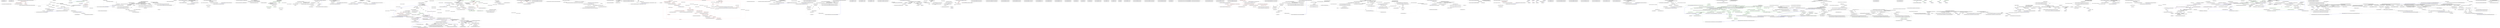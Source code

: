 digraph  {
m0_0 [label="Entry Ninject.INinjectSettings.Get<T>(string, T)", span="92-92", cluster="Ninject.INinjectSettings.Get<T>(string, T)", file="ActivationScope.cs"];
m0_1 [label="Exit Ninject.INinjectSettings.Get<T>(string, T)", span="92-92", cluster="Ninject.INinjectSettings.Get<T>(string, T)", file="ActivationScope.cs"];
m0_2 [label="Entry Ninject.INinjectSettings.Set(string, object)", span="99-99", cluster="Ninject.INinjectSettings.Set(string, object)", file="ActivationScope.cs"];
m0_3 [label="Exit Ninject.INinjectSettings.Set(string, object)", span="99-99", cluster="Ninject.INinjectSettings.Set(string, object)", file="ActivationScope.cs"];
m1_0 [label="Entry Ninject.Infrastructure.Language.ExtensionsForTargetInvocationException.RethrowInnerException(System.Reflection.TargetInvocationException)", span="19-19", cluster="Ninject.Infrastructure.Language.ExtensionsForTargetInvocationException.RethrowInnerException(System.Reflection.TargetInvocationException)", file="ActivationScopeTests.cs"];
m1_1 [label="Exception innerException = exception.InnerException", span="21-21", cluster="Ninject.Infrastructure.Language.ExtensionsForTargetInvocationException.RethrowInnerException(System.Reflection.TargetInvocationException)", color=red, community=0, file="ActivationScopeTests.cs"];
m1_2 [label="ExceptionDispatchInfo.Capture(innerException).Throw()", span="22-22", cluster="Ninject.Infrastructure.Language.ExtensionsForTargetInvocationException.RethrowInnerException(System.Reflection.TargetInvocationException)", color=red, community=0, file="ActivationScopeTests.cs"];
m1_3 [label="throw innerException;", span="24-24", cluster="Ninject.Infrastructure.Language.ExtensionsForTargetInvocationException.RethrowInnerException(System.Reflection.TargetInvocationException)", color=red, community=0, file="ActivationScopeTests.cs"];
m1_4 [label="Exit Ninject.Infrastructure.Language.ExtensionsForTargetInvocationException.RethrowInnerException(System.Reflection.TargetInvocationException)", span="19-19", cluster="Ninject.Infrastructure.Language.ExtensionsForTargetInvocationException.RethrowInnerException(System.Reflection.TargetInvocationException)", file="ActivationScopeTests.cs"];
m1_5 [label="Entry System.Runtime.ExceptionServices.ExceptionDispatchInfo.Capture(System.Exception)", span="0-0", cluster="System.Runtime.ExceptionServices.ExceptionDispatchInfo.Capture(System.Exception)", file="ActivationScopeTests.cs"];
m1_6 [label="Entry System.Runtime.ExceptionServices.ExceptionDispatchInfo.Throw()", span="0-0", cluster="System.Runtime.ExceptionServices.ExceptionDispatchInfo.Throw()", file="ActivationScopeTests.cs"];
m2_9 [label="Entry Ninject.Activation.Context.GetScope()", span="30-30", cluster="Ninject.Activation.Context.GetScope()", file="Binding.cs"];
m2_13 [label="Entry Ninject.Planning.Bindings.IBinding.GetScope(Ninject.Activation.IContext)", span="15-15", cluster="Ninject.Planning.Bindings.IBinding.GetScope(Ninject.Activation.IContext)", file="Binding.cs"];
m2_18 [label="return Condition == null || Condition(request);", span="117-117", cluster="Ninject.Planning.Bindings.Binding.Matches(Ninject.Activation.IRequest)", file="Binding.cs"];
m2_19 [label="Exit Ninject.Planning.Bindings.Binding.Matches(Ninject.Activation.IRequest)", span="115-115", cluster="Ninject.Planning.Bindings.Binding.Matches(Ninject.Activation.IRequest)", color=green, community=0, file="Binding.cs"];
m2_20 [label="Ninject.Planning.Bindings.Binding", span="", cluster="Ninject.Activation.Context.Resolve()", file="Binding.cs"];
m2_0 [label="Entry Ninject.Planning.Bindings.Binding.Binding(System.Type)", span="74-74", cluster="Ninject.Planning.Bindings.Binding.Binding(System.Type)", file="Binding.cs"];
m2_1 [label="Exit Ninject.Planning.Bindings.Binding.Binding(System.Type)", span="74-74", cluster="Ninject.Planning.Bindings.Binding.Binding(System.Type)", file="Binding.cs"];
m2_2 [label="Entry Ninject.Planning.Bindings.Binding.Binding(System.Type, Ninject.Planning.Bindings.IBindingMetadata)", span="81-81", cluster="Ninject.Planning.Bindings.Binding.Binding(System.Type, Ninject.Planning.Bindings.IBindingMetadata)", file="Binding.cs"];
m2_3 [label="Service = service", span="83-83", cluster="Ninject.Planning.Bindings.Binding.Binding(System.Type, Ninject.Planning.Bindings.IBindingMetadata)", file="Binding.cs"];
m2_4 [label="Metadata = metadata", span="84-84", cluster="Ninject.Planning.Bindings.Binding.Binding(System.Type, Ninject.Planning.Bindings.IBindingMetadata)", file="Binding.cs"];
m2_5 [label="Parameters = new List<IParameter>()", span="85-85", cluster="Ninject.Planning.Bindings.Binding.Binding(System.Type, Ninject.Planning.Bindings.IBindingMetadata)", file="Binding.cs"];
m2_6 [label="ActivationActions = new List<Action<IContext>>()", span="86-86", cluster="Ninject.Planning.Bindings.Binding.Binding(System.Type, Ninject.Planning.Bindings.IBindingMetadata)", file="Binding.cs"];
m2_10 [label="Entry Ninject.Planning.Bindings.Binding.GetProvider(Ninject.Activation.IContext)", span="95-95", cluster="Ninject.Planning.Bindings.Binding.GetProvider(Ninject.Activation.IContext)", file="Binding.cs"];
m2_11 [label="return ProviderCallback(context);", span="97-97", cluster="Ninject.Planning.Bindings.Binding.GetProvider(Ninject.Activation.IContext)", file="Binding.cs"];
m2_17 [label="Entry Ninject.Planning.Bindings.Binding.Matches(Ninject.Activation.IRequest)", span="115-115", cluster="Ninject.Planning.Bindings.Binding.Matches(Ninject.Activation.IRequest)", file="Binding.cs"];
m2_8 [label="Exit Ninject.Planning.Bindings.Binding.Binding(System.Type, Ninject.Planning.Bindings.IBindingMetadata)", span="81-81", cluster="Ninject.Planning.Bindings.Binding.Binding(System.Type, Ninject.Planning.Bindings.IBindingMetadata)", file="Binding.cs"];
m2_7 [label="DeactivationActions = new List<Action<IContext>>()", span="87-87", cluster="Ninject.Planning.Bindings.Binding.Binding(System.Type, Ninject.Planning.Bindings.IBindingMetadata)", file="Binding.cs"];
m2_14 [label="Entry Ninject.Activation.Context.GetProvider()", span="35-35", cluster="Ninject.Activation.Context.GetProvider()", file="Binding.cs"];
m2_15 [label="return Binding.GetProvider(this);", span="37-37", cluster="Ninject.Activation.Context.GetProvider()", color=red, community=0, file="Binding.cs"];
m2_16 [label="Exit Ninject.Activation.Context.GetProvider()", span="35-35", cluster="Ninject.Activation.Context.GetProvider()", file="Binding.cs"];
m2_12 [label="Entry Ninject.Activation.IRequest.GetScope()", span="18-18", cluster="Ninject.Activation.IRequest.GetScope()", file="Binding.cs"];
m2_22 [label="Ninject.Activation.Context", span="", file="Binding.cs"];
m3_12 [label="Entry Ninject.Tests.Unit.StartableStrategyTests.StartableObject.StartableObject()", span="65-65", cluster="Ninject.Tests.Unit.StartableStrategyTests.StartableObject.StartableObject()", file="BindingActionStrategyTests.cs"];
m3_14 [label="Entry Unk.Activate", span="", cluster="Unk.Activate", file="BindingActionStrategyTests.cs"];
m3_15 [label="Entry Unk.ShouldBeTrue", span="", cluster="Unk.ShouldBeTrue", file="BindingActionStrategyTests.cs"];
m3_22 [label="Entry Ninject.Tests.Unit.StartableStrategyTests.WhenDeactivateIsCalled.StrategyStopsInstanceIfItIsStartable()", span="45-45", cluster="Ninject.Tests.Unit.StartableStrategyTests.WhenDeactivateIsCalled.StrategyStopsInstanceIfItIsStartable()", file="BindingActionStrategyTests.cs"];
m3_23 [label="var instance = new StartableObject()", span="47-47", cluster="Ninject.Tests.Unit.StartableStrategyTests.WhenDeactivateIsCalled.StrategyStopsInstanceIfItIsStartable()", file="BindingActionStrategyTests.cs"];
m3_24 [label="var reference = new InstanceReference { Instance = instance }", span="48-48", cluster="Ninject.Tests.Unit.StartableStrategyTests.WhenDeactivateIsCalled.StrategyStopsInstanceIfItIsStartable()", file="BindingActionStrategyTests.cs"];
m3_26 [label="instance.WasStopped.ShouldBeTrue()", span="52-52", cluster="Ninject.Tests.Unit.StartableStrategyTests.WhenDeactivateIsCalled.StrategyStopsInstanceIfItIsStartable()", file="BindingActionStrategyTests.cs"];
m3_25 [label="strategy.Deactivate(contextMock.Object, reference)", span="50-50", cluster="Ninject.Tests.Unit.StartableStrategyTests.WhenDeactivateIsCalled.StrategyStopsInstanceIfItIsStartable()", file="BindingActionStrategyTests.cs"];
m3_27 [label="Exit Ninject.Tests.Unit.StartableStrategyTests.WhenDeactivateIsCalled.StrategyStopsInstanceIfItIsStartable()", span="45-45", cluster="Ninject.Tests.Unit.StartableStrategyTests.WhenDeactivateIsCalled.StrategyStopsInstanceIfItIsStartable()", file="BindingActionStrategyTests.cs"];
m3_34 [label="Entry Ninject.Tests.Unit.StartableStrategyTests.StartableObject.Start()", span="70-70", cluster="Ninject.Tests.Unit.StartableStrategyTests.StartableObject.Start()", file="BindingActionStrategyTests.cs"];
m3_35 [label="WasStarted = true", span="72-72", cluster="Ninject.Tests.Unit.StartableStrategyTests.StartableObject.Start()", file="BindingActionStrategyTests.cs"];
m3_36 [label="Exit Ninject.Tests.Unit.StartableStrategyTests.StartableObject.Start()", span="70-70", cluster="Ninject.Tests.Unit.StartableStrategyTests.StartableObject.Start()", file="BindingActionStrategyTests.cs"];
m3_6 [label="Entry Ninject.Tests.Unit.StartableStrategyTests.WhenActivateIsCalled.StrategyStartsInstanceIfItIsStartable()", span="23-23", cluster="Ninject.Tests.Unit.StartableStrategyTests.WhenActivateIsCalled.StrategyStartsInstanceIfItIsStartable()", file="BindingActionStrategyTests.cs"];
m3_7 [label="var instance = new StartableObject()", span="25-25", cluster="Ninject.Tests.Unit.StartableStrategyTests.WhenActivateIsCalled.StrategyStartsInstanceIfItIsStartable()", file="BindingActionStrategyTests.cs"];
m3_8 [label="var reference = new InstanceReference { Instance = instance }", span="26-26", cluster="Ninject.Tests.Unit.StartableStrategyTests.WhenActivateIsCalled.StrategyStartsInstanceIfItIsStartable()", file="BindingActionStrategyTests.cs"];
m3_10 [label="instance.WasStarted.ShouldBeTrue()", span="29-29", cluster="Ninject.Tests.Unit.StartableStrategyTests.WhenActivateIsCalled.StrategyStartsInstanceIfItIsStartable()", file="BindingActionStrategyTests.cs"];
m3_9 [label="strategy.Activate(contextMock.Object, reference)", span="28-28", cluster="Ninject.Tests.Unit.StartableStrategyTests.WhenActivateIsCalled.StrategyStartsInstanceIfItIsStartable()", file="BindingActionStrategyTests.cs"];
m3_11 [label="Exit Ninject.Tests.Unit.StartableStrategyTests.WhenActivateIsCalled.StrategyStartsInstanceIfItIsStartable()", span="23-23", cluster="Ninject.Tests.Unit.StartableStrategyTests.WhenActivateIsCalled.StrategyStartsInstanceIfItIsStartable()", file="BindingActionStrategyTests.cs"];
m3_5 [label="Entry Ninject.Activation.Strategies.StartableStrategy.StartableStrategy()", span="19-19", cluster="Ninject.Activation.Strategies.StartableStrategy.StartableStrategy()", file="BindingActionStrategyTests.cs"];
m3_21 [label="Entry object.Object()", span="0-0", cluster="object.Object()", file="BindingActionStrategyTests.cs"];
m3_37 [label="Entry Ninject.Tests.Unit.StartableStrategyTests.StartableObject.Stop()", span="75-75", cluster="Ninject.Tests.Unit.StartableStrategyTests.StartableObject.Stop()", file="BindingActionStrategyTests.cs"];
m3_38 [label="WasStopped = true", span="77-77", cluster="Ninject.Tests.Unit.StartableStrategyTests.StartableObject.Stop()", file="BindingActionStrategyTests.cs"];
m3_39 [label="Exit Ninject.Tests.Unit.StartableStrategyTests.StartableObject.Stop()", span="75-75", cluster="Ninject.Tests.Unit.StartableStrategyTests.StartableObject.Stop()", file="BindingActionStrategyTests.cs"];
m3_0 [label="Entry Ninject.Tests.Unit.StartableStrategyTests.StartableStrategyContext.StartableStrategyContext()", span="13-13", cluster="Ninject.Tests.Unit.StartableStrategyTests.StartableStrategyContext.StartableStrategyContext()", file="BindingActionStrategyTests.cs"];
m3_1 [label="contextMock = new Mock<IContext>()", span="15-15", cluster="Ninject.Tests.Unit.StartableStrategyTests.StartableStrategyContext.StartableStrategyContext()", file="BindingActionStrategyTests.cs"];
m3_2 [label="strategy = new StartableStrategy()", span="16-16", cluster="Ninject.Tests.Unit.StartableStrategyTests.StartableStrategyContext.StartableStrategyContext()", file="BindingActionStrategyTests.cs"];
m3_3 [label="Exit Ninject.Tests.Unit.StartableStrategyTests.StartableStrategyContext.StartableStrategyContext()", span="13-13", cluster="Ninject.Tests.Unit.StartableStrategyTests.StartableStrategyContext.StartableStrategyContext()", file="BindingActionStrategyTests.cs"];
m3_28 [label="Entry Unk.Deactivate", span="", cluster="Unk.Deactivate", file="BindingActionStrategyTests.cs"];
m3_4 [label="Entry Mock<IContext>.cstr", span="", cluster="Mock<IContext>.cstr", file="BindingActionStrategyTests.cs"];
m3_13 [label="Entry Ninject.Activation.InstanceReference.InstanceReference()", span="22-22", cluster="Ninject.Activation.InstanceReference.InstanceReference()", file="BindingActionStrategyTests.cs"];
m3_29 [label="Entry Ninject.Tests.Unit.StartableStrategyTests.WhenDeactivateIsCalled.StrategyDoesNotAttemptToInitializeInstanceIfItIsNotInitializable()", span="56-56", cluster="Ninject.Tests.Unit.StartableStrategyTests.WhenDeactivateIsCalled.StrategyDoesNotAttemptToInitializeInstanceIfItIsNotInitializable()", file="BindingActionStrategyTests.cs"];
m3_30 [label="var instance = new object()", span="58-58", cluster="Ninject.Tests.Unit.StartableStrategyTests.WhenDeactivateIsCalled.StrategyDoesNotAttemptToInitializeInstanceIfItIsNotInitializable()", file="BindingActionStrategyTests.cs"];
m3_31 [label="var reference = new InstanceReference { Instance = instance }", span="59-59", cluster="Ninject.Tests.Unit.StartableStrategyTests.WhenDeactivateIsCalled.StrategyDoesNotAttemptToInitializeInstanceIfItIsNotInitializable()", file="BindingActionStrategyTests.cs"];
m3_32 [label="strategy.Deactivate(contextMock.Object, reference)", span="61-61", cluster="Ninject.Tests.Unit.StartableStrategyTests.WhenDeactivateIsCalled.StrategyDoesNotAttemptToInitializeInstanceIfItIsNotInitializable()", file="BindingActionStrategyTests.cs"];
m3_33 [label="Exit Ninject.Tests.Unit.StartableStrategyTests.WhenDeactivateIsCalled.StrategyDoesNotAttemptToInitializeInstanceIfItIsNotInitializable()", span="56-56", cluster="Ninject.Tests.Unit.StartableStrategyTests.WhenDeactivateIsCalled.StrategyDoesNotAttemptToInitializeInstanceIfItIsNotInitializable()", file="BindingActionStrategyTests.cs"];
m3_16 [label="Entry Ninject.Tests.Unit.StartableStrategyTests.WhenActivateIsCalled.StrategyDoesNotAttemptToStartInstanceIfItIsNotStartable()", span="33-33", cluster="Ninject.Tests.Unit.StartableStrategyTests.WhenActivateIsCalled.StrategyDoesNotAttemptToStartInstanceIfItIsNotStartable()", file="BindingActionStrategyTests.cs"];
m3_17 [label="var instance = new object()", span="35-35", cluster="Ninject.Tests.Unit.StartableStrategyTests.WhenActivateIsCalled.StrategyDoesNotAttemptToStartInstanceIfItIsNotStartable()", file="BindingActionStrategyTests.cs"];
m3_18 [label="var reference = new InstanceReference { Instance = instance }", span="36-36", cluster="Ninject.Tests.Unit.StartableStrategyTests.WhenActivateIsCalled.StrategyDoesNotAttemptToStartInstanceIfItIsNotStartable()", file="BindingActionStrategyTests.cs"];
m3_19 [label="strategy.Activate(contextMock.Object, reference)", span="38-38", cluster="Ninject.Tests.Unit.StartableStrategyTests.WhenActivateIsCalled.StrategyDoesNotAttemptToStartInstanceIfItIsNotStartable()", file="BindingActionStrategyTests.cs"];
m3_20 [label="Exit Ninject.Tests.Unit.StartableStrategyTests.WhenActivateIsCalled.StrategyDoesNotAttemptToStartInstanceIfItIsNotStartable()", span="33-33", cluster="Ninject.Tests.Unit.StartableStrategyTests.WhenActivateIsCalled.StrategyDoesNotAttemptToStartInstanceIfItIsNotStartable()", file="BindingActionStrategyTests.cs"];
m3_40 [label="Ninject.Tests.Unit.StartableStrategyTests.StartableStrategyContext", span="", file="BindingActionStrategyTests.cs"];
m3_41 [label="Ninject.Tests.Unit.StartableStrategyTests.WhenActivateIsCalled", span="", file="BindingActionStrategyTests.cs"];
m3_42 [label="Ninject.Tests.Unit.StartableStrategyTests.WhenDeactivateIsCalled", span="", file="BindingActionStrategyTests.cs"];
m3_43 [label="Ninject.Tests.Unit.StartableStrategyTests.StartableObject", span="", file="BindingActionStrategyTests.cs"];
m7_0 [label="Entry Ninject.Selection.Heuristics.StandardConstructorScorer.Score(System.Reflection.ConstructorInfo)", span="9-9", cluster="Ninject.Selection.Heuristics.StandardConstructorScorer.Score(System.Reflection.ConstructorInfo)", file="Cache.cs"];
m7_1 [label="return constructor.HasAttribute(Settings.InjectAttribute) ? Int32.MaxValue : constructor.GetParameters().Length;", span="11-11", cluster="Ninject.Selection.Heuristics.StandardConstructorScorer.Score(System.Reflection.ConstructorInfo)", file="Cache.cs"];
m7_2 [label="Exit Ninject.Selection.Heuristics.StandardConstructorScorer.Score(System.Reflection.ConstructorInfo)", span="9-9", cluster="Ninject.Selection.Heuristics.StandardConstructorScorer.Score(System.Reflection.ConstructorInfo)", file="Cache.cs"];
m7_4 [label="Entry System.Reflection.MethodBase.GetParameters()", span="0-0", cluster="System.Reflection.MethodBase.GetParameters()", file="Cache.cs"];
m7_3 [label="Entry System.Reflection.ICustomAttributeProvider.HasAttribute(System.Type)", span="37-37", cluster="System.Reflection.ICustomAttributeProvider.HasAttribute(System.Type)", file="Cache.cs"];
m7_5 [label="Ninject.Selection.Heuristics.StandardConstructorScorer", span="", file="Cache.cs"];
m8_9 [label="Entry Cache.cstr", span="", cluster="Cache.cstr", file="CacheTests.cs"];
m8_8 [label="Entry Mock<IBinding>.cstr", span="", cluster="Mock<IBinding>.cstr", file="CacheTests.cs"];
m8_6 [label="Entry Mock<IPipeline>.cstr", span="", cluster="Mock<IPipeline>.cstr", file="CacheTests.cs"];
m8_7 [label="Entry Mock<ICachePruner>.cstr", span="", cluster="Mock<ICachePruner>.cstr", file="CacheTests.cs"];
m8_0 [label="Entry Ninject.Tests.Unit.CacheTests.CacheContext.CacheContext()", span="19-19", cluster="Ninject.Tests.Unit.CacheTests.CacheContext.CacheContext()", file="CacheTests.cs"];
m8_2 [label="cachePrunerMock = new Mock<ICachePruner>()", span="22-22", cluster="Ninject.Tests.Unit.CacheTests.CacheContext.CacheContext()", color=green, community=0, file="CacheTests.cs"];
m8_1 [label="activatorMock = new Mock<IPipeline>()", span="21-21", cluster="Ninject.Tests.Unit.CacheTests.CacheContext.CacheContext()", file="CacheTests.cs"];
m8_3 [label="bindingMock = new Mock<IBinding>()", span="23-23", cluster="Ninject.Tests.Unit.CacheTests.CacheContext.CacheContext()", file="CacheTests.cs"];
m8_4 [label="cache = new Cache(activatorMock.Object, cachePrunerMock.Object)", span="24-24", cluster="Ninject.Tests.Unit.CacheTests.CacheContext.CacheContext()", color=green, community=0, file="CacheTests.cs"];
m8_5 [label="Exit Ninject.Tests.Unit.CacheTests.CacheContext.CacheContext()", span="19-19", cluster="Ninject.Tests.Unit.CacheTests.CacheContext.CacheContext()", file="CacheTests.cs"];
m8_182 [label="Ninject.Tests.Unit.CacheTests.CacheContext", span="", file="CacheTests.cs"];
m9_4 [label="Entry Ninject.Tests.Unit.CallbackProviderTests.WhenCreateIsCalled.ProviderInvokesCallbackToRetrieveValue()", span="23-23", cluster="Ninject.Tests.Unit.CallbackProviderTests.WhenCreateIsCalled.ProviderInvokesCallbackToRetrieveValue()", file="CallbackProviderTests.cs"];
m9_5 [label="var sword = new Sword()", span="25-25", cluster="Ninject.Tests.Unit.CallbackProviderTests.WhenCreateIsCalled.ProviderInvokesCallbackToRetrieveValue()", file="CallbackProviderTests.cs"];
m9_6 [label="provider = new CallbackProvider<Sword>(c => sword)", span="26-26", cluster="Ninject.Tests.Unit.CallbackProviderTests.WhenCreateIsCalled.ProviderInvokesCallbackToRetrieveValue()", file="CallbackProviderTests.cs"];
m9_8 [label="result.ShouldBeSameAs(sword)", span="30-30", cluster="Ninject.Tests.Unit.CallbackProviderTests.WhenCreateIsCalled.ProviderInvokesCallbackToRetrieveValue()", file="CallbackProviderTests.cs"];
m9_7 [label="var result = provider.Create(contextMock.Object)", span="28-28", cluster="Ninject.Tests.Unit.CallbackProviderTests.WhenCreateIsCalled.ProviderInvokesCallbackToRetrieveValue()", file="CallbackProviderTests.cs"];
m9_9 [label="Exit Ninject.Tests.Unit.CallbackProviderTests.WhenCreateIsCalled.ProviderInvokesCallbackToRetrieveValue()", span="23-23", cluster="Ninject.Tests.Unit.CallbackProviderTests.WhenCreateIsCalled.ProviderInvokesCallbackToRetrieveValue()", file="CallbackProviderTests.cs"];
m9_13 [label="Entry object.ShouldBeSameAs(object)", span="79-79", cluster="object.ShouldBeSameAs(object)", file="CallbackProviderTests.cs"];
m9_12 [label="Entry Unk.Create", span="", cluster="Unk.Create", file="CallbackProviderTests.cs"];
m9_3 [label="Entry Mock<IContext>.cstr", span="", cluster="Mock<IContext>.cstr", file="CallbackProviderTests.cs"];
m9_11 [label="Entry Ninject.Activation.Providers.CallbackProvider<T>.CallbackProvider(System.Func<Ninject.Activation.IContext, T>)", span="37-37", cluster="Ninject.Activation.Providers.CallbackProvider<T>.CallbackProvider(System.Func<Ninject.Activation.IContext, T>)", file="CallbackProviderTests.cs"];
m9_14 [label="Entry lambda expression", span="26-26", cluster="lambda expression", file="CallbackProviderTests.cs"];
m9_15 [label=sword, span="26-26", cluster="lambda expression", file="CallbackProviderTests.cs"];
m9_16 [label="Exit lambda expression", span="26-26", cluster="lambda expression", file="CallbackProviderTests.cs"];
m9_10 [label="Entry Ninject.Tests.Fakes.Sword.Sword()", span="4-4", cluster="Ninject.Tests.Fakes.Sword.Sword()", file="CallbackProviderTests.cs"];
m9_0 [label="Entry Ninject.Tests.Unit.CallbackProviderTests.CallbackProviderContext.CallbackProviderContext()", span="14-14", cluster="Ninject.Tests.Unit.CallbackProviderTests.CallbackProviderContext.CallbackProviderContext()", file="CallbackProviderTests.cs"];
m9_1 [label="contextMock = new Mock<IContext>()", span="16-16", cluster="Ninject.Tests.Unit.CallbackProviderTests.CallbackProviderContext.CallbackProviderContext()", file="CallbackProviderTests.cs"];
m9_2 [label="Exit Ninject.Tests.Unit.CallbackProviderTests.CallbackProviderContext.CallbackProviderContext()", span="14-14", cluster="Ninject.Tests.Unit.CallbackProviderTests.CallbackProviderContext.CallbackProviderContext()", file="CallbackProviderTests.cs"];
m9_17 [label="Ninject.Tests.Unit.CallbackProviderTests.CallbackProviderContext", span="", file="CallbackProviderTests.cs"];
m9_18 [label="Ninject.Tests.Unit.CallbackProviderTests.WhenCreateIsCalled", span="", file="CallbackProviderTests.cs"];
m9_19 [label=sword, span="", file="CallbackProviderTests.cs"];
m10_6 [label="Entry System.Func<T, TResult>.Invoke(T)", span="0-0", cluster="System.Func<T, TResult>.Invoke(T)", file="CircularDependenciesTests.cs"];
m10_3 [label="Entry Ninject.Creation.CallbackProvider<T>.CreateInstance(Ninject.Activation.IContext)", span="14-14", cluster="Ninject.Creation.CallbackProvider<T>.CreateInstance(Ninject.Activation.IContext)", file="CircularDependenciesTests.cs"];
m10_4 [label="return Method(context);", span="16-16", cluster="Ninject.Creation.CallbackProvider<T>.CreateInstance(Ninject.Activation.IContext)", file="CircularDependenciesTests.cs"];
m10_5 [label="Exit Ninject.Creation.CallbackProvider<T>.CreateInstance(Ninject.Activation.IContext)", span="14-14", cluster="Ninject.Creation.CallbackProvider<T>.CreateInstance(Ninject.Activation.IContext)", file="CircularDependenciesTests.cs"];
m10_0 [label="Entry Ninject.Creation.CallbackProvider<T>.CallbackProvider(System.Func<Ninject.Activation.IContext, T>)", span="9-9", cluster="Ninject.Creation.CallbackProvider<T>.CallbackProvider(System.Func<Ninject.Activation.IContext, T>)", file="CircularDependenciesTests.cs"];
m10_1 [label="Method = method", span="11-11", cluster="Ninject.Creation.CallbackProvider<T>.CallbackProvider(System.Func<Ninject.Activation.IContext, T>)", file="CircularDependenciesTests.cs"];
m10_2 [label="Exit Ninject.Creation.CallbackProvider<T>.CallbackProvider(System.Func<Ninject.Activation.IContext, T>)", span="9-9", cluster="Ninject.Creation.CallbackProvider<T>.CallbackProvider(System.Func<Ninject.Activation.IContext, T>)", file="CircularDependenciesTests.cs"];
m10_7 [label="Ninject.Creation.CallbackProvider<T>", span="", file="CircularDependenciesTests.cs"];
m11_31 [label="Entry Ninject.Components.ComponentContainer.Get(System.Type)", span="122-122", cluster="Ninject.Components.ComponentContainer.Get(System.Type)", file="ComponentContainer.cs"];
m11_37 [label="component == typeof(IKernel)", span="124-124", cluster="Ninject.Components.ComponentContainer.Get(System.Type)", file="ComponentContainer.cs"];
m11_39 [label="component.IsGenericType", span="127-127", cluster="Ninject.Components.ComponentContainer.Get(System.Type)", file="ComponentContainer.cs"];
m11_40 [label="Type gtd = component.GetGenericTypeDefinition()", span="129-129", cluster="Ninject.Components.ComponentContainer.Get(System.Type)", file="ComponentContainer.cs"];
m11_41 [label="Type argument = component.GetGenericArguments()[0]", span="130-130", cluster="Ninject.Components.ComponentContainer.Get(System.Type)", file="ComponentContainer.cs"];
m11_44 [label="return GetAll(argument).CastSlow(argument);", span="136-136", cluster="Ninject.Components.ComponentContainer.Get(System.Type)", file="ComponentContainer.cs", color=green, community=0];
m11_46 [label="throw new InvalidOperationException(ExceptionFormatter.NoSuchComponentRegistered(component));", span="139-139", cluster="Ninject.Components.ComponentContainer.Get(System.Type)", file="ComponentContainer.cs"];
m11_47 [label="return ResolveInstance(component, implementation);", span="141-141", cluster="Ninject.Components.ComponentContainer.Get(System.Type)", file="ComponentContainer.cs"];
m11_38 [label="return Kernel;", span="125-125", cluster="Ninject.Components.ComponentContainer.Get(System.Type)", file="ComponentContainer.cs"];
m11_42 [label="gtd.IsInterface && typeof(IEnumerable<>).IsAssignableFrom(gtd)", span="132-132", cluster="Ninject.Components.ComponentContainer.Get(System.Type)", file="ComponentContainer.cs"];
m11_43 [label="return LinqReflection.CastSlow(GetAll(argument), argument);", span="133-133", cluster="Ninject.Components.ComponentContainer.Get(System.Type)", color=red, community=0, file="ComponentContainer.cs"];
m11_45 [label="implementation == null", span="138-138", cluster="Ninject.Components.ComponentContainer.Get(System.Type)", file="ComponentContainer.cs"];
m11_48 [label="Exit Ninject.Components.ComponentContainer.Get(System.Type)", span="122-122", cluster="Ninject.Components.ComponentContainer.Get(System.Type)", file="ComponentContainer.cs"];
m11_11 [label="Entry Ninject.Infrastructure.Disposal.DisposableObject.Dispose(bool)", span="44-44", cluster="Ninject.Infrastructure.Disposal.DisposableObject.Dispose(bool)", file="ComponentContainer.cs"];
m11_12 [label="_mappings.Add(typeof(TComponent), typeof(TImplementation))", span="65-65", cluster="Ninject.Components.ComponentContainer.Add<TComponent, TImplementation>()", file="ComponentContainer.cs"];
m11_13 [label="Exit Ninject.Components.ComponentContainer.Add<TComponent, TImplementation>()", span="61-61", cluster="Ninject.Components.ComponentContainer.Add<TComponent, TImplementation>()", file="ComponentContainer.cs"];
m11_14 [label="Entry Ninject.Infrastructure.Multimap<K, V>.Add(K, V)", span="69-69", cluster="Ninject.Infrastructure.Multimap<K, V>.Add(K, V)", file="ComponentContainer.cs"];
m11_35 [label="Entry Ninject.Components.ComponentContainer.GetAll(System.Type)", span="149-149", cluster="Ninject.Components.ComponentContainer.GetAll(System.Type)", file="ComponentContainer.cs"];
m11_57 [label="_mappings[component]", span="151-151", cluster="Ninject.Components.ComponentContainer.GetAll(System.Type)", file="ComponentContainer.cs"];
m11_58 [label="yield return ResolveInstance(component, implementation);", span="152-152", cluster="Ninject.Components.ComponentContainer.GetAll(System.Type)", file="ComponentContainer.cs"];
m11_59 [label="Exit Ninject.Components.ComponentContainer.GetAll(System.Type)", span="149-149", cluster="Ninject.Components.ComponentContainer.GetAll(System.Type)", file="ComponentContainer.cs"];
m11_78 [label="Entry System.Collections.Generic.Dictionary<TKey, TValue>.Add(TKey, TValue)", span="0-0", cluster="System.Collections.Generic.Dictionary<TKey, TValue>.Add(TKey, TValue)", file="ComponentContainer.cs"];
m11_62 [label="Entry Ninject.Components.ComponentContainer.CreateNewInstance(System.Type, System.Type)", span="160-160", cluster="Ninject.Components.ComponentContainer.CreateNewInstance(System.Type, System.Type)", file="ComponentContainer.cs"];
m11_63 [label="ConstructorInfo constructor = SelectConstructor(component, implementation)", span="162-162", cluster="Ninject.Components.ComponentContainer.CreateNewInstance(System.Type, System.Type)", file="ComponentContainer.cs"];
m11_67 [label="_instances.Add(implementation, instance)", span="169-169", cluster="Ninject.Components.ComponentContainer.CreateNewInstance(System.Type, System.Type)", file="ComponentContainer.cs"];
m11_64 [label="var arguments = constructor.GetParameters().Select(parameter => Get(parameter.ParameterType)).ToArray()", span="163-163", cluster="Ninject.Components.ComponentContainer.CreateNewInstance(System.Type, System.Type)", file="ComponentContainer.cs"];
m11_65 [label="var instance = constructor.Invoke(arguments) as INinjectComponent", span="167-167", cluster="Ninject.Components.ComponentContainer.CreateNewInstance(System.Type, System.Type)", file="ComponentContainer.cs"];
m11_66 [label="instance.Settings = Kernel.Settings", span="168-168", cluster="Ninject.Components.ComponentContainer.CreateNewInstance(System.Type, System.Type)", file="ComponentContainer.cs"];
m11_68 [label="return instance;", span="171-171", cluster="Ninject.Components.ComponentContainer.CreateNewInstance(System.Type, System.Type)", file="ComponentContainer.cs"];
m11_69 [label=TargetInvocationException, span="173-173", cluster="Ninject.Components.ComponentContainer.CreateNewInstance(System.Type, System.Type)", file="ComponentContainer.cs"];
m11_70 [label="ex.RethrowInnerException()", span="175-175", cluster="Ninject.Components.ComponentContainer.CreateNewInstance(System.Type, System.Type)", file="ComponentContainer.cs"];
m11_71 [label="return null;", span="176-176", cluster="Ninject.Components.ComponentContainer.CreateNewInstance(System.Type, System.Type)", file="ComponentContainer.cs"];
m11_72 [label="Exit Ninject.Components.ComponentContainer.CreateNewInstance(System.Type, System.Type)", span="160-160", cluster="Ninject.Components.ComponentContainer.CreateNewInstance(System.Type, System.Type)", file="ComponentContainer.cs"];
m11_88 [label="Entry System.Type.GetConstructors()", span="0-0", cluster="System.Type.GetConstructors()", file="ComponentContainer.cs"];
m11_36 [label="Entry System.Collections.IEnumerable.Cast<TResult>()", span="0-0", cluster="System.Collections.IEnumerable.Cast<TResult>()", file="ComponentContainer.cs"];
m11_51 [label="Entry System.Type.IsAssignableFrom(System.Type)", span="0-0", cluster="System.Type.IsAssignableFrom(System.Type)", file="ComponentContainer.cs"];
m11_10 [label="Entry Ninject.Infrastructure.Disposal.DisposableObject.Dispose()", span="36-36", cluster="Ninject.Infrastructure.Disposal.DisposableObject.Dispose()", file="ComponentContainer.cs"];
m11_9 [label="Entry System.Collections.Generic.Dictionary<TKey, TValue>.Clear()", span="0-0", cluster="System.Collections.Generic.Dictionary<TKey, TValue>.Clear()", file="ComponentContainer.cs"];
m11_0 [label="Entry Ninject.Components.ComponentContainer.Dispose()", span="45-45", cluster="Ninject.Components.ComponentContainer.Dispose()", file="ComponentContainer.cs"];
m11_1 [label="_instances.Values", span="47-47", cluster="Ninject.Components.ComponentContainer.Dispose()", color=red, community=0, file="ComponentContainer.cs"];
m11_2 [label="instance.Dispose()", span="48-48", cluster="Ninject.Components.ComponentContainer.Dispose()", color=red, community=0, file="ComponentContainer.cs"];
m11_6 [label="Exit Ninject.Components.ComponentContainer.Dispose()", span="45-45", cluster="Ninject.Components.ComponentContainer.Dispose()", color=green, community=0, file="ComponentContainer.cs"];
m11_5 [label="base.Dispose()", span="53-53", cluster="Ninject.Components.ComponentContainer.Dispose()", color=red, community=0, file="ComponentContainer.cs"];
m11_3 [label="_mappings.Clear()", span="50-50", cluster="Ninject.Components.ComponentContainer.Dispose()", color=red, community=0, file="ComponentContainer.cs"];
m11_4 [label="_instances.Clear()", span="51-51", cluster="Ninject.Components.ComponentContainer.Dispose()", color=red, community=0, file="ComponentContainer.cs"];
m11_7 [label="Entry System.IDisposable.Dispose()", span="0-0", cluster="System.IDisposable.Dispose()", file="ComponentContainer.cs"];
m11_25 [label="Entry System.Collections.Generic.Dictionary<TKey, TValue>.ContainsKey(TKey)", span="0-0", cluster="System.Collections.Generic.Dictionary<TKey, TValue>.ContainsKey(TKey)", file="ComponentContainer.cs"];
m11_52 [label="Entry Ninject.Infrastructure.LinqReflection.CastSlow(System.Collections.IEnumerable, System.Type)", span="26-26", cluster="Ninject.Infrastructure.LinqReflection.CastSlow(System.Collections.IEnumerable, System.Type)", file="ComponentContainer.cs"];
m11_55 [label="Entry Ninject.Infrastructure.Introspection.ExceptionFormatter.NoSuchComponentRegistered(System.Type)", span="127-127", cluster="Ninject.Infrastructure.Introspection.ExceptionFormatter.NoSuchComponentRegistered(System.Type)", file="ComponentContainer.cs"];
m11_53 [label="Entry System.Collections.IEnumerable.CastSlow(System.Type)", span="29-29", cluster="System.Collections.IEnumerable.CastSlow(System.Type)", file="ComponentContainer.cs"];
m11_73 [label="Entry Ninject.Components.ComponentContainer.SelectConstructor(System.Type, System.Type)", span="180-180", cluster="Ninject.Components.ComponentContainer.SelectConstructor(System.Type, System.Type)", file="ComponentContainer.cs"];
m11_83 [label="var constructor = implementation.GetConstructors().OrderByDescending(c => c.GetParameters().Length).FirstOrDefault()", span="182-182", cluster="Ninject.Components.ComponentContainer.SelectConstructor(System.Type, System.Type)", file="ComponentContainer.cs"];
m11_85 [label="throw new InvalidOperationException(ExceptionFormatter.NoConstructorsAvailableForComponent(component, implementation));", span="185-185", cluster="Ninject.Components.ComponentContainer.SelectConstructor(System.Type, System.Type)", file="ComponentContainer.cs"];
m11_84 [label="constructor == null", span="184-184", cluster="Ninject.Components.ComponentContainer.SelectConstructor(System.Type, System.Type)", file="ComponentContainer.cs"];
m11_86 [label="return constructor;", span="187-187", cluster="Ninject.Components.ComponentContainer.SelectConstructor(System.Type, System.Type)", file="ComponentContainer.cs"];
m11_87 [label="Exit Ninject.Components.ComponentContainer.SelectConstructor(System.Type, System.Type)", span="180-180", cluster="Ninject.Components.ComponentContainer.SelectConstructor(System.Type, System.Type)", file="ComponentContainer.cs"];
m11_76 [label="Entry Unk.ToArray", span="", cluster="Unk.ToArray", file="ComponentContainer.cs"];
m11_54 [label="Entry System.InvalidOperationException.InvalidOperationException(string)", span="0-0", cluster="System.InvalidOperationException.InvalidOperationException(string)", file="ComponentContainer.cs"];
m11_77 [label="Entry Unk.Invoke", span="", cluster="Unk.Invoke", file="ComponentContainer.cs"];
m11_90 [label="Entry Ninject.Infrastructure.Introspection.ExceptionFormatter.NoConstructorsAvailableForComponent(System.Type, System.Type)", span="112-112", cluster="Ninject.Infrastructure.Introspection.ExceptionFormatter.NoConstructorsAvailableForComponent(System.Type, System.Type)", file="ComponentContainer.cs"];
m11_32 [label="Entry Ninject.Components.ComponentContainer.GetAll<T>()", span="111-111", cluster="Ninject.Components.ComponentContainer.GetAll<T>()", file="ComponentContainer.cs"];
m11_33 [label="return GetAll(typeof(T)).Cast<T>();", span="114-114", cluster="Ninject.Components.ComponentContainer.GetAll<T>()", file="ComponentContainer.cs"];
m11_34 [label="Exit Ninject.Components.ComponentContainer.GetAll<T>()", span="111-111", cluster="Ninject.Components.ComponentContainer.GetAll<T>()", file="ComponentContainer.cs"];
m11_50 [label="Entry System.Type.GetGenericArguments()", span="0-0", cluster="System.Type.GetGenericArguments()", file="ComponentContainer.cs"];
m11_8 [label="Entry Ninject.Infrastructure.Multimap<K, V>.Clear()", span="101-101", cluster="Ninject.Infrastructure.Multimap<K, V>.Clear()", file="ComponentContainer.cs"];
m11_91 [label="Entry lambda expression", span="182-182", cluster="lambda expression", file="ComponentContainer.cs"];
m11_80 [label="Entry lambda expression", span="163-163", cluster="lambda expression", file="ComponentContainer.cs"];
m11_81 [label="Get(parameter.ParameterType)", span="163-163", cluster="lambda expression", file="ComponentContainer.cs"];
m11_82 [label="Exit lambda expression", span="163-163", cluster="lambda expression", file="ComponentContainer.cs"];
m11_92 [label="c.GetParameters().Length", span="182-182", cluster="lambda expression", file="ComponentContainer.cs"];
m11_93 [label="Exit lambda expression", span="182-182", cluster="lambda expression", file="ComponentContainer.cs"];
m11_89 [label="Entry System.Collections.Generic.IEnumerable<TSource>.OrderByDescending<TSource, TKey>(System.Func<TSource, TKey>)", span="0-0", cluster="System.Collections.Generic.IEnumerable<TSource>.OrderByDescending<TSource, TKey>(System.Func<TSource, TKey>)", file="ComponentContainer.cs"];
m11_75 [label="Entry Unk.Select", span="", cluster="Unk.Select", file="ComponentContainer.cs"];
m11_27 [label="Entry Ninject.Infrastructure.Multimap<K, V>.RemoveAll(K)", span="93-93", cluster="Ninject.Infrastructure.Multimap<K, V>.RemoveAll(K)", file="ComponentContainer.cs"];
m11_15 [label="Entry Ninject.Components.ComponentContainer.RemoveAll<T>()", span="72-72", cluster="Ninject.Components.ComponentContainer.RemoveAll<T>()", file="ComponentContainer.cs"];
m11_16 [label="RemoveAll(typeof(T))", span="75-75", cluster="Ninject.Components.ComponentContainer.RemoveAll<T>()", file="ComponentContainer.cs"];
m11_17 [label="Exit Ninject.Components.ComponentContainer.RemoveAll<T>()", span="72-72", cluster="Ninject.Components.ComponentContainer.RemoveAll<T>()", file="ComponentContainer.cs"];
m11_79 [label="Entry System.Reflection.TargetInvocationException.RethrowInnerException()", span="25-25", cluster="System.Reflection.TargetInvocationException.RethrowInnerException()", file="ComponentContainer.cs"];
m11_49 [label="Entry System.Type.GetGenericTypeDefinition()", span="0-0", cluster="System.Type.GetGenericTypeDefinition()", file="ComponentContainer.cs"];
m11_56 [label="Entry Ninject.Components.ComponentContainer.ResolveInstance(System.Type, System.Type)", span="155-155", cluster="Ninject.Components.ComponentContainer.ResolveInstance(System.Type, System.Type)", file="ComponentContainer.cs"];
m11_60 [label="return _instances.ContainsKey(implementation) ? _instances[implementation] : CreateNewInstance(component, implementation);", span="157-157", cluster="Ninject.Components.ComponentContainer.ResolveInstance(System.Type, System.Type)", file="ComponentContainer.cs"];
m11_61 [label="Exit Ninject.Components.ComponentContainer.ResolveInstance(System.Type, System.Type)", span="155-155", cluster="Ninject.Components.ComponentContainer.ResolveInstance(System.Type, System.Type)", file="ComponentContainer.cs"];
m11_26 [label="Entry System.Collections.Generic.Dictionary<TKey, TValue>.Remove(TKey)", span="0-0", cluster="System.Collections.Generic.Dictionary<TKey, TValue>.Remove(TKey)", file="ComponentContainer.cs"];
m11_18 [label="Entry Ninject.Components.ComponentContainer.RemoveAll(System.Type)", span="82-82", cluster="Ninject.Components.ComponentContainer.RemoveAll(System.Type)", file="ComponentContainer.cs"];
m11_19 [label="_mappings[component]", span="84-84", cluster="Ninject.Components.ComponentContainer.RemoveAll(System.Type)", file="ComponentContainer.cs"];
m11_23 [label="_mappings.RemoveAll(component)", span="92-92", cluster="Ninject.Components.ComponentContainer.RemoveAll(System.Type)", file="ComponentContainer.cs"];
m11_20 [label="_instances.ContainsKey(implementation)", span="86-86", cluster="Ninject.Components.ComponentContainer.RemoveAll(System.Type)", file="ComponentContainer.cs"];
m11_21 [label="_instances[implementation].Dispose()", span="87-87", cluster="Ninject.Components.ComponentContainer.RemoveAll(System.Type)", file="ComponentContainer.cs"];
m11_22 [label="_instances.Remove(implementation)", span="89-89", cluster="Ninject.Components.ComponentContainer.RemoveAll(System.Type)", file="ComponentContainer.cs"];
m11_24 [label="Exit Ninject.Components.ComponentContainer.RemoveAll(System.Type)", span="82-82", cluster="Ninject.Components.ComponentContainer.RemoveAll(System.Type)", file="ComponentContainer.cs"];
m11_74 [label="Entry System.Reflection.MethodBase.GetParameters()", span="0-0", cluster="System.Reflection.MethodBase.GetParameters()", file="ComponentContainer.cs"];
m11_28 [label="Entry Ninject.Components.ComponentContainer.Get<T>()", span="100-100", cluster="Ninject.Components.ComponentContainer.Get<T>()", file="ComponentContainer.cs"];
m11_29 [label="return (T) Get(typeof(T));", span="103-103", cluster="Ninject.Components.ComponentContainer.Get<T>()", file="ComponentContainer.cs"];
m11_30 [label="Exit Ninject.Components.ComponentContainer.Get<T>()", span="100-100", cluster="Ninject.Components.ComponentContainer.Get<T>()", file="ComponentContainer.cs"];
m11_94 [label="Ninject.Components.ComponentContainer", span="", file="ComponentContainer.cs"];
m13_3 [label="Entry Ninject.Activation.Hooks.ConstantHook.Resolve()", span="45-45", cluster="Ninject.Activation.Hooks.ConstantHook.Resolve()", file="ConstantHook.cs"];
m13_4 [label="return Value;", span="47-47", cluster="Ninject.Activation.Hooks.ConstantHook.Resolve()", color=red, community=0, file="ConstantHook.cs"];
m13_5 [label="Exit Ninject.Activation.Hooks.ConstantHook.Resolve()", span="45-45", cluster="Ninject.Activation.Hooks.ConstantHook.Resolve()", file="ConstantHook.cs"];
m13_0 [label="Entry Ninject.Activation.Hooks.ConstantHook.ConstantHook(object)", span="36-36", cluster="Ninject.Activation.Hooks.ConstantHook.ConstantHook(object)", file="ConstantHook.cs"];
m13_1 [label="Value = value", span="38-38", cluster="Ninject.Activation.Hooks.ConstantHook.ConstantHook(object)", color=red, community=0, file="ConstantHook.cs"];
m13_2 [label="Exit Ninject.Activation.Hooks.ConstantHook.ConstantHook(object)", span="36-36", cluster="Ninject.Activation.Hooks.ConstantHook.ConstantHook(object)", file="ConstantHook.cs"];
m13_6 [label="Ninject.Activation.Hooks.ConstantHook", span="", file="ConstantHook.cs"];
m14_0 [label="Entry Ninject.Planning.Targets.ParameterTarget.ParameterTarget(System.Reflection.ParameterInfo)", span="17-17", cluster="Ninject.Planning.Targets.ParameterTarget.ParameterTarget(System.Reflection.ParameterInfo)", file="ConstantProviderTests.cs"];
m14_1 [label="Exit Ninject.Planning.Targets.ParameterTarget.ParameterTarget(System.Reflection.ParameterInfo)", span="17-17", cluster="Ninject.Planning.Targets.ParameterTarget.ParameterTarget(System.Reflection.ParameterInfo)", file="ConstantProviderTests.cs"];
m15_14 [label="Entry System.Linq.Expressions.Expression.New(System.Reflection.ConstructorInfo, params System.Linq.Expressions.Expression[])", span="0-0", cluster="System.Linq.Expressions.Expression.New(System.Reflection.ConstructorInfo, params System.Linq.Expressions.Expression[])", file="ConstructorInjector.cs"];
m15_2 [label="Entry Ninject.Injection.Linq.ConstructorInjector.Invoke(object[])", span="41-41", cluster="Ninject.Injection.Linq.ConstructorInjector.Invoke(object[])", file="ConstructorInjector.cs"];
m15_3 [label="return Callback.Invoke(values);", span="43-43", cluster="Ninject.Injection.Linq.ConstructorInjector.Invoke(object[])", file="ConstructorInjector.cs"];
m15_4 [label="Exit Ninject.Injection.Linq.ConstructorInjector.Invoke(object[])", span="41-41", cluster="Ninject.Injection.Linq.ConstructorInjector.Invoke(object[])", file="ConstructorInjector.cs"];
m15_12 [label="Entry System.Linq.Expressions.Expression.Parameter(System.Type, string)", span="0-0", cluster="System.Linq.Expressions.Expression.Parameter(System.Type, string)", file="ConstructorInjector.cs"];
m15_6 [label="Entry Ninject.Injection.Linq.ConstructorInjector.BuildExpression(System.Reflection.ConstructorInfo)", span="52-52", cluster="Ninject.Injection.Linq.ConstructorInjector.BuildExpression(System.Reflection.ConstructorInfo)", file="ConstructorInjector.cs"];
m15_7 [label="ParameterExpression argumentsParameter = Expression.Parameter(typeof(object[]), ''arguments'')", span="54-54", cluster="Ninject.Injection.Linq.ConstructorInjector.BuildExpression(System.Reflection.ConstructorInfo)", file="ConstructorInjector.cs"];
m15_8 [label="var arguments = ExpressionHelper.CreateParameterExpressions(member, argumentsParameter)", span="55-55", cluster="Ninject.Injection.Linq.ConstructorInjector.BuildExpression(System.Reflection.ConstructorInfo)", file="ConstructorInjector.cs"];
m15_9 [label="NewExpression newCall = Expression.New(member, arguments)", span="57-57", cluster="Ninject.Injection.Linq.ConstructorInjector.BuildExpression(System.Reflection.ConstructorInfo)", file="ConstructorInjector.cs"];
m15_10 [label="return Expression.Lambda<Func<object[], object>>(newCall, argumentsParameter);", span="59-59", cluster="Ninject.Injection.Linq.ConstructorInjector.BuildExpression(System.Reflection.ConstructorInfo)", file="ConstructorInjector.cs"];
m15_11 [label="Exit Ninject.Injection.Linq.ConstructorInjector.BuildExpression(System.Reflection.ConstructorInfo)", span="52-52", cluster="Ninject.Injection.Linq.ConstructorInjector.BuildExpression(System.Reflection.ConstructorInfo)", file="ConstructorInjector.cs"];
m15_0 [label="Entry Ninject.Injection.Linq.ConstructorInjector.ConstructorInjector(System.Reflection.ConstructorInfo)", span="34-34", cluster="Ninject.Injection.Linq.ConstructorInjector.ConstructorInjector(System.Reflection.ConstructorInfo)", file="ConstructorInjector.cs"];
m15_1 [label="Exit Ninject.Injection.Linq.ConstructorInjector.ConstructorInjector(System.Reflection.ConstructorInfo)", span="34-34", cluster="Ninject.Injection.Linq.ConstructorInjector.ConstructorInjector(System.Reflection.ConstructorInfo)", file="ConstructorInjector.cs"];
m15_5 [label="Entry System.Func<T, TResult>.Invoke(T)", span="0-0", cluster="System.Func<T, TResult>.Invoke(T)", file="ConstructorInjector.cs"];
m15_15 [label="Entry System.Linq.Expressions.Expression.Lambda<TDelegate>(System.Linq.Expressions.Expression, params System.Linq.Expressions.ParameterExpression[])", span="0-0", cluster="System.Linq.Expressions.Expression.Lambda<TDelegate>(System.Linq.Expressions.Expression, params System.Linq.Expressions.ParameterExpression[])", file="ConstructorInjector.cs"];
m15_13 [label="Entry Ninject.Injection.Linq.ExpressionHelper.CreateParameterExpressions(System.Reflection.MethodBase, System.Linq.Expressions.Expression)", span="27-27", cluster="Ninject.Injection.Linq.ExpressionHelper.CreateParameterExpressions(System.Reflection.MethodBase, System.Linq.Expressions.Expression)", file="ConstructorInjector.cs"];
m15_16 [label="Ninject.Injection.Linq.ConstructorInjector", span="", file="ConstructorInjector.cs"];
m16_4 [label="Entry System.Action<T>.Invoke(T)", span="0-0", cluster="System.Action<T>.Invoke(T)", file="ConstructorInjectorTests.cs"];
m16_0 [label="Entry Ninject.Infrastructure.Language.ExtensionsForIEnumerableOfT.Map<T>(System.Collections.Generic.IEnumerable<T>, System.Action<T>)", span="19-19", cluster="Ninject.Infrastructure.Language.ExtensionsForIEnumerableOfT.Map<T>(System.Collections.Generic.IEnumerable<T>, System.Action<T>)", file="ConstructorInjectorTests.cs"];
m16_1 [label=series, span="21-21", cluster="Ninject.Infrastructure.Language.ExtensionsForIEnumerableOfT.Map<T>(System.Collections.Generic.IEnumerable<T>, System.Action<T>)", file="ConstructorInjectorTests.cs"];
m16_2 [label="action(item)", span="22-22", cluster="Ninject.Infrastructure.Language.ExtensionsForIEnumerableOfT.Map<T>(System.Collections.Generic.IEnumerable<T>, System.Action<T>)", file="ConstructorInjectorTests.cs"];
m16_3 [label="Exit Ninject.Infrastructure.Language.ExtensionsForIEnumerableOfT.Map<T>(System.Collections.Generic.IEnumerable<T>, System.Action<T>)", span="19-19", cluster="Ninject.Infrastructure.Language.ExtensionsForIEnumerableOfT.Map<T>(System.Collections.Generic.IEnumerable<T>, System.Action<T>)", file="ConstructorInjectorTests.cs"];
m18_34 [label="Entry Ninject.Planning.IPlanner.GetPlan(System.Type)", span="40-40", cluster="Ninject.Planning.IPlanner.GetPlan(System.Type)", file="ContextHook.cs"];
m18_30 [label="Entry Ninject.Activation.IContext.GetScope()", span="81-81", cluster="Ninject.Activation.IContext.GetScope()", file="ContextHook.cs"];
m18_0 [label="Entry Ninject.Activation.Hooks.ContextHook.ContextHook(Ninject.Activation.IContext, Ninject.Activation.Caching.ICache, Ninject.Planning.IPlanner, Ninject.Activation.IPipeline)", span="57-57", cluster="Ninject.Activation.Hooks.ContextHook.ContextHook(Ninject.Activation.IContext, Ninject.Activation.Caching.ICache, Ninject.Planning.IPlanner, Ninject.Activation.IPipeline)", file="ContextHook.cs"];
m18_1 [label="Context = context", span="59-59", cluster="Ninject.Activation.Hooks.ContextHook.ContextHook(Ninject.Activation.IContext, Ninject.Activation.Caching.ICache, Ninject.Planning.IPlanner, Ninject.Activation.IPipeline)", color=red, community=0, file="ContextHook.cs"];
m18_2 [label="Cache = cache", span="60-60", cluster="Ninject.Activation.Hooks.ContextHook.ContextHook(Ninject.Activation.IContext, Ninject.Activation.Caching.ICache, Ninject.Planning.IPlanner, Ninject.Activation.IPipeline)", color=red, community=0, file="ContextHook.cs"];
m18_3 [label="Planner = planner", span="61-61", cluster="Ninject.Activation.Hooks.ContextHook.ContextHook(Ninject.Activation.IContext, Ninject.Activation.Caching.ICache, Ninject.Planning.IPlanner, Ninject.Activation.IPipeline)", color=red, community=0, file="ContextHook.cs"];
m18_4 [label="Pipeline = pipeline", span="62-62", cluster="Ninject.Activation.Hooks.ContextHook.ContextHook(Ninject.Activation.IContext, Ninject.Activation.Caching.ICache, Ninject.Planning.IPlanner, Ninject.Activation.IPipeline)", color=red, community=0, file="ContextHook.cs"];
m18_5 [label="Exit Ninject.Activation.Hooks.ContextHook.ContextHook(Ninject.Activation.IContext, Ninject.Activation.Caching.ICache, Ninject.Planning.IPlanner, Ninject.Activation.IPipeline)", span="57-57", cluster="Ninject.Activation.Hooks.ContextHook.ContextHook(Ninject.Activation.IContext, Ninject.Activation.Caching.ICache, Ninject.Planning.IPlanner, Ninject.Activation.IPipeline)", file="ContextHook.cs"];
m18_25 [label="Entry Ninject.Infrastructure.Introspection.ExceptionFormatter.CyclicalDependenciesDetected(Ninject.Activation.IContext)", span="54-54", cluster="Ninject.Infrastructure.Introspection.ExceptionFormatter.CyclicalDependenciesDetected(Ninject.Activation.IContext)", file="ContextHook.cs"];
m18_31 [label="Entry Ninject.Activation.Caching.ICache.Remember(Ninject.Activation.IContext)", span="32-32", cluster="Ninject.Activation.Caching.ICache.Remember(Ninject.Activation.IContext)", file="ContextHook.cs"];
m18_27 [label="Entry Ninject.Activation.Caching.ICache.TryGet(Ninject.Activation.IContext)", span="39-39", cluster="Ninject.Activation.Caching.ICache.TryGet(Ninject.Activation.IContext)", file="ContextHook.cs"];
m18_26 [label="Entry System.Collections.Generic.Stack<T>.Push(T)", span="0-0", cluster="System.Collections.Generic.Stack<T>.Push(T)", file="ContextHook.cs"];
m18_6 [label="Entry Ninject.Activation.Hooks.ContextHook.Resolve()", span="69-69", cluster="Ninject.Activation.Hooks.ContextHook.Resolve()", file="ContextHook.cs"];
m18_7 [label="Context.Binding", span="71-71", cluster="Ninject.Activation.Hooks.ContextHook.Resolve()", color=red, community=0, file="ContextHook.cs"];
m18_8 [label="Context.Request.ActiveBindings.Contains(Context.Binding)", span="73-73", cluster="Ninject.Activation.Hooks.ContextHook.Resolve()", color=red, community=0, file="ContextHook.cs"];
m18_9 [label="throw new ActivationException(ExceptionFormatter.CyclicalDependenciesDetected(Context));", span="74-74", cluster="Ninject.Activation.Hooks.ContextHook.Resolve()", color=red, community=0, file="ContextHook.cs"];
m18_10 [label="Context.Request.ActiveBindings.Push(Context.Binding)", span="76-76", cluster="Ninject.Activation.Hooks.ContextHook.Resolve()", color=red, community=0, file="ContextHook.cs"];
m18_11 [label="Context.Instance = Cache.TryGet(Context)", span="78-78", cluster="Ninject.Activation.Hooks.ContextHook.Resolve()", color=red, community=0, file="ContextHook.cs"];
m18_12 [label="Context.Instance != null", span="80-80", cluster="Ninject.Activation.Hooks.ContextHook.Resolve()", color=red, community=0, file="ContextHook.cs"];
m18_13 [label="return Context.Instance;", span="81-81", cluster="Ninject.Activation.Hooks.ContextHook.Resolve()", color=red, community=0, file="ContextHook.cs"];
m18_14 [label="Context.Instance = Context.GetProvider().Create(Context)", span="83-83", cluster="Ninject.Activation.Hooks.ContextHook.Resolve()", color=red, community=0, file="ContextHook.cs"];
m18_15 [label="Context.GetScope() != null", span="85-85", cluster="Ninject.Activation.Hooks.ContextHook.Resolve()", color=red, community=0, file="ContextHook.cs"];
m18_16 [label="Cache.Remember(Context)", span="86-86", cluster="Ninject.Activation.Hooks.ContextHook.Resolve()", color=red, community=0, file="ContextHook.cs"];
m18_17 [label="Context.Request.ActiveBindings.Pop()", span="88-88", cluster="Ninject.Activation.Hooks.ContextHook.Resolve()", color=red, community=0, file="ContextHook.cs"];
m18_18 [label="Context.Plan == null", span="90-90", cluster="Ninject.Activation.Hooks.ContextHook.Resolve()", color=red, community=0, file="ContextHook.cs"];
m18_19 [label="Context.Plan = Planner.GetPlan(Context.Instance.GetType())", span="91-91", cluster="Ninject.Activation.Hooks.ContextHook.Resolve()", color=red, community=0, file="ContextHook.cs"];
m18_20 [label="Pipeline.Activate(Context)", span="93-93", cluster="Ninject.Activation.Hooks.ContextHook.Resolve()", color=red, community=0, file="ContextHook.cs"];
m18_21 [label="return Context.Instance;", span="95-95", cluster="Ninject.Activation.Hooks.ContextHook.Resolve()", color=red, community=0, file="ContextHook.cs"];
m18_22 [label="Exit Ninject.Activation.Hooks.ContextHook.Resolve()", span="69-69", cluster="Ninject.Activation.Hooks.ContextHook.Resolve()", file="ContextHook.cs"];
m18_32 [label="Entry System.Collections.Generic.Stack<T>.Pop()", span="0-0", cluster="System.Collections.Generic.Stack<T>.Pop()", file="ContextHook.cs"];
m18_33 [label="Entry object.GetType()", span="0-0", cluster="object.GetType()", file="ContextHook.cs"];
m18_28 [label="Entry Ninject.Activation.IContext.GetProvider()", span="75-75", cluster="Ninject.Activation.IContext.GetProvider()", file="ContextHook.cs"];
m18_35 [label="Entry Ninject.Activation.IPipeline.Activate(Ninject.Activation.IContext)", span="39-39", cluster="Ninject.Activation.IPipeline.Activate(Ninject.Activation.IContext)", file="ContextHook.cs"];
m18_24 [label="Entry Ninject.ActivationException.ActivationException(string)", span="42-42", cluster="Ninject.ActivationException.ActivationException(string)", file="ContextHook.cs"];
m18_29 [label="Entry Ninject.Activation.IProvider.Create(Ninject.Activation.IContext)", span="37-37", cluster="Ninject.Activation.IProvider.Create(Ninject.Activation.IContext)", file="ContextHook.cs"];
m18_23 [label="Entry System.Collections.Generic.Stack<T>.Contains(T)", span="0-0", cluster="System.Collections.Generic.Stack<T>.Contains(T)", file="ContextHook.cs"];
m18_36 [label="Ninject.Activation.Hooks.ContextHook", span="", file="ContextHook.cs"];
m19_9 [label="Entry Ninject.Planning.IPlan.Add(Ninject.Planning.Directives.IDirective)", span="10-10", cluster="Ninject.Planning.IPlan.Add(Ninject.Planning.Directives.IDirective)", file="DisposableObject.cs"];
m19_0 [label="Entry Ninject.Planning.Strategies.MethodReflectionStrategy.MethodReflectionStrategy(Ninject.Selection.ISelector)", span="12-12", cluster="Ninject.Planning.Strategies.MethodReflectionStrategy.MethodReflectionStrategy(Ninject.Selection.ISelector)", file="DisposableObject.cs"];
m19_1 [label="Selector = selector", span="14-14", cluster="Ninject.Planning.Strategies.MethodReflectionStrategy.MethodReflectionStrategy(Ninject.Selection.ISelector)", file="DisposableObject.cs"];
m19_2 [label="Exit Ninject.Planning.Strategies.MethodReflectionStrategy.MethodReflectionStrategy(Ninject.Selection.ISelector)", span="12-12", cluster="Ninject.Planning.Strategies.MethodReflectionStrategy.MethodReflectionStrategy(Ninject.Selection.ISelector)", file="DisposableObject.cs"];
m19_7 [label="Entry Ninject.Selection.ISelector.SelectMethodsForInjection(System.Type)", span="18-18", cluster="Ninject.Selection.ISelector.SelectMethodsForInjection(System.Type)", file="DisposableObject.cs"];
m19_8 [label="Entry Ninject.Planning.Directives.MethodInjectionDirective.MethodInjectionDirective(System.Reflection.MethodInfo)", span="7-7", cluster="Ninject.Planning.Directives.MethodInjectionDirective.MethodInjectionDirective(System.Reflection.MethodInfo)", file="DisposableObject.cs"];
m19_3 [label="Entry Ninject.Planning.Strategies.MethodReflectionStrategy.Execute(Ninject.Planning.IPlan)", span="17-17", cluster="Ninject.Planning.Strategies.MethodReflectionStrategy.Execute(Ninject.Planning.IPlan)", file="DisposableObject.cs"];
m19_4 [label="Selector.SelectMethodsForInjection(plan.Type)", span="19-19", cluster="Ninject.Planning.Strategies.MethodReflectionStrategy.Execute(Ninject.Planning.IPlan)", file="DisposableObject.cs"];
m19_5 [label="plan.Add(new MethodInjectionDirective(method))", span="20-20", cluster="Ninject.Planning.Strategies.MethodReflectionStrategy.Execute(Ninject.Planning.IPlan)", file="DisposableObject.cs"];
m19_6 [label="Exit Ninject.Planning.Strategies.MethodReflectionStrategy.Execute(Ninject.Planning.IPlan)", span="17-17", cluster="Ninject.Planning.Strategies.MethodReflectionStrategy.Execute(Ninject.Planning.IPlan)", file="DisposableObject.cs"];
m19_10 [label="Ninject.Planning.Strategies.MethodReflectionStrategy", span="", file="DisposableObject.cs"];
m20_16 [label="Entry Ninject.Tests.Unit.MethodInjectionDirectiveBaseTests.Dummy.MethodA(int, string, Ninject.Tests.Fakes.IWeapon)", span="41-41", cluster="Ninject.Tests.Unit.MethodInjectionDirectiveBaseTests.Dummy.MethodA(int, string, Ninject.Tests.Fakes.IWeapon)", file="DisposableStrategyTests.cs"];
m20_17 [label="Exit Ninject.Tests.Unit.MethodInjectionDirectiveBaseTests.Dummy.MethodA(int, string, Ninject.Tests.Fakes.IWeapon)", span="41-41", cluster="Ninject.Tests.Unit.MethodInjectionDirectiveBaseTests.Dummy.MethodA(int, string, Ninject.Tests.Fakes.IWeapon)", file="DisposableStrategyTests.cs"];
m20_0 [label="Entry Ninject.Tests.Unit.MethodInjectionDirectiveBaseTests.WhenDirectiveIsCreated.CreatesTargetsForMethodParameters()", span="17-17", cluster="Ninject.Tests.Unit.MethodInjectionDirectiveBaseTests.WhenDirectiveIsCreated.CreatesTargetsForMethodParameters()", file="DisposableStrategyTests.cs"];
m20_1 [label="var method = typeof(Dummy).GetMethod(''MethodA'')", span="19-19", cluster="Ninject.Tests.Unit.MethodInjectionDirectiveBaseTests.WhenDirectiveIsCreated.CreatesTargetsForMethodParameters()", file="DisposableStrategyTests.cs"];
m20_2 [label="directive = new FakeMethodInjectionDirective(method)", span="21-21", cluster="Ninject.Tests.Unit.MethodInjectionDirectiveBaseTests.WhenDirectiveIsCreated.CreatesTargetsForMethodParameters()", file="DisposableStrategyTests.cs"];
m20_3 [label="ITarget[] targets = directive.Targets", span="22-22", cluster="Ninject.Tests.Unit.MethodInjectionDirectiveBaseTests.WhenDirectiveIsCreated.CreatesTargetsForMethodParameters()", file="DisposableStrategyTests.cs"];
m20_4 [label="targets.Length.ShouldBe(3)", span="24-24", cluster="Ninject.Tests.Unit.MethodInjectionDirectiveBaseTests.WhenDirectiveIsCreated.CreatesTargetsForMethodParameters()", file="DisposableStrategyTests.cs"];
m20_5 [label="targets[0].Name.ShouldBe(''foo'')", span="25-25", cluster="Ninject.Tests.Unit.MethodInjectionDirectiveBaseTests.WhenDirectiveIsCreated.CreatesTargetsForMethodParameters()", file="DisposableStrategyTests.cs"];
m20_6 [label="targets[0].Type.ShouldBe(typeof(int))", span="26-26", cluster="Ninject.Tests.Unit.MethodInjectionDirectiveBaseTests.WhenDirectiveIsCreated.CreatesTargetsForMethodParameters()", file="DisposableStrategyTests.cs"];
m20_7 [label="targets[1].Name.ShouldBe(''bar'')", span="27-27", cluster="Ninject.Tests.Unit.MethodInjectionDirectiveBaseTests.WhenDirectiveIsCreated.CreatesTargetsForMethodParameters()", file="DisposableStrategyTests.cs"];
m20_8 [label="targets[1].Type.ShouldBe(typeof(string))", span="28-28", cluster="Ninject.Tests.Unit.MethodInjectionDirectiveBaseTests.WhenDirectiveIsCreated.CreatesTargetsForMethodParameters()", file="DisposableStrategyTests.cs"];
m20_9 [label="targets[2].Name.ShouldBe(''baz'')", span="29-29", cluster="Ninject.Tests.Unit.MethodInjectionDirectiveBaseTests.WhenDirectiveIsCreated.CreatesTargetsForMethodParameters()", file="DisposableStrategyTests.cs"];
m20_10 [label="targets[2].Type.ShouldBe(typeof(IWeapon))", span="30-30", cluster="Ninject.Tests.Unit.MethodInjectionDirectiveBaseTests.WhenDirectiveIsCreated.CreatesTargetsForMethodParameters()", file="DisposableStrategyTests.cs"];
m20_11 [label="Exit Ninject.Tests.Unit.MethodInjectionDirectiveBaseTests.WhenDirectiveIsCreated.CreatesTargetsForMethodParameters()", span="17-17", cluster="Ninject.Tests.Unit.MethodInjectionDirectiveBaseTests.WhenDirectiveIsCreated.CreatesTargetsForMethodParameters()", file="DisposableStrategyTests.cs"];
m20_14 [label="Entry T.ShouldBe<T>(T)", span="59-59", cluster="T.ShouldBe<T>(T)", file="DisposableStrategyTests.cs"];
m20_12 [label="Entry System.Type.GetMethod(string)", span="0-0", cluster="System.Type.GetMethod(string)", file="DisposableStrategyTests.cs"];
m20_13 [label="Entry Ninject.Tests.Unit.MethodInjectionDirectiveBaseTests.FakeMethodInjectionDirective.FakeMethodInjectionDirective(System.Reflection.MethodInfo)", span="36-36", cluster="Ninject.Tests.Unit.MethodInjectionDirectiveBaseTests.FakeMethodInjectionDirective.FakeMethodInjectionDirective(System.Reflection.MethodInfo)", file="DisposableStrategyTests.cs"];
m20_15 [label="Exit Ninject.Tests.Unit.MethodInjectionDirectiveBaseTests.FakeMethodInjectionDirective.FakeMethodInjectionDirective(System.Reflection.MethodInfo)", span="36-36", cluster="Ninject.Tests.Unit.MethodInjectionDirectiveBaseTests.FakeMethodInjectionDirective.FakeMethodInjectionDirective(System.Reflection.MethodInfo)", file="DisposableStrategyTests.cs"];
m20_18 [label="Ninject.Tests.Unit.MethodInjectionDirectiveBaseTests.WhenDirectiveIsCreated", span="", file="DisposableStrategyTests.cs"];
m22_0 [label="Entry Ninject.Syntax.IBindingInSyntax<T>.InSingletonScope()", span="25-25", cluster="Ninject.Syntax.IBindingInSyntax<T>.InSingletonScope()", file="ExpressionBasedInjector.cs"];
m22_1 [label="Exit Ninject.Syntax.IBindingInSyntax<T>.InSingletonScope()", span="25-25", cluster="Ninject.Syntax.IBindingInSyntax<T>.InSingletonScope()", file="ExpressionBasedInjector.cs"];
m22_2 [label="Entry Ninject.Syntax.IBindingInSyntax<T>.InTransientScope()", span="32-32", cluster="Ninject.Syntax.IBindingInSyntax<T>.InTransientScope()", file="ExpressionBasedInjector.cs"];
m22_3 [label="Exit Ninject.Syntax.IBindingInSyntax<T>.InTransientScope()", span="32-32", cluster="Ninject.Syntax.IBindingInSyntax<T>.InTransientScope()", file="ExpressionBasedInjector.cs"];
m22_4 [label="Entry Ninject.Syntax.IBindingInSyntax<T>.InThreadScope()", span="38-38", cluster="Ninject.Syntax.IBindingInSyntax<T>.InThreadScope()", file="ExpressionBasedInjector.cs"];
m22_5 [label="Exit Ninject.Syntax.IBindingInSyntax<T>.InThreadScope()", span="38-38", cluster="Ninject.Syntax.IBindingInSyntax<T>.InThreadScope()", file="ExpressionBasedInjector.cs"];
m22_6 [label="Entry Ninject.Syntax.IBindingInSyntax<T>.InScope(System.Func<Ninject.Activation.IContext, object>)", span="46-46", cluster="Ninject.Syntax.IBindingInSyntax<T>.InScope(System.Func<Ninject.Activation.IContext, object>)", file="ExpressionBasedInjector.cs"];
m22_7 [label="Exit Ninject.Syntax.IBindingInSyntax<T>.InScope(System.Func<Ninject.Activation.IContext, object>)", span="46-46", cluster="Ninject.Syntax.IBindingInSyntax<T>.InScope(System.Func<Ninject.Activation.IContext, object>)", file="ExpressionBasedInjector.cs"];
m24_12 [label="Entry Ninject.Interception.AdviceRegistry.GetInterceptors(Ninject.Interception.MethodCall)", span="22-22", cluster="Ninject.Interception.AdviceRegistry.GetInterceptors(Ninject.Interception.MethodCall)", file="ExtensionsForIEnumerable.cs"];
m24_13 [label="return _advice.Where(advice => advice.Matches(methodCall)).Select(advice => advice.GetInterceptor(methodCall));", span="24-24", cluster="Ninject.Interception.AdviceRegistry.GetInterceptors(Ninject.Interception.MethodCall)", file="ExtensionsForIEnumerable.cs"];
m24_14 [label="Exit Ninject.Interception.AdviceRegistry.GetInterceptors(Ninject.Interception.MethodCall)", span="22-22", cluster="Ninject.Interception.AdviceRegistry.GetInterceptors(Ninject.Interception.MethodCall)", file="ExtensionsForIEnumerable.cs"];
m24_11 [label="Entry Ninject.Interception.Advice.IAdvice.Matches(System.Type)", span="6-6", cluster="Ninject.Interception.Advice.IAdvice.Matches(System.Type)", file="ExtensionsForIEnumerable.cs"];
m24_7 [label="Entry Unk.Any", span="", cluster="Unk.Any", file="ExtensionsForIEnumerable.cs"];
m24_3 [label="Entry System.Collections.Generic.List<T>.Add(T)", span="0-0", cluster="System.Collections.Generic.List<T>.Add(T)", file="ExtensionsForIEnumerable.cs"];
m24_24 [label="Entry Unk.GetInterceptor", span="", cluster="Unk.GetInterceptor", file="ExtensionsForIEnumerable.cs"];
m24_20 [label="Entry Ninject.Interception.Advice.IAdvice.Matches(Ninject.Interception.MethodCall)", span="7-7", cluster="Ninject.Interception.Advice.IAdvice.Matches(Ninject.Interception.MethodCall)", file="ExtensionsForIEnumerable.cs"];
m24_4 [label="Entry Ninject.Interception.AdviceRegistry.HasAdvice(System.Type)", span="17-17", cluster="Ninject.Interception.AdviceRegistry.HasAdvice(System.Type)", file="ExtensionsForIEnumerable.cs"];
m24_5 [label="return _advice.Any(advice => advice.Matches(type));", span="19-19", cluster="Ninject.Interception.AdviceRegistry.HasAdvice(System.Type)", file="ExtensionsForIEnumerable.cs"];
m24_6 [label="Exit Ninject.Interception.AdviceRegistry.HasAdvice(System.Type)", span="17-17", cluster="Ninject.Interception.AdviceRegistry.HasAdvice(System.Type)", file="ExtensionsForIEnumerable.cs"];
m24_21 [label="Entry lambda expression", span="24-24", cluster="lambda expression", file="ExtensionsForIEnumerable.cs"];
m24_9 [label="advice.Matches(type)", span="19-19", cluster="lambda expression", file="ExtensionsForIEnumerable.cs"];
m24_8 [label="Entry lambda expression", span="19-19", cluster="lambda expression", file="ExtensionsForIEnumerable.cs"];
m24_10 [label="Exit lambda expression", span="19-19", cluster="lambda expression", file="ExtensionsForIEnumerable.cs"];
m24_18 [label="advice.Matches(methodCall)", span="24-24", cluster="lambda expression", file="ExtensionsForIEnumerable.cs"];
m24_22 [label="advice.GetInterceptor(methodCall)", span="24-24", cluster="lambda expression", file="ExtensionsForIEnumerable.cs"];
m24_17 [label="Entry lambda expression", span="24-24", cluster="lambda expression", file="ExtensionsForIEnumerable.cs"];
m24_19 [label="Exit lambda expression", span="24-24", cluster="lambda expression", file="ExtensionsForIEnumerable.cs"];
m24_23 [label="Exit lambda expression", span="24-24", cluster="lambda expression", file="ExtensionsForIEnumerable.cs"];
m24_15 [label="Entry Unk.Where", span="", cluster="Unk.Where", file="ExtensionsForIEnumerable.cs"];
m24_0 [label="Entry Ninject.Interception.AdviceRegistry.Register(Ninject.Interception.Advice.IAdvice)", span="12-12", cluster="Ninject.Interception.AdviceRegistry.Register(Ninject.Interception.Advice.IAdvice)", file="ExtensionsForIEnumerable.cs"];
m24_1 [label="_advice.Add(advice)", span="14-14", cluster="Ninject.Interception.AdviceRegistry.Register(Ninject.Interception.Advice.IAdvice)", file="ExtensionsForIEnumerable.cs"];
m24_2 [label="Exit Ninject.Interception.AdviceRegistry.Register(Ninject.Interception.Advice.IAdvice)", span="12-12", cluster="Ninject.Interception.AdviceRegistry.Register(Ninject.Interception.Advice.IAdvice)", file="ExtensionsForIEnumerable.cs"];
m24_16 [label="Entry Unk.Select", span="", cluster="Unk.Select", file="ExtensionsForIEnumerable.cs"];
m24_25 [label="Ninject.Interception.AdviceRegistry", span="", file="ExtensionsForIEnumerable.cs"];
m24_26 [label="System.Type", span="", file="ExtensionsForIEnumerable.cs"];
m24_27 [label="Ninject.Interception.MethodCall", span="", file="ExtensionsForIEnumerable.cs"];
m25_0 [label="Entry Ninject.Tests.ExtensionsForWeakReference.WaitUntilGarbageCollected(System.WeakReference)", span="7-7", cluster="Ninject.Tests.ExtensionsForWeakReference.WaitUntilGarbageCollected(System.WeakReference)", file="ExtensionsForWeakReference.cs"];
m25_1 [label="reference.IsAlive", span="9-9", cluster="Ninject.Tests.ExtensionsForWeakReference.WaitUntilGarbageCollected(System.WeakReference)", color=red, community=0, file="ExtensionsForWeakReference.cs"];
m25_2 [label="Thread.Sleep(100)", span="10-10", cluster="Ninject.Tests.ExtensionsForWeakReference.WaitUntilGarbageCollected(System.WeakReference)", color=red, community=0, file="ExtensionsForWeakReference.cs"];
m25_3 [label="Exit Ninject.Tests.ExtensionsForWeakReference.WaitUntilGarbageCollected(System.WeakReference)", span="7-7", cluster="Ninject.Tests.ExtensionsForWeakReference.WaitUntilGarbageCollected(System.WeakReference)", file="ExtensionsForWeakReference.cs"];
m25_4 [label="Entry System.Threading.Thread.Sleep(int)", span="0-0", cluster="System.Threading.Thread.Sleep(int)", file="ExtensionsForWeakReference.cs"];
m27_0 [label="Entry Ninject.Modules.IModuleLoader.LoadModules(System.Collections.Generic.IEnumerable<string>)", span="22-22", cluster="Ninject.Modules.IModuleLoader.LoadModules(System.Collections.Generic.IEnumerable<string>)", file="FormatExtensions.cs"];
m27_1 [label="Exit Ninject.Modules.IModuleLoader.LoadModules(System.Collections.Generic.IEnumerable<string>)", span="22-22", cluster="Ninject.Modules.IModuleLoader.LoadModules(System.Collections.Generic.IEnumerable<string>)", file="FormatExtensions.cs"];
m29_0 [label="Entry Ninject.Parameters.IParameter.GetValue(Ninject.Activation.IContext, Ninject.Planning.Targets.ITarget)", span="35-35", cluster="Ninject.Parameters.IParameter.GetValue(Ninject.Activation.IContext, Ninject.Planning.Targets.ITarget)", file="GarbageCollectionWatcher.cs"];
m29_1 [label="Exit Ninject.Parameters.IParameter.GetValue(Ninject.Activation.IContext, Ninject.Planning.Targets.ITarget)", span="35-35", cluster="Ninject.Parameters.IParameter.GetValue(Ninject.Activation.IContext, Ninject.Planning.Targets.ITarget)", file="GarbageCollectionWatcher.cs"];
m31_2 [label="Entry Ninject.Planning.Bindings.IBinding.GetScope(Ninject.Activation.IContext)", span="72-72", cluster="Ninject.Planning.Bindings.IBinding.GetScope(Ninject.Activation.IContext)", file="IBinding.cs"];
m31_3 [label="Exit Ninject.Planning.Bindings.IBinding.GetScope(Ninject.Activation.IContext)", span="72-72", cluster="Ninject.Planning.Bindings.IBinding.GetScope(Ninject.Activation.IContext)", file="IBinding.cs"];
m31_4 [label="Entry Ninject.Planning.Bindings.IBinding.Matches(Ninject.Activation.IRequest)", span="80-80", cluster="Ninject.Planning.Bindings.IBinding.Matches(Ninject.Activation.IRequest)", file="IBinding.cs"];
m31_5 [label="Exit Ninject.Planning.Bindings.IBinding.Matches(Ninject.Activation.IRequest)", span="80-80", cluster="Ninject.Planning.Bindings.IBinding.Matches(Ninject.Activation.IRequest)", file="IBinding.cs"];
m31_0 [label="Entry Ninject.Planning.Bindings.IBinding.GetProvider(Ninject.Activation.IContext)", span="65-65", cluster="Ninject.Planning.Bindings.IBinding.GetProvider(Ninject.Activation.IContext)", file="IBinding.cs"];
m31_1 [label="Exit Ninject.Planning.Bindings.IBinding.GetProvider(Ninject.Activation.IContext)", span="65-65", cluster="Ninject.Planning.Bindings.IBinding.GetProvider(Ninject.Activation.IContext)", file="IBinding.cs"];
m32_2 [label="Entry Ninject.Planning.Bindings.IBindingMetadata.Get<T>(string)", span="51-51", cluster="Ninject.Planning.Bindings.IBindingMetadata.Get<T>(string)", file="IBindingMetadata.cs"];
m32_3 [label="Exit Ninject.Planning.Bindings.IBindingMetadata.Get<T>(string)", span="51-51", cluster="Ninject.Planning.Bindings.IBindingMetadata.Get<T>(string)", file="IBindingMetadata.cs"];
m32_4 [label="Entry Ninject.Planning.Bindings.IBindingMetadata.Get(string)", span="58-58", cluster="Ninject.Planning.Bindings.IBindingMetadata.Get(string)", file="IBindingMetadata.cs"];
m32_5 [label="Exit Ninject.Planning.Bindings.IBindingMetadata.Get(string)", span="58-58", cluster="Ninject.Planning.Bindings.IBindingMetadata.Get(string)", file="IBindingMetadata.cs"];
m32_6 [label="Entry Ninject.Planning.Bindings.IBindingMetadata.Set(string, object)", span="65-65", cluster="Ninject.Planning.Bindings.IBindingMetadata.Set(string, object)", file="IBindingMetadata.cs"];
m32_7 [label="Exit Ninject.Planning.Bindings.IBindingMetadata.Set(string, object)", span="65-65", cluster="Ninject.Planning.Bindings.IBindingMetadata.Set(string, object)", file="IBindingMetadata.cs"];
m32_0 [label="Entry Ninject.Planning.Bindings.IBindingMetadata.Has(string)", span="43-43", cluster="Ninject.Planning.Bindings.IBindingMetadata.Has(string)", file="IBindingMetadata.cs"];
m32_1 [label="Exit Ninject.Planning.Bindings.IBindingMetadata.Has(string)", span="43-43", cluster="Ninject.Planning.Bindings.IBindingMetadata.Has(string)", file="IBindingMetadata.cs"];
m33_0 [label="Entry Ninject.Activation.IContext.GetProvider()", span="75-75", cluster="Ninject.Activation.IContext.GetProvider()", file="IContext.cs"];
m33_1 [label="Exit Ninject.Activation.IContext.GetProvider()", span="75-75", cluster="Ninject.Activation.IContext.GetProvider()", file="IContext.cs"];
m33_2 [label="Entry Ninject.Activation.IContext.GetScope()", span="81-81", cluster="Ninject.Activation.IContext.GetScope()", file="IContext.cs"];
m33_3 [label="Exit Ninject.Activation.IContext.GetScope()", span="81-81", cluster="Ninject.Activation.IContext.GetScope()", file="IContext.cs"];
m35_0 [label="Entry Ninject.Activation.Hooks.IHook.Resolve()", span="31-31", cluster="Ninject.Activation.Hooks.IHook.Resolve()", file="IHook.cs"];
m35_1 [label="Exit Ninject.Activation.Hooks.IHook.Resolve()", span="31-31", cluster="Ninject.Activation.Hooks.IHook.Resolve()", file="IHook.cs"];
m36_8 [label="Entry Ninject.IKernel.GetBindings(Ninject.Activation.IRequest)", span="87-87", cluster="Ninject.IKernel.GetBindings(Ninject.Activation.IRequest)", file="IKernel.cs"];
m36_9 [label="Exit Ninject.IKernel.GetBindings(Ninject.Activation.IRequest)", span="87-87", cluster="Ninject.IKernel.GetBindings(Ninject.Activation.IRequest)", file="IKernel.cs"];
m36_4 [label="Entry Ninject.IKernel.UnloadModule(System.Type)", span="73-73", cluster="Ninject.IKernel.UnloadModule(System.Type)", file="IKernel.cs"];
m36_5 [label="Exit Ninject.IKernel.UnloadModule(System.Type)", span="73-73", cluster="Ninject.IKernel.UnloadModule(System.Type)", file="IKernel.cs"];
m36_0 [label="Entry Ninject.IKernel.HasModule(System.Type)", span="61-61", cluster="Ninject.IKernel.HasModule(System.Type)", file="IKernel.cs"];
m36_1 [label="Exit Ninject.IKernel.HasModule(System.Type)", span="61-61", cluster="Ninject.IKernel.HasModule(System.Type)", file="IKernel.cs"];
m36_10 [label="Entry Ninject.IKernel.BeginScope()", span="93-93", cluster="Ninject.IKernel.BeginScope()", file="IKernel.cs"];
m36_11 [label="Exit Ninject.IKernel.BeginScope()", span="93-93", cluster="Ninject.IKernel.BeginScope()", file="IKernel.cs"];
m36_2 [label="Entry Ninject.IKernel.LoadModule(Ninject.Modules.IModule)", span="67-67", cluster="Ninject.IKernel.LoadModule(Ninject.Modules.IModule)", file="IKernel.cs"];
m36_3 [label="Exit Ninject.IKernel.LoadModule(Ninject.Modules.IModule)", span="67-67", cluster="Ninject.IKernel.LoadModule(Ninject.Modules.IModule)", file="IKernel.cs"];
m36_6 [label="Entry Ninject.IKernel.Inject(object, params Ninject.Parameters.IParameter[])", span="80-80", cluster="Ninject.IKernel.Inject(object, params Ninject.Parameters.IParameter[])", file="IKernel.cs"];
m36_7 [label="Exit Ninject.IKernel.Inject(object, params Ninject.Parameters.IParameter[])", span="80-80", cluster="Ninject.IKernel.Inject(object, params Ninject.Parameters.IParameter[])", file="IKernel.cs"];
m39_4 [label="Entry Ninject.Activation.IRequest.CreateChild(System.Type, Ninject.Planning.Targets.ITarget)", span="90-90", cluster="Ninject.Activation.IRequest.CreateChild(System.Type, Ninject.Planning.Targets.ITarget)", file="IRequest.cs"];
m39_5 [label="Exit Ninject.Activation.IRequest.CreateChild(System.Type, Ninject.Planning.Targets.ITarget)", span="90-90", cluster="Ninject.Activation.IRequest.CreateChild(System.Type, Ninject.Planning.Targets.ITarget)", file="IRequest.cs"];
m39_0 [label="Entry Ninject.Activation.IRequest.Matches(Ninject.Planning.Bindings.IBinding)", span="76-76", cluster="Ninject.Activation.IRequest.Matches(Ninject.Planning.Bindings.IBinding)", file="IRequest.cs"];
m39_1 [label="Exit Ninject.Activation.IRequest.Matches(Ninject.Planning.Bindings.IBinding)", span="76-76", cluster="Ninject.Activation.IRequest.Matches(Ninject.Planning.Bindings.IBinding)", file="IRequest.cs"];
m39_2 [label="Entry Ninject.Activation.IRequest.GetScope()", span="82-82", cluster="Ninject.Activation.IRequest.GetScope()", file="IRequest.cs"];
m39_3 [label="Exit Ninject.Activation.IRequest.GetScope()", span="82-82", cluster="Ninject.Activation.IRequest.GetScope()", file="IRequest.cs"];
m40_2 [label="Entry Ninject.Syntax.IResolutionRoot.Resolve(System.Type, System.Func<Ninject.Planning.Bindings.IBindingMetadata, bool>, System.Collections.Generic.IEnumerable<Ninject.Parameters.IParameter>, bool)", span="47-47", cluster="Ninject.Syntax.IResolutionRoot.Resolve(System.Type, System.Func<Ninject.Planning.Bindings.IBindingMetadata, bool>, System.Collections.Generic.IEnumerable<Ninject.Parameters.IParameter>, bool)", file="IResolutionRoot.cs"];
m40_3 [label="Exit Ninject.Syntax.IResolutionRoot.Resolve(System.Type, System.Func<Ninject.Planning.Bindings.IBindingMetadata, bool>, System.Collections.Generic.IEnumerable<Ninject.Parameters.IParameter>, bool)", span="47-47", cluster="Ninject.Syntax.IResolutionRoot.Resolve(System.Type, System.Func<Ninject.Planning.Bindings.IBindingMetadata, bool>, System.Collections.Generic.IEnumerable<Ninject.Parameters.IParameter>, bool)", file="IResolutionRoot.cs"];
m40_4 [label="Entry Ninject.Syntax.IResolutionRoot.Resolve(Ninject.Activation.IRequest)", span="54-54", cluster="Ninject.Syntax.IResolutionRoot.Resolve(Ninject.Activation.IRequest)", file="IResolutionRoot.cs"];
m40_5 [label="Exit Ninject.Syntax.IResolutionRoot.Resolve(Ninject.Activation.IRequest)", span="54-54", cluster="Ninject.Syntax.IResolutionRoot.Resolve(Ninject.Activation.IRequest)", file="IResolutionRoot.cs"];
m40_0 [label="Entry Ninject.Syntax.IResolutionRoot.CanResolve(Ninject.Activation.IRequest)", span="37-37", cluster="Ninject.Syntax.IResolutionRoot.CanResolve(Ninject.Activation.IRequest)", file="IResolutionRoot.cs"];
m40_1 [label="Exit Ninject.Syntax.IResolutionRoot.CanResolve(Ninject.Activation.IRequest)", span="37-37", cluster="Ninject.Syntax.IResolutionRoot.CanResolve(Ninject.Activation.IRequest)", file="IResolutionRoot.cs"];
m41_0 [label="Entry Ninject.ConstraintAttribute.Matches(Ninject.Planning.Bindings.IBindingMetadata)", span="9-9", cluster="Ninject.ConstraintAttribute.Matches(Ninject.Planning.Bindings.IBindingMetadata)", file="KernelBase.cs"];
m41_1 [label="Exit Ninject.ConstraintAttribute.Matches(Ninject.Planning.Bindings.IBindingMetadata)", span="9-9", cluster="Ninject.ConstraintAttribute.Matches(Ninject.Planning.Bindings.IBindingMetadata)", file="KernelBase.cs"];
m42_0 [label="Entry Ninject.Infrastructure.LinqReflection.CastSlow(System.Collections.IEnumerable, System.Type)", span="26-26", cluster="Ninject.Infrastructure.LinqReflection.CastSlow(System.Collections.IEnumerable, System.Type)", file="LinqReflection.cs"];
m42_1 [label="var method = typeof(Enumerable).GetMethod(''Cast'').MakeGenericMethod(elementType)", span="28-28", cluster="Ninject.Infrastructure.LinqReflection.CastSlow(System.Collections.IEnumerable, System.Type)", color=red, community=0, file="LinqReflection.cs"];
m42_2 [label="return method.Invoke(null, new[] { series });", span="29-29", cluster="Ninject.Infrastructure.LinqReflection.CastSlow(System.Collections.IEnumerable, System.Type)", color=red, community=0, file="LinqReflection.cs"];
m42_3 [label="Exit Ninject.Infrastructure.LinqReflection.CastSlow(System.Collections.IEnumerable, System.Type)", span="26-26", cluster="Ninject.Infrastructure.LinqReflection.CastSlow(System.Collections.IEnumerable, System.Type)", file="LinqReflection.cs"];
m42_6 [label="Entry System.Reflection.MethodBase.Invoke(object, object[])", span="0-0", cluster="System.Reflection.MethodBase.Invoke(object, object[])", file="LinqReflection.cs"];
m42_5 [label="Entry System.Reflection.MethodInfo.MakeGenericMethod(params System.Type[])", span="0-0", cluster="System.Reflection.MethodInfo.MakeGenericMethod(params System.Type[])", file="LinqReflection.cs"];
m42_4 [label="Entry System.Type.GetMethod(string)", span="0-0", cluster="System.Type.GetMethod(string)", file="LinqReflection.cs"];
m42_11 [label="Entry Ninject.Infrastructure.LinqReflection.ToListSlow(System.Collections.IEnumerable, System.Type)", span="38-38", cluster="Ninject.Infrastructure.LinqReflection.ToListSlow(System.Collections.IEnumerable, System.Type)", file="LinqReflection.cs"];
m42_12 [label="var method = typeof(Enumerable).GetMethod(''ToList'').MakeGenericMethod(elementType)", span="40-40", cluster="Ninject.Infrastructure.LinqReflection.ToListSlow(System.Collections.IEnumerable, System.Type)", color=red, community=0, file="LinqReflection.cs"];
m42_13 [label="return method.Invoke(null, new[] { series }) as IList;", span="41-41", cluster="Ninject.Infrastructure.LinqReflection.ToListSlow(System.Collections.IEnumerable, System.Type)", color=red, community=0, file="LinqReflection.cs"];
m42_14 [label="Exit Ninject.Infrastructure.LinqReflection.ToListSlow(System.Collections.IEnumerable, System.Type)", span="38-38", cluster="Ninject.Infrastructure.LinqReflection.ToListSlow(System.Collections.IEnumerable, System.Type)", file="LinqReflection.cs"];
m42_7 [label="Entry Ninject.Infrastructure.LinqReflection.ToArraySlow(System.Collections.IEnumerable, System.Type)", span="32-32", cluster="Ninject.Infrastructure.LinqReflection.ToArraySlow(System.Collections.IEnumerable, System.Type)", file="LinqReflection.cs"];
m42_8 [label="var method = typeof(Enumerable).GetMethod(''ToArray'').MakeGenericMethod(elementType)", span="34-34", cluster="Ninject.Infrastructure.LinqReflection.ToArraySlow(System.Collections.IEnumerable, System.Type)", color=red, community=0, file="LinqReflection.cs"];
m42_9 [label="return method.Invoke(null, new[] { series }) as Array;", span="35-35", cluster="Ninject.Infrastructure.LinqReflection.ToArraySlow(System.Collections.IEnumerable, System.Type)", color=red, community=0, file="LinqReflection.cs"];
m42_10 [label="Exit Ninject.Infrastructure.LinqReflection.ToArraySlow(System.Collections.IEnumerable, System.Type)", span="32-32", cluster="Ninject.Infrastructure.LinqReflection.ToArraySlow(System.Collections.IEnumerable, System.Type)", file="LinqReflection.cs"];
m43_16 [label="Entry Ninject.Tests.Unit.MethodInjectionDirectiveBaseTests.Dummy.MethodA(int, string, Ninject.Tests.Fakes.IWeapon)", span="41-41", cluster="Ninject.Tests.Unit.MethodInjectionDirectiveBaseTests.Dummy.MethodA(int, string, Ninject.Tests.Fakes.IWeapon)", file="MethodInjectionDirectiveBaseTests.cs"];
m43_17 [label="Exit Ninject.Tests.Unit.MethodInjectionDirectiveBaseTests.Dummy.MethodA(int, string, Ninject.Tests.Fakes.IWeapon)", span="41-41", cluster="Ninject.Tests.Unit.MethodInjectionDirectiveBaseTests.Dummy.MethodA(int, string, Ninject.Tests.Fakes.IWeapon)", file="MethodInjectionDirectiveBaseTests.cs"];
m43_0 [label="Entry Ninject.Tests.Unit.MethodInjectionDirectiveBaseTests.WhenDirectiveIsCreated.CreatesTargetsForMethodParameters()", span="17-17", cluster="Ninject.Tests.Unit.MethodInjectionDirectiveBaseTests.WhenDirectiveIsCreated.CreatesTargetsForMethodParameters()", file="MethodInjectionDirectiveBaseTests.cs"];
m43_1 [label="var method = typeof(Dummy).GetMethod(''MethodA'')", span="19-19", cluster="Ninject.Tests.Unit.MethodInjectionDirectiveBaseTests.WhenDirectiveIsCreated.CreatesTargetsForMethodParameters()", file="MethodInjectionDirectiveBaseTests.cs"];
m43_2 [label="directive = new FakeMethodInjectionDirective(method)", span="21-21", cluster="Ninject.Tests.Unit.MethodInjectionDirectiveBaseTests.WhenDirectiveIsCreated.CreatesTargetsForMethodParameters()", file="MethodInjectionDirectiveBaseTests.cs"];
m43_3 [label="ITarget[] targets = directive.Targets", span="22-22", cluster="Ninject.Tests.Unit.MethodInjectionDirectiveBaseTests.WhenDirectiveIsCreated.CreatesTargetsForMethodParameters()", file="MethodInjectionDirectiveBaseTests.cs"];
m43_4 [label="targets.Length.ShouldBe(3)", span="24-24", cluster="Ninject.Tests.Unit.MethodInjectionDirectiveBaseTests.WhenDirectiveIsCreated.CreatesTargetsForMethodParameters()", file="MethodInjectionDirectiveBaseTests.cs"];
m43_5 [label="targets[0].Name.ShouldBe(''foo'')", span="25-25", cluster="Ninject.Tests.Unit.MethodInjectionDirectiveBaseTests.WhenDirectiveIsCreated.CreatesTargetsForMethodParameters()", file="MethodInjectionDirectiveBaseTests.cs"];
m43_6 [label="targets[0].Type.ShouldBe(typeof(int))", span="26-26", cluster="Ninject.Tests.Unit.MethodInjectionDirectiveBaseTests.WhenDirectiveIsCreated.CreatesTargetsForMethodParameters()", file="MethodInjectionDirectiveBaseTests.cs"];
m43_7 [label="targets[1].Name.ShouldBe(''bar'')", span="27-27", cluster="Ninject.Tests.Unit.MethodInjectionDirectiveBaseTests.WhenDirectiveIsCreated.CreatesTargetsForMethodParameters()", file="MethodInjectionDirectiveBaseTests.cs"];
m43_8 [label="targets[1].Type.ShouldBe(typeof(string))", span="28-28", cluster="Ninject.Tests.Unit.MethodInjectionDirectiveBaseTests.WhenDirectiveIsCreated.CreatesTargetsForMethodParameters()", file="MethodInjectionDirectiveBaseTests.cs"];
m43_9 [label="targets[2].Name.ShouldBe(''baz'')", span="29-29", cluster="Ninject.Tests.Unit.MethodInjectionDirectiveBaseTests.WhenDirectiveIsCreated.CreatesTargetsForMethodParameters()", file="MethodInjectionDirectiveBaseTests.cs"];
m43_10 [label="targets[2].Type.ShouldBe(typeof(IWeapon))", span="30-30", cluster="Ninject.Tests.Unit.MethodInjectionDirectiveBaseTests.WhenDirectiveIsCreated.CreatesTargetsForMethodParameters()", file="MethodInjectionDirectiveBaseTests.cs"];
m43_11 [label="Exit Ninject.Tests.Unit.MethodInjectionDirectiveBaseTests.WhenDirectiveIsCreated.CreatesTargetsForMethodParameters()", span="17-17", cluster="Ninject.Tests.Unit.MethodInjectionDirectiveBaseTests.WhenDirectiveIsCreated.CreatesTargetsForMethodParameters()", file="MethodInjectionDirectiveBaseTests.cs"];
m43_14 [label="Entry T.ShouldBe<T>(T)", span="59-59", cluster="T.ShouldBe<T>(T)", file="MethodInjectionDirectiveBaseTests.cs"];
m43_12 [label="Entry System.Type.GetMethod(string)", span="0-0", cluster="System.Type.GetMethod(string)", file="MethodInjectionDirectiveBaseTests.cs"];
m43_13 [label="Entry Ninject.Tests.Unit.MethodInjectionDirectiveBaseTests.FakeMethodInjectionDirective.FakeMethodInjectionDirective(System.Reflection.MethodInfo)", span="36-36", cluster="Ninject.Tests.Unit.MethodInjectionDirectiveBaseTests.FakeMethodInjectionDirective.FakeMethodInjectionDirective(System.Reflection.MethodInfo)", file="MethodInjectionDirectiveBaseTests.cs"];
m43_15 [label="Exit Ninject.Tests.Unit.MethodInjectionDirectiveBaseTests.FakeMethodInjectionDirective.FakeMethodInjectionDirective(System.Reflection.MethodInfo)", span="36-36", cluster="Ninject.Tests.Unit.MethodInjectionDirectiveBaseTests.FakeMethodInjectionDirective.FakeMethodInjectionDirective(System.Reflection.MethodInfo)", file="MethodInjectionDirectiveBaseTests.cs"];
m43_18 [label="Ninject.Tests.Unit.MethodInjectionDirectiveBaseTests.WhenDirectiveIsCreated", span="", file="MethodInjectionDirectiveBaseTests.cs"];
m44_23 [label="Entry System.Threading.Timer.Dispose()", span="0-0", cluster="System.Threading.Timer.Dispose()", file="MethodInjector.cs"];
m44_0 [label="Entry Ninject.Activation.Caching.GarbageCollectionCachePruner.Dispose(bool)", span="35-35", cluster="Ninject.Activation.Caching.GarbageCollectionCachePruner.Dispose(bool)", file="MethodInjector.cs"];
m44_1 [label="disposing && !IsDisposed && _timer != null", span="37-37", cluster="Ninject.Activation.Caching.GarbageCollectionCachePruner.Dispose(bool)", file="MethodInjector.cs"];
m44_3 [label="base.Dispose(disposing)", span="41-41", cluster="Ninject.Activation.Caching.GarbageCollectionCachePruner.Dispose(bool)", file="MethodInjector.cs"];
m44_2 [label="Stop()", span="38-38", cluster="Ninject.Activation.Caching.GarbageCollectionCachePruner.Dispose(bool)", file="MethodInjector.cs"];
m44_4 [label="Exit Ninject.Activation.Caching.GarbageCollectionCachePruner.Dispose(bool)", span="35-35", cluster="Ninject.Activation.Caching.GarbageCollectionCachePruner.Dispose(bool)", file="MethodInjector.cs"];
m44_6 [label="Entry Ninject.Infrastructure.Disposal.DisposableObject.Dispose(bool)", span="42-42", cluster="Ninject.Infrastructure.Disposal.DisposableObject.Dispose(bool)", file="MethodInjector.cs"];
m44_7 [label="Entry Ninject.Activation.Caching.GarbageCollectionCachePruner.Start(Ninject.Activation.Caching.ICache)", span="48-48", cluster="Ninject.Activation.Caching.GarbageCollectionCachePruner.Start(Ninject.Activation.Caching.ICache)", file="MethodInjector.cs"];
m44_8 [label="Ensure.ArgumentNotNull(cache, ''cache'')", span="50-50", cluster="Ninject.Activation.Caching.GarbageCollectionCachePruner.Start(Ninject.Activation.Caching.ICache)", file="MethodInjector.cs"];
m44_11 [label="Cache = cache", span="55-55", cluster="Ninject.Activation.Caching.GarbageCollectionCachePruner.Start(Ninject.Activation.Caching.ICache)", file="MethodInjector.cs"];
m44_9 [label="_timer != null", span="52-52", cluster="Ninject.Activation.Caching.GarbageCollectionCachePruner.Start(Ninject.Activation.Caching.ICache)", file="MethodInjector.cs"];
m44_10 [label="Stop()", span="53-53", cluster="Ninject.Activation.Caching.GarbageCollectionCachePruner.Start(Ninject.Activation.Caching.ICache)", file="MethodInjector.cs"];
m44_12 [label="_timer = new Timer(PruneCacheIfGarbageCollectorHasRun, null, GetTimeoutInMilliseconds(), Timeout.Infinite)", span="56-56", cluster="Ninject.Activation.Caching.GarbageCollectionCachePruner.Start(Ninject.Activation.Caching.ICache)", file="MethodInjector.cs"];
m44_13 [label="Exit Ninject.Activation.Caching.GarbageCollectionCachePruner.Start(Ninject.Activation.Caching.ICache)", span="48-48", cluster="Ninject.Activation.Caching.GarbageCollectionCachePruner.Start(Ninject.Activation.Caching.ICache)", file="MethodInjector.cs"];
m44_32 [label="Entry object.Object()", span="0-0", cluster="object.Object()", file="MethodInjector.cs"];
m44_5 [label="Entry Ninject.Activation.Caching.GarbageCollectionCachePruner.Stop()", span="62-62", cluster="Ninject.Activation.Caching.GarbageCollectionCachePruner.Stop()", file="MethodInjector.cs"];
m44_17 [label="_timer.Change(Timeout.Infinite, Timeout.Infinite)", span="64-64", cluster="Ninject.Activation.Caching.GarbageCollectionCachePruner.Stop()", file="MethodInjector.cs"];
m44_18 [label="_timer.Dispose()", span="65-65", cluster="Ninject.Activation.Caching.GarbageCollectionCachePruner.Stop()", file="MethodInjector.cs"];
m44_19 [label="_timer = null", span="66-66", cluster="Ninject.Activation.Caching.GarbageCollectionCachePruner.Stop()", file="MethodInjector.cs"];
m44_20 [label="Cache = null", span="67-67", cluster="Ninject.Activation.Caching.GarbageCollectionCachePruner.Stop()", file="MethodInjector.cs"];
m44_21 [label="Exit Ninject.Activation.Caching.GarbageCollectionCachePruner.Stop()", span="62-62", cluster="Ninject.Activation.Caching.GarbageCollectionCachePruner.Stop()", file="MethodInjector.cs"];
m44_22 [label="Entry System.Threading.Timer.Change(int, int)", span="0-0", cluster="System.Threading.Timer.Change(int, int)", file="MethodInjector.cs"];
m44_16 [label="Entry Ninject.Activation.Caching.GarbageCollectionCachePruner.GetTimeoutInMilliseconds()", span="81-81", cluster="Ninject.Activation.Caching.GarbageCollectionCachePruner.GetTimeoutInMilliseconds()", file="MethodInjector.cs"];
m44_33 [label="TimeSpan interval = Settings.CachePruningInterval", span="83-83", cluster="Ninject.Activation.Caching.GarbageCollectionCachePruner.GetTimeoutInMilliseconds()", file="MethodInjector.cs"];
m44_34 [label="return interval == TimeSpan.MaxValue ? -1 : (int)interval.TotalMilliseconds;", span="84-84", cluster="Ninject.Activation.Caching.GarbageCollectionCachePruner.GetTimeoutInMilliseconds()", file="MethodInjector.cs"];
m44_35 [label="Exit Ninject.Activation.Caching.GarbageCollectionCachePruner.GetTimeoutInMilliseconds()", span="81-81", cluster="Ninject.Activation.Caching.GarbageCollectionCachePruner.GetTimeoutInMilliseconds()", file="MethodInjector.cs"];
m44_15 [label="Entry System.Threading.Timer.Timer(System.Threading.TimerCallback, object, int, int)", span="0-0", cluster="System.Threading.Timer.Timer(System.Threading.TimerCallback, object, int, int)", file="MethodInjector.cs"];
m44_24 [label="Entry Ninject.Activation.Caching.GarbageCollectionCachePruner.PruneCacheIfGarbageCollectorHasRun(object)", span="70-70", cluster="Ninject.Activation.Caching.GarbageCollectionCachePruner.PruneCacheIfGarbageCollectorHasRun(object)", file="MethodInjector.cs"];
m44_25 [label="_indicator.IsAlive", span="72-72", cluster="Ninject.Activation.Caching.GarbageCollectionCachePruner.PruneCacheIfGarbageCollectorHasRun(object)", file="MethodInjector.cs"];
m44_26 [label="return;", span="73-73", cluster="Ninject.Activation.Caching.GarbageCollectionCachePruner.PruneCacheIfGarbageCollectorHasRun(object)", file="MethodInjector.cs"];
m44_27 [label="Cache.Prune()", span="75-75", cluster="Ninject.Activation.Caching.GarbageCollectionCachePruner.PruneCacheIfGarbageCollectorHasRun(object)", file="MethodInjector.cs"];
m44_28 [label="_indicator.Target = new object()", span="76-76", cluster="Ninject.Activation.Caching.GarbageCollectionCachePruner.PruneCacheIfGarbageCollectorHasRun(object)", file="MethodInjector.cs"];
m44_29 [label="_timer.Change(GetTimeoutInMilliseconds(), Timeout.Infinite)", span="78-78", cluster="Ninject.Activation.Caching.GarbageCollectionCachePruner.PruneCacheIfGarbageCollectorHasRun(object)", file="MethodInjector.cs"];
m44_30 [label="Exit Ninject.Activation.Caching.GarbageCollectionCachePruner.PruneCacheIfGarbageCollectorHasRun(object)", span="70-70", cluster="Ninject.Activation.Caching.GarbageCollectionCachePruner.PruneCacheIfGarbageCollectorHasRun(object)", file="MethodInjector.cs"];
m44_31 [label="Entry Ninject.Activation.Caching.ICache.Prune()", span="43-43", cluster="Ninject.Activation.Caching.ICache.Prune()", file="MethodInjector.cs"];
m44_14 [label="Entry Ninject.Infrastructure.Ensure.ArgumentNotNull(object, string)", span="17-17", cluster="Ninject.Infrastructure.Ensure.ArgumentNotNull(object, string)", file="MethodInjector.cs"];
m44_36 [label="Ninject.Activation.Caching.GarbageCollectionCachePruner", span="", file="MethodInjector.cs"];
m46_10 [label="Entry Ninject.Tests.Unit.MethodInjectorTests.WhenMethodInjectorIsInvoked.CallsMethod()", span="32-32", cluster="Ninject.Tests.Unit.MethodInjectorTests.WhenMethodInjectorIsInvoked.CallsMethod()", file="MethodInjectorTests.cs"];
m46_11 [label="var samurai = new Samurai(new Sword())", span="34-34", cluster="Ninject.Tests.Unit.MethodInjectorTests.WhenMethodInjectorIsInvoked.CallsMethod()", file="MethodInjectorTests.cs"];
m46_12 [label="injector.Invoke(samurai, new[] { ''evildoer'' })", span="36-36", cluster="Ninject.Tests.Unit.MethodInjectorTests.WhenMethodInjectorIsInvoked.CallsMethod()", file="MethodInjectorTests.cs"];
m46_13 [label="samurai.IsBattleHardened.ShouldBeTrue()", span="38-38", cluster="Ninject.Tests.Unit.MethodInjectorTests.WhenMethodInjectorIsInvoked.CallsMethod()", file="MethodInjectorTests.cs"];
m46_14 [label="Exit Ninject.Tests.Unit.MethodInjectorTests.WhenMethodInjectorIsInvoked.CallsMethod()", span="32-32", cluster="Ninject.Tests.Unit.MethodInjectorTests.WhenMethodInjectorIsInvoked.CallsMethod()", file="MethodInjectorTests.cs"];
m46_18 [label="Entry bool.ShouldBeTrue()", span="89-89", cluster="bool.ShouldBeTrue()", file="MethodInjectorTests.cs"];
m46_15 [label="Entry Ninject.Tests.Fakes.Samurai.Samurai(Ninject.Tests.Fakes.IWeapon)", span="23-23", cluster="Ninject.Tests.Fakes.Samurai.Samurai(Ninject.Tests.Fakes.IWeapon)", file="MethodInjectorTests.cs"];
m46_24 [label="Entry T.ShouldBe<T>(T)", span="59-59", cluster="T.ShouldBe<T>(T)", file="MethodInjectorTests.cs"];
m46_6 [label="Entry Ninject.Tests.Unit.MethodInjectorTests.WhenMethodInjectorIsCreated.CanGetCallback()", span="23-23", cluster="Ninject.Tests.Unit.MethodInjectorTests.WhenMethodInjectorIsCreated.CanGetCallback()", file="MethodInjectorTests.cs"];
m46_7 [label="injector.Callback.ShouldNotBeNull()", span="25-25", cluster="Ninject.Tests.Unit.MethodInjectorTests.WhenMethodInjectorIsCreated.CanGetCallback()", file="MethodInjectorTests.cs"];
m46_8 [label="Exit Ninject.Tests.Unit.MethodInjectorTests.WhenMethodInjectorIsCreated.CanGetCallback()", span="23-23", cluster="Ninject.Tests.Unit.MethodInjectorTests.WhenMethodInjectorIsCreated.CanGetCallback()", file="MethodInjectorTests.cs"];
m46_16 [label="Entry Ninject.Tests.Fakes.Sword.Sword()", span="4-4", cluster="Ninject.Tests.Fakes.Sword.Sword()", file="MethodInjectorTests.cs"];
m46_5 [label="Entry Ninject.Injection.Linq.MethodInjector.MethodInjector(System.Reflection.MethodInfo)", span="32-32", cluster="Ninject.Injection.Linq.MethodInjector.MethodInjector(System.Reflection.MethodInfo)", file="MethodInjectorTests.cs"];
m46_0 [label="Entry Ninject.Tests.Unit.MethodInjectorTests.MethodInjectorContext.MethodInjectorContext()", span="13-13", cluster="Ninject.Tests.Unit.MethodInjectorTests.MethodInjectorContext.MethodInjectorContext()", file="MethodInjectorTests.cs"];
m46_1 [label="method = typeof(Samurai).GetMethod(''Attack'')", span="15-15", cluster="Ninject.Tests.Unit.MethodInjectorTests.MethodInjectorContext.MethodInjectorContext()", file="MethodInjectorTests.cs"];
m46_2 [label="injector = new MethodInjector(method)", span="16-16", cluster="Ninject.Tests.Unit.MethodInjectorTests.MethodInjectorContext.MethodInjectorContext()", color=red, community=0, file="MethodInjectorTests.cs"];
m46_3 [label="Exit Ninject.Tests.Unit.MethodInjectorTests.MethodInjectorContext.MethodInjectorContext()", span="13-13", cluster="Ninject.Tests.Unit.MethodInjectorTests.MethodInjectorContext.MethodInjectorContext()", file="MethodInjectorTests.cs"];
m46_4 [label="Entry System.Type.GetMethod(string)", span="0-0", cluster="System.Type.GetMethod(string)", file="MethodInjectorTests.cs"];
m46_9 [label="Entry object.ShouldNotBeNull()", span="74-74", cluster="object.ShouldNotBeNull()", file="MethodInjectorTests.cs"];
m46_19 [label="Entry Ninject.Tests.Unit.MethodInjectorTests.WhenMethodInjectorIsInvoked.ReturnsValueFromMethod()", span="42-42", cluster="Ninject.Tests.Unit.MethodInjectorTests.WhenMethodInjectorIsInvoked.ReturnsValueFromMethod()", file="MethodInjectorTests.cs"];
m46_20 [label="var samurai = new Samurai(new Sword())", span="44-44", cluster="Ninject.Tests.Unit.MethodInjectorTests.WhenMethodInjectorIsInvoked.ReturnsValueFromMethod()", file="MethodInjectorTests.cs"];
m46_21 [label="var result = injector.Invoke(samurai, new[] { ''evildoer'' }) as string", span="46-46", cluster="Ninject.Tests.Unit.MethodInjectorTests.WhenMethodInjectorIsInvoked.ReturnsValueFromMethod()", file="MethodInjectorTests.cs"];
m46_22 [label="result.ShouldBe(''Attacked evildoer with a sword'')", span="48-48", cluster="Ninject.Tests.Unit.MethodInjectorTests.WhenMethodInjectorIsInvoked.ReturnsValueFromMethod()", file="MethodInjectorTests.cs"];
m46_23 [label="Exit Ninject.Tests.Unit.MethodInjectorTests.WhenMethodInjectorIsInvoked.ReturnsValueFromMethod()", span="42-42", cluster="Ninject.Tests.Unit.MethodInjectorTests.WhenMethodInjectorIsInvoked.ReturnsValueFromMethod()", file="MethodInjectorTests.cs"];
m46_17 [label="Entry Ninject.Injection.Linq.MethodInjector.Invoke(object, object[])", span="40-40", cluster="Ninject.Injection.Linq.MethodInjector.Invoke(object, object[])", file="MethodInjectorTests.cs"];
m46_25 [label="Ninject.Tests.Unit.MethodInjectorTests.MethodInjectorContext", span="", file="MethodInjectorTests.cs"];
m46_26 [label="Ninject.Tests.Unit.MethodInjectorTests.WhenMethodInjectorIsCreated", span="", file="MethodInjectorTests.cs"];
m46_27 [label="Ninject.Tests.Unit.MethodInjectorTests.WhenMethodInjectorIsInvoked", span="", file="MethodInjectorTests.cs"];
m50_9 [label="Entry lambda expression", span="43-43", cluster="lambda expression", file="PropertyInjector.cs"];
m50_0 [label="Entry lambda expression", span="27-27", cluster="lambda expression", file="PropertyInjector.cs"];
m50_1 [label=null, span="27-27", cluster="lambda expression", color=red, community=0, file="PropertyInjector.cs"];
m50_2 [label="Exit lambda expression", span="27-27", cluster="lambda expression", file="PropertyInjector.cs"];
m50_3 [label="Entry lambda expression", span="32-32", cluster="lambda expression", file="PropertyInjector.cs"];
m50_4 [label="ctx.Kernel", span="32-32", cluster="lambda expression", file="PropertyInjector.cs"];
m50_5 [label="Exit lambda expression", span="32-32", cluster="lambda expression", file="PropertyInjector.cs"];
m50_6 [label="Entry lambda expression", span="37-37", cluster="lambda expression", file="PropertyInjector.cs"];
m50_7 [label="System.Threading.Thread.CurrentThread", span="37-37", cluster="lambda expression", file="PropertyInjector.cs"];
m50_8 [label="Exit lambda expression", span="37-37", cluster="lambda expression", file="PropertyInjector.cs"];
m50_10 [label="HttpContext.Current", span="43-43", cluster="lambda expression", file="PropertyInjector.cs"];
m50_11 [label="Exit lambda expression", span="43-43", cluster="lambda expression", file="PropertyInjector.cs"];
m55_0 [label="Entry Ninject.Syntax.IBindingRoot.Bind(System.Type)", span="7-7", cluster="Ninject.Syntax.IBindingRoot.Bind(System.Type)", file="SingletonScopeTests.cs"];
m55_1 [label="Exit Ninject.Syntax.IBindingRoot.Bind(System.Type)", span="7-7", cluster="Ninject.Syntax.IBindingRoot.Bind(System.Type)", file="SingletonScopeTests.cs"];
m55_4 [label="Entry Ninject.Syntax.IBindingRoot.RemoveBinding(Ninject.Planning.Bindings.IBinding)", span="9-9", cluster="Ninject.Syntax.IBindingRoot.RemoveBinding(Ninject.Planning.Bindings.IBinding)", file="SingletonScopeTests.cs"];
m55_5 [label="Exit Ninject.Syntax.IBindingRoot.RemoveBinding(Ninject.Planning.Bindings.IBinding)", span="9-9", cluster="Ninject.Syntax.IBindingRoot.RemoveBinding(Ninject.Planning.Bindings.IBinding)", file="SingletonScopeTests.cs"];
m55_2 [label="Entry Ninject.Syntax.IBindingRoot.AddBinding(Ninject.Planning.Bindings.IBinding)", span="8-8", cluster="Ninject.Syntax.IBindingRoot.AddBinding(Ninject.Planning.Bindings.IBinding)", file="SingletonScopeTests.cs"];
m55_3 [label="Exit Ninject.Syntax.IBindingRoot.AddBinding(Ninject.Planning.Bindings.IBinding)", span="8-8", cluster="Ninject.Syntax.IBindingRoot.AddBinding(Ninject.Planning.Bindings.IBinding)", file="SingletonScopeTests.cs"];
m56_6 [label="Entry Ninject.Selection.ISelector.SelectMethodsForInterception(System.Type)", span="19-19", cluster="Ninject.Selection.ISelector.SelectMethodsForInterception(System.Type)", file="SpecExtensions.cs"];
m56_7 [label="Exit Ninject.Selection.ISelector.SelectMethodsForInterception(System.Type)", span="19-19", cluster="Ninject.Selection.ISelector.SelectMethodsForInterception(System.Type)", file="SpecExtensions.cs"];
m56_2 [label="Entry Ninject.Selection.ISelector.SelectPropertiesForInjection(System.Type)", span="17-17", cluster="Ninject.Selection.ISelector.SelectPropertiesForInjection(System.Type)", file="SpecExtensions.cs"];
m56_3 [label="Exit Ninject.Selection.ISelector.SelectPropertiesForInjection(System.Type)", span="17-17", cluster="Ninject.Selection.ISelector.SelectPropertiesForInjection(System.Type)", file="SpecExtensions.cs"];
m56_0 [label="Entry Ninject.Selection.ISelector.SelectConstructor(System.Type)", span="16-16", cluster="Ninject.Selection.ISelector.SelectConstructor(System.Type)", file="SpecExtensions.cs"];
m56_1 [label="Exit Ninject.Selection.ISelector.SelectConstructor(System.Type)", span="16-16", cluster="Ninject.Selection.ISelector.SelectConstructor(System.Type)", file="SpecExtensions.cs"];
m56_4 [label="Entry Ninject.Selection.ISelector.SelectMethodsForInjection(System.Type)", span="18-18", cluster="Ninject.Selection.ISelector.SelectMethodsForInjection(System.Type)", file="SpecExtensions.cs"];
m56_5 [label="Exit Ninject.Selection.ISelector.SelectMethodsForInjection(System.Type)", span="18-18", cluster="Ninject.Selection.ISelector.SelectMethodsForInjection(System.Type)", file="SpecExtensions.cs"];
m57_3 [label="Entry Ninject.StandardKernel.StandardKernel(params Ninject.Modules.IModule[])", span="42-42", cluster="Ninject.StandardKernel.StandardKernel(params Ninject.Modules.IModule[])", file="SpecialResolutionTests.cs"];
m57_0 [label="Entry Ninject.Tests.Integration.SpecialResolutionTests.SpecialResolutionContext.SpecialResolutionContext()", span="9-9", cluster="Ninject.Tests.Integration.SpecialResolutionTests.SpecialResolutionContext.SpecialResolutionContext()", file="SpecialResolutionTests.cs"];
m57_1 [label="kernel = new StandardKernel()", span="11-11", cluster="Ninject.Tests.Integration.SpecialResolutionTests.SpecialResolutionContext.SpecialResolutionContext()", file="SpecialResolutionTests.cs"];
m57_2 [label="Exit Ninject.Tests.Integration.SpecialResolutionTests.SpecialResolutionContext.SpecialResolutionContext()", span="9-9", cluster="Ninject.Tests.Integration.SpecialResolutionTests.SpecialResolutionContext.SpecialResolutionContext()", file="SpecialResolutionTests.cs"];
m57_13 [label="Entry Ninject.Syntax.IResolutionRoot.Get<T>(params Ninject.Parameters.IParameter[])", span="39-39", cluster="Ninject.Syntax.IResolutionRoot.Get<T>(params Ninject.Parameters.IParameter[])", file="SpecialResolutionTests.cs"];
m57_11 [label="Entry Ninject.KernelBase.Bind<T>()", span="166-166", cluster="Ninject.KernelBase.Bind<T>()", file="SpecialResolutionTests.cs"];
m57_12 [label="Entry Ninject.Syntax.IBindingToSyntax<T>.ToSelf()", span="33-33", cluster="Ninject.Syntax.IBindingToSyntax<T>.ToSelf()", file="SpecialResolutionTests.cs"];
m57_15 [label="Entry object.ShouldBeSameAs(object)", span="79-79", cluster="object.ShouldBeSameAs(object)", file="SpecialResolutionTests.cs"];
m57_16 [label="Entry Ninject.Tests.Integration.SpecialResolutionTests.RequestsKernel.RequestsKernel(Ninject.IKernel)", span="33-33", cluster="Ninject.Tests.Integration.SpecialResolutionTests.RequestsKernel.RequestsKernel(Ninject.IKernel)", file="SpecialResolutionTests.cs"];
m57_17 [label="Kernel = kernel", span="35-35", cluster="Ninject.Tests.Integration.SpecialResolutionTests.RequestsKernel.RequestsKernel(Ninject.IKernel)", file="SpecialResolutionTests.cs"];
m57_18 [label="Exit Ninject.Tests.Integration.SpecialResolutionTests.RequestsKernel.RequestsKernel(Ninject.IKernel)", span="33-33", cluster="Ninject.Tests.Integration.SpecialResolutionTests.RequestsKernel.RequestsKernel(Ninject.IKernel)", file="SpecialResolutionTests.cs"];
m57_14 [label="Entry object.ShouldNotBeNull()", span="74-74", cluster="object.ShouldNotBeNull()", file="SpecialResolutionTests.cs"];
m57_4 [label="Entry Ninject.Tests.Integration.SpecialResolutionTests.WhenServiceRequestsKernel.InstanceOfKernelIsInjected()", span="18-18", cluster="Ninject.Tests.Integration.SpecialResolutionTests.WhenServiceRequestsKernel.InstanceOfKernelIsInjected()", file="SpecialResolutionTests.cs"];
m57_5 [label="kernel.Bind<RequestsKernel>().ToSelf()", span="20-20", cluster="Ninject.Tests.Integration.SpecialResolutionTests.WhenServiceRequestsKernel.InstanceOfKernelIsInjected()", file="SpecialResolutionTests.cs"];
m57_6 [label="var instance = kernel.Get<RequestsKernel>()", span="21-21", cluster="Ninject.Tests.Integration.SpecialResolutionTests.WhenServiceRequestsKernel.InstanceOfKernelIsInjected()", file="SpecialResolutionTests.cs"];
m57_7 [label="instance.ShouldNotBeNull()", span="23-23", cluster="Ninject.Tests.Integration.SpecialResolutionTests.WhenServiceRequestsKernel.InstanceOfKernelIsInjected()", file="SpecialResolutionTests.cs"];
m57_8 [label="instance.Kernel.ShouldNotBeNull()", span="24-24", cluster="Ninject.Tests.Integration.SpecialResolutionTests.WhenServiceRequestsKernel.InstanceOfKernelIsInjected()", file="SpecialResolutionTests.cs"];
m57_9 [label="instance.Kernel.ShouldBeSameAs(kernel)", span="25-25", cluster="Ninject.Tests.Integration.SpecialResolutionTests.WhenServiceRequestsKernel.InstanceOfKernelIsInjected()", file="SpecialResolutionTests.cs"];
m57_10 [label="Exit Ninject.Tests.Integration.SpecialResolutionTests.WhenServiceRequestsKernel.InstanceOfKernelIsInjected()", span="18-18", cluster="Ninject.Tests.Integration.SpecialResolutionTests.WhenServiceRequestsKernel.InstanceOfKernelIsInjected()", file="SpecialResolutionTests.cs"];
m57_19 [label="Ninject.Tests.Integration.SpecialResolutionTests.SpecialResolutionContext", span="", file="SpecialResolutionTests.cs"];
m57_20 [label="Ninject.Tests.Integration.SpecialResolutionTests.WhenServiceRequestsKernel", span="", file="SpecialResolutionTests.cs"];
m57_21 [label="Ninject.Tests.Integration.SpecialResolutionTests.RequestsKernel", span="", file="SpecialResolutionTests.cs"];
m59_84 [label="Entry Ninject.Tests.Integration.StandardKernelTests.WhenGetAllIsCalledForInterfaceBoundService.ReturnsSeriesOfItemsInOrderTheyWereBound()", span="142-142", cluster="Ninject.Tests.Integration.StandardKernelTests.WhenGetAllIsCalledForInterfaceBoundService.ReturnsSeriesOfItemsInOrderTheyWereBound()", file="StandardKernelTests.cs"];
m59_85 [label="kernel.Bind<IWeapon>().To<Sword>()", span="144-144", cluster="Ninject.Tests.Integration.StandardKernelTests.WhenGetAllIsCalledForInterfaceBoundService.ReturnsSeriesOfItemsInOrderTheyWereBound()", color=green, community=1, file="StandardKernelTests.cs"];
m59_86 [label="kernel.Bind<IWeapon>().To<Shuriken>()", span="145-145", cluster="Ninject.Tests.Integration.StandardKernelTests.WhenGetAllIsCalledForInterfaceBoundService.ReturnsSeriesOfItemsInOrderTheyWereBound()", color=green, community=0, file="StandardKernelTests.cs"];
m59_87 [label="var weapons = kernel.GetAll<IWeapon>().ToArray()", span="147-147", cluster="Ninject.Tests.Integration.StandardKernelTests.WhenGetAllIsCalledForInterfaceBoundService.ReturnsSeriesOfItemsInOrderTheyWereBound()", color=green, community=0, file="StandardKernelTests.cs"];
m59_88 [label="weapons.ShouldNotBeNull()", span="149-149", cluster="Ninject.Tests.Integration.StandardKernelTests.WhenGetAllIsCalledForInterfaceBoundService.ReturnsSeriesOfItemsInOrderTheyWereBound()", color=green, community=0, file="StandardKernelTests.cs"];
m59_89 [label="weapons.Length.ShouldBe(2)", span="150-150", cluster="Ninject.Tests.Integration.StandardKernelTests.WhenGetAllIsCalledForInterfaceBoundService.ReturnsSeriesOfItemsInOrderTheyWereBound()", color=green, community=0, file="StandardKernelTests.cs"];
m59_90 [label="weapons[0].ShouldBeInstanceOf<Sword>()", span="151-151", cluster="Ninject.Tests.Integration.StandardKernelTests.WhenGetAllIsCalledForInterfaceBoundService.ReturnsSeriesOfItemsInOrderTheyWereBound()", color=green, community=0, file="StandardKernelTests.cs"];
m59_91 [label="weapons[1].ShouldBeInstanceOf<Shuriken>()", span="152-152", cluster="Ninject.Tests.Integration.StandardKernelTests.WhenGetAllIsCalledForInterfaceBoundService.ReturnsSeriesOfItemsInOrderTheyWereBound()", color=green, community=0, file="StandardKernelTests.cs"];
m59_92 [label="Exit Ninject.Tests.Integration.StandardKernelTests.WhenGetAllIsCalledForInterfaceBoundService.ReturnsSeriesOfItemsInOrderTheyWereBound()", span="142-142", cluster="Ninject.Tests.Integration.StandardKernelTests.WhenGetAllIsCalledForInterfaceBoundService.ReturnsSeriesOfItemsInOrderTheyWereBound()", file="StandardKernelTests.cs"];
m59_127 [label="Entry Ninject.Syntax.IBindingNamedSyntax<T>.Named(string)", span="190-190", cluster="Ninject.Syntax.IBindingNamedSyntax<T>.Named(string)", file="StandardKernelTests.cs"];
m59_110 [label="Entry System.Collections.IEnumerator.MoveNext()", span="0-0", cluster="System.Collections.IEnumerator.MoveNext()", file="StandardKernelTests.cs"];
m59_129 [label="Entry Ninject.Tests.Integration.StandardKernelTests.WhenGetIsCalledWithConstraints.ReturnsServiceRegisteredViaBindingThatMatchesPredicate()", span="206-206", cluster="Ninject.Tests.Integration.StandardKernelTests.WhenGetIsCalledWithConstraints.ReturnsServiceRegisteredViaBindingThatMatchesPredicate()", file="StandardKernelTests.cs"];
m59_130 [label="kernel.Bind<IWeapon>().To<Shuriken>().WithMetadata(''type'', ''range'')", span="208-208", cluster="Ninject.Tests.Integration.StandardKernelTests.WhenGetIsCalledWithConstraints.ReturnsServiceRegisteredViaBindingThatMatchesPredicate()", color=green, community=0, file="StandardKernelTests.cs"];
m59_131 [label="kernel.Bind<IWeapon>().To<Sword>().WithMetadata(''type'', ''melee'')", span="209-209", cluster="Ninject.Tests.Integration.StandardKernelTests.WhenGetIsCalledWithConstraints.ReturnsServiceRegisteredViaBindingThatMatchesPredicate()", color=green, community=0, file="StandardKernelTests.cs"];
m59_132 [label="var weapon = kernel.Get<IWeapon>(x => x.Get<string>(''type'') == ''melee'')", span="211-211", cluster="Ninject.Tests.Integration.StandardKernelTests.WhenGetIsCalledWithConstraints.ReturnsServiceRegisteredViaBindingThatMatchesPredicate()", color=green, community=0, file="StandardKernelTests.cs"];
m59_133 [label="weapon.ShouldNotBeNull()", span="213-213", cluster="Ninject.Tests.Integration.StandardKernelTests.WhenGetIsCalledWithConstraints.ReturnsServiceRegisteredViaBindingThatMatchesPredicate()", file="StandardKernelTests.cs"];
m59_134 [label="weapon.ShouldBeInstanceOf<Sword>()", span="214-214", cluster="Ninject.Tests.Integration.StandardKernelTests.WhenGetIsCalledWithConstraints.ReturnsServiceRegisteredViaBindingThatMatchesPredicate()", file="StandardKernelTests.cs"];
m59_135 [label="Exit Ninject.Tests.Integration.StandardKernelTests.WhenGetIsCalledWithConstraints.ReturnsServiceRegisteredViaBindingThatMatchesPredicate()", span="206-206", cluster="Ninject.Tests.Integration.StandardKernelTests.WhenGetIsCalledWithConstraints.ReturnsServiceRegisteredViaBindingThatMatchesPredicate()", file="StandardKernelTests.cs"];
m59_120 [label="Entry Ninject.Tests.Integration.StandardKernelTests.WhenGetIsCalledWithConstraints.ReturnsServiceRegisteredViaBindingWithSpecifiedName()", span="194-194", cluster="Ninject.Tests.Integration.StandardKernelTests.WhenGetIsCalledWithConstraints.ReturnsServiceRegisteredViaBindingWithSpecifiedName()", file="StandardKernelTests.cs"];
m59_121 [label="kernel.Bind<IWeapon>().To<Shuriken>()", span="196-196", cluster="Ninject.Tests.Integration.StandardKernelTests.WhenGetIsCalledWithConstraints.ReturnsServiceRegisteredViaBindingWithSpecifiedName()", color=green, community=0, file="StandardKernelTests.cs"];
m59_122 [label="kernel.Bind<IWeapon>().To<Sword>().Named(''sword'')", span="197-197", cluster="Ninject.Tests.Integration.StandardKernelTests.WhenGetIsCalledWithConstraints.ReturnsServiceRegisteredViaBindingWithSpecifiedName()", color=green, community=0, file="StandardKernelTests.cs"];
m59_123 [label="var weapon = kernel.Get<IWeapon>(''sword'')", span="199-199", cluster="Ninject.Tests.Integration.StandardKernelTests.WhenGetIsCalledWithConstraints.ReturnsServiceRegisteredViaBindingWithSpecifiedName()", color=green, community=0, file="StandardKernelTests.cs"];
m59_124 [label="weapon.ShouldNotBeNull()", span="201-201", cluster="Ninject.Tests.Integration.StandardKernelTests.WhenGetIsCalledWithConstraints.ReturnsServiceRegisteredViaBindingWithSpecifiedName()", color=green, community=0, file="StandardKernelTests.cs"];
m59_125 [label="weapon.ShouldBeInstanceOf<Sword>()", span="202-202", cluster="Ninject.Tests.Integration.StandardKernelTests.WhenGetIsCalledWithConstraints.ReturnsServiceRegisteredViaBindingWithSpecifiedName()", color=green, community=0, file="StandardKernelTests.cs"];
m59_126 [label="Exit Ninject.Tests.Integration.StandardKernelTests.WhenGetIsCalledWithConstraints.ReturnsServiceRegisteredViaBindingWithSpecifiedName()", span="194-194", cluster="Ninject.Tests.Integration.StandardKernelTests.WhenGetIsCalledWithConstraints.ReturnsServiceRegisteredViaBindingWithSpecifiedName()", file="StandardKernelTests.cs"];
m59_31 [label="Entry Ninject.Tests.Integration.StandardKernelTests.WhenGetIsCalledForSelfBoundService.SingleInstanceIsReturnedWhenOneBindingIsRegistered()", span="62-62", cluster="Ninject.Tests.Integration.StandardKernelTests.WhenGetIsCalledForSelfBoundService.SingleInstanceIsReturnedWhenOneBindingIsRegistered()", file="StandardKernelTests.cs"];
m59_32 [label="kernel.Bind<Sword>().ToSelf()", span="64-64", cluster="Ninject.Tests.Integration.StandardKernelTests.WhenGetIsCalledForSelfBoundService.SingleInstanceIsReturnedWhenOneBindingIsRegistered()", file="StandardKernelTests.cs"];
m59_34 [label="weapon.ShouldNotBeNull()", span="68-68", cluster="Ninject.Tests.Integration.StandardKernelTests.WhenGetIsCalledForSelfBoundService.SingleInstanceIsReturnedWhenOneBindingIsRegistered()", file="StandardKernelTests.cs"];
m59_35 [label="weapon.ShouldBeInstanceOf<Sword>()", span="69-69", cluster="Ninject.Tests.Integration.StandardKernelTests.WhenGetIsCalledForSelfBoundService.SingleInstanceIsReturnedWhenOneBindingIsRegistered()", file="StandardKernelTests.cs"];
m59_33 [label="var weapon = kernel.Get<Sword>()", span="66-66", cluster="Ninject.Tests.Integration.StandardKernelTests.WhenGetIsCalledForSelfBoundService.SingleInstanceIsReturnedWhenOneBindingIsRegistered()", file="StandardKernelTests.cs"];
m59_36 [label="Exit Ninject.Tests.Integration.StandardKernelTests.WhenGetIsCalledForSelfBoundService.SingleInstanceIsReturnedWhenOneBindingIsRegistered()", span="62-62", cluster="Ninject.Tests.Integration.StandardKernelTests.WhenGetIsCalledForSelfBoundService.SingleInstanceIsReturnedWhenOneBindingIsRegistered()", file="StandardKernelTests.cs"];
m59_76 [label="Entry Ninject.Tests.Integration.StandardKernelTests.WhenGetIsCalledForGenericServiceRegisteredViaOpenGenericType.GenericParametersAreInferred()", span="128-128", cluster="Ninject.Tests.Integration.StandardKernelTests.WhenGetIsCalledForGenericServiceRegisteredViaOpenGenericType.GenericParametersAreInferred()", file="StandardKernelTests.cs"];
m59_79 [label="service.ShouldNotBeNull()", span="134-134", cluster="Ninject.Tests.Integration.StandardKernelTests.WhenGetIsCalledForGenericServiceRegisteredViaOpenGenericType.GenericParametersAreInferred()", file="StandardKernelTests.cs"];
m59_80 [label="service.ShouldBeInstanceOf<GenericService<int>>()", span="135-135", cluster="Ninject.Tests.Integration.StandardKernelTests.WhenGetIsCalledForGenericServiceRegisteredViaOpenGenericType.GenericParametersAreInferred()", file="StandardKernelTests.cs"];
m59_77 [label="kernel.Bind(typeof(IGeneric<>)).To(typeof(GenericService<>))", span="130-130", cluster="Ninject.Tests.Integration.StandardKernelTests.WhenGetIsCalledForGenericServiceRegisteredViaOpenGenericType.GenericParametersAreInferred()", file="StandardKernelTests.cs"];
m59_78 [label="var service = kernel.Get<IGeneric<int>>()", span="132-132", cluster="Ninject.Tests.Integration.StandardKernelTests.WhenGetIsCalledForGenericServiceRegisteredViaOpenGenericType.GenericParametersAreInferred()", file="StandardKernelTests.cs"];
m59_81 [label="Exit Ninject.Tests.Integration.StandardKernelTests.WhenGetIsCalledForGenericServiceRegisteredViaOpenGenericType.GenericParametersAreInferred()", span="128-128", cluster="Ninject.Tests.Integration.StandardKernelTests.WhenGetIsCalledForGenericServiceRegisteredViaOpenGenericType.GenericParametersAreInferred()", file="StandardKernelTests.cs"];
m59_111 [label="Entry Ninject.Tests.Integration.StandardKernelTests.WhenGetAllIsCalledForGenericServiceRegisteredViaOpenGenericType.GenericParametersAreInferred()", span="177-177", cluster="Ninject.Tests.Integration.StandardKernelTests.WhenGetAllIsCalledForGenericServiceRegisteredViaOpenGenericType.GenericParametersAreInferred()", file="StandardKernelTests.cs"];
m59_112 [label="kernel.Bind(typeof(IGeneric<>)).To(typeof(GenericService<>))", span="179-179", cluster="Ninject.Tests.Integration.StandardKernelTests.WhenGetAllIsCalledForGenericServiceRegisteredViaOpenGenericType.GenericParametersAreInferred()", color=green, community=0, file="StandardKernelTests.cs"];
m59_113 [label="kernel.Bind(typeof(IGeneric<>)).To(typeof(GenericService2<>))", span="180-180", cluster="Ninject.Tests.Integration.StandardKernelTests.WhenGetAllIsCalledForGenericServiceRegisteredViaOpenGenericType.GenericParametersAreInferred()", file="StandardKernelTests.cs"];
m59_114 [label="var services = kernel.GetAll<IGeneric<int>>().ToArray()", span="182-182", cluster="Ninject.Tests.Integration.StandardKernelTests.WhenGetAllIsCalledForGenericServiceRegisteredViaOpenGenericType.GenericParametersAreInferred()", file="StandardKernelTests.cs"];
m59_115 [label="services.ShouldNotBeNull()", span="184-184", cluster="Ninject.Tests.Integration.StandardKernelTests.WhenGetAllIsCalledForGenericServiceRegisteredViaOpenGenericType.GenericParametersAreInferred()", file="StandardKernelTests.cs"];
m59_116 [label="services.Length.ShouldBe(2)", span="185-185", cluster="Ninject.Tests.Integration.StandardKernelTests.WhenGetAllIsCalledForGenericServiceRegisteredViaOpenGenericType.GenericParametersAreInferred()", file="StandardKernelTests.cs"];
m59_117 [label="services[0].ShouldBeInstanceOf<GenericService<int>>()", span="186-186", cluster="Ninject.Tests.Integration.StandardKernelTests.WhenGetAllIsCalledForGenericServiceRegisteredViaOpenGenericType.GenericParametersAreInferred()", file="StandardKernelTests.cs"];
m59_118 [label="services[1].ShouldBeInstanceOf<GenericService2<int>>()", span="187-187", cluster="Ninject.Tests.Integration.StandardKernelTests.WhenGetAllIsCalledForGenericServiceRegisteredViaOpenGenericType.GenericParametersAreInferred()", file="StandardKernelTests.cs"];
m59_119 [label="Exit Ninject.Tests.Integration.StandardKernelTests.WhenGetAllIsCalledForGenericServiceRegisteredViaOpenGenericType.GenericParametersAreInferred()", span="177-177", cluster="Ninject.Tests.Integration.StandardKernelTests.WhenGetAllIsCalledForGenericServiceRegisteredViaOpenGenericType.GenericParametersAreInferred()", file="StandardKernelTests.cs"];
m59_0 [label="Entry Ninject.Modules.IModule.OnLoad(Ninject.IKernel)", span="10-10", cluster="Ninject.Modules.IModule.OnLoad(Ninject.IKernel)", file="StandardKernelTests.cs"];
m59_1 [label="Exit Ninject.Modules.IModule.OnLoad(Ninject.IKernel)", span="10-10", cluster="Ninject.Modules.IModule.OnLoad(Ninject.IKernel)", file="StandardKernelTests.cs"];
m59_14 [label="Entry object.ShouldBeInstanceOf<T>()", span="109-109", cluster="object.ShouldBeInstanceOf<T>()", file="StandardKernelTests.cs"];
m59_4 [label="Entry Ninject.Modules.IModule.Load()", span="13-13", cluster="Ninject.Modules.IModule.Load()", file="StandardKernelTests.cs"];
m59_5 [label="Exit Ninject.Modules.IModule.Load()", span="13-13", cluster="Ninject.Modules.IModule.Load()", file="StandardKernelTests.cs"];
m59_7 [label="Exit Ninject.Modules.IModule.Unload()", span="14-14", cluster="Ninject.Modules.IModule.Unload()", file="StandardKernelTests.cs"];
m59_8 [label="weapon.ShouldBeInstanceOf<Sword>()", span="29-29", cluster="Ninject.Tests.Integration.StandardKernelTests.WhenGetIsCalledForInterfaceBoundService.SingleInstanceIsReturnedWhenOneBindingIsRegistered()", file="StandardKernelTests.cs"];
m59_6 [label="Entry Ninject.Modules.IModule.Unload()", span="14-14", cluster="Ninject.Modules.IModule.Unload()", file="StandardKernelTests.cs"];
m59_9 [label="Exit Ninject.Tests.Integration.StandardKernelTests.WhenGetIsCalledForInterfaceBoundService.SingleInstanceIsReturnedWhenOneBindingIsRegistered()", span="22-22", cluster="Ninject.Tests.Integration.StandardKernelTests.WhenGetIsCalledForInterfaceBoundService.SingleInstanceIsReturnedWhenOneBindingIsRegistered()", file="StandardKernelTests.cs"];
m59_59 [label="Entry Unk.>", span="", cluster="Unk.>", file="StandardKernelTests.cs"];
m59_83 [label="Entry Ninject.Syntax.IBindingToSyntax<T>.To(System.Type)", span="45-45", cluster="Ninject.Syntax.IBindingToSyntax<T>.To(System.Type)", file="StandardKernelTests.cs"];
m59_136 [label="Entry Ninject.Syntax.IBindingWithSyntax<T>.WithMetadata(string, object)", span="238-238", cluster="Ninject.Syntax.IBindingWithSyntax<T>.WithMetadata(string, object)", file="StandardKernelTests.cs"];
m59_11 [label="Entry Ninject.Syntax.IBindingToSyntax<T>.To<TImplementation>()", span="39-39", cluster="Ninject.Syntax.IBindingToSyntax<T>.To<TImplementation>()", file="StandardKernelTests.cs"];
m59_56 [label="Entry Ninject.Tests.Integration.StandardKernelTests.WhenGetIsCalledForUnboundService.ThrowsExceptionIfAnUnboundInterfaceIsRequested()", span="107-107", cluster="Ninject.Tests.Integration.StandardKernelTests.WhenGetIsCalledForUnboundService.ThrowsExceptionIfAnUnboundInterfaceIsRequested()", file="StandardKernelTests.cs"];
m59_57 [label="Assert.Throws<ActivationException>(() => kernel.Get<IWeapon>())", span="109-109", cluster="Ninject.Tests.Integration.StandardKernelTests.WhenGetIsCalledForUnboundService.ThrowsExceptionIfAnUnboundInterfaceIsRequested()", file="StandardKernelTests.cs"];
m59_58 [label="Exit Ninject.Tests.Integration.StandardKernelTests.WhenGetIsCalledForUnboundService.ThrowsExceptionIfAnUnboundInterfaceIsRequested()", span="107-107", cluster="Ninject.Tests.Integration.StandardKernelTests.WhenGetIsCalledForUnboundService.ThrowsExceptionIfAnUnboundInterfaceIsRequested()", file="StandardKernelTests.cs"];
m59_38 [label="Entry Ninject.Tests.Integration.StandardKernelTests.WhenGetIsCalledForSelfBoundService.DependenciesAreInjectedViaConstructor()", span="73-73", cluster="Ninject.Tests.Integration.StandardKernelTests.WhenGetIsCalledForSelfBoundService.DependenciesAreInjectedViaConstructor()", file="StandardKernelTests.cs"];
m59_39 [label="kernel.Bind<IWeapon>().To<Sword>()", span="75-75", cluster="Ninject.Tests.Integration.StandardKernelTests.WhenGetIsCalledForSelfBoundService.DependenciesAreInjectedViaConstructor()", file="StandardKernelTests.cs"];
m59_40 [label="kernel.Bind<Samurai>().ToSelf()", span="76-76", cluster="Ninject.Tests.Integration.StandardKernelTests.WhenGetIsCalledForSelfBoundService.DependenciesAreInjectedViaConstructor()", file="StandardKernelTests.cs"];
m59_42 [label="samurai.ShouldNotBeNull()", span="80-80", cluster="Ninject.Tests.Integration.StandardKernelTests.WhenGetIsCalledForSelfBoundService.DependenciesAreInjectedViaConstructor()", file="StandardKernelTests.cs"];
m59_43 [label="samurai.Weapon.ShouldNotBeNull()", span="81-81", cluster="Ninject.Tests.Integration.StandardKernelTests.WhenGetIsCalledForSelfBoundService.DependenciesAreInjectedViaConstructor()", file="StandardKernelTests.cs"];
m59_44 [label="samurai.Weapon.ShouldBeInstanceOf<Sword>()", span="82-82", cluster="Ninject.Tests.Integration.StandardKernelTests.WhenGetIsCalledForSelfBoundService.DependenciesAreInjectedViaConstructor()", file="StandardKernelTests.cs"];
m59_41 [label="var samurai = kernel.Get<Samurai>()", span="78-78", cluster="Ninject.Tests.Integration.StandardKernelTests.WhenGetIsCalledForSelfBoundService.DependenciesAreInjectedViaConstructor()", file="StandardKernelTests.cs"];
m59_45 [label="Exit Ninject.Tests.Integration.StandardKernelTests.WhenGetIsCalledForSelfBoundService.DependenciesAreInjectedViaConstructor()", span="73-73", cluster="Ninject.Tests.Integration.StandardKernelTests.WhenGetIsCalledForSelfBoundService.DependenciesAreInjectedViaConstructor()", file="StandardKernelTests.cs"];
m59_22 [label="Entry Ninject.Tests.Integration.StandardKernelTests.WhenGetIsCalledForInterfaceBoundService.DependenciesAreInjectedViaConstructor()", span="45-45", cluster="Ninject.Tests.Integration.StandardKernelTests.WhenGetIsCalledForInterfaceBoundService.DependenciesAreInjectedViaConstructor()", file="StandardKernelTests.cs"];
m59_23 [label="kernel.Bind<IWeapon>().To<Sword>()", span="47-47", cluster="Ninject.Tests.Integration.StandardKernelTests.WhenGetIsCalledForInterfaceBoundService.DependenciesAreInjectedViaConstructor()", file="StandardKernelTests.cs"];
m59_24 [label="kernel.Bind<IWarrior>().To<Samurai>()", span="48-48", cluster="Ninject.Tests.Integration.StandardKernelTests.WhenGetIsCalledForInterfaceBoundService.DependenciesAreInjectedViaConstructor()", file="StandardKernelTests.cs"];
m59_26 [label="warrior.ShouldNotBeNull()", span="52-52", cluster="Ninject.Tests.Integration.StandardKernelTests.WhenGetIsCalledForInterfaceBoundService.DependenciesAreInjectedViaConstructor()", file="StandardKernelTests.cs"];
m59_28 [label="warrior.Weapon.ShouldNotBeNull()", span="54-54", cluster="Ninject.Tests.Integration.StandardKernelTests.WhenGetIsCalledForInterfaceBoundService.DependenciesAreInjectedViaConstructor()", file="StandardKernelTests.cs"];
m59_27 [label="warrior.ShouldBeInstanceOf<Samurai>()", span="53-53", cluster="Ninject.Tests.Integration.StandardKernelTests.WhenGetIsCalledForInterfaceBoundService.DependenciesAreInjectedViaConstructor()", file="StandardKernelTests.cs"];
m59_29 [label="warrior.Weapon.ShouldBeInstanceOf<Sword>()", span="55-55", cluster="Ninject.Tests.Integration.StandardKernelTests.WhenGetIsCalledForInterfaceBoundService.DependenciesAreInjectedViaConstructor()", file="StandardKernelTests.cs"];
m59_25 [label="var warrior = kernel.Get<IWarrior>()", span="50-50", cluster="Ninject.Tests.Integration.StandardKernelTests.WhenGetIsCalledForInterfaceBoundService.DependenciesAreInjectedViaConstructor()", file="StandardKernelTests.cs"];
m59_30 [label="Exit Ninject.Tests.Integration.StandardKernelTests.WhenGetIsCalledForInterfaceBoundService.DependenciesAreInjectedViaConstructor()", span="45-45", cluster="Ninject.Tests.Integration.StandardKernelTests.WhenGetIsCalledForInterfaceBoundService.DependenciesAreInjectedViaConstructor()", file="StandardKernelTests.cs"];
m59_15 [label="Entry Ninject.Tests.Integration.StandardKernelTests.WhenGetIsCalledForInterfaceBoundService.FirstInstanceIsReturnedWhenMultipleBindingsAreRegistered()", span="33-33", cluster="Ninject.Tests.Integration.StandardKernelTests.WhenGetIsCalledForInterfaceBoundService.FirstInstanceIsReturnedWhenMultipleBindingsAreRegistered()", file="StandardKernelTests.cs"];
m59_16 [label="kernel.Bind<IWeapon>().To<Sword>()", span="35-35", cluster="Ninject.Tests.Integration.StandardKernelTests.WhenGetIsCalledForInterfaceBoundService.FirstInstanceIsReturnedWhenMultipleBindingsAreRegistered()", file="StandardKernelTests.cs"];
m59_17 [label="kernel.Bind<IWeapon>().To<Shuriken>()", span="36-36", cluster="Ninject.Tests.Integration.StandardKernelTests.WhenGetIsCalledForInterfaceBoundService.FirstInstanceIsReturnedWhenMultipleBindingsAreRegistered()", file="StandardKernelTests.cs"];
m59_19 [label="weapon.ShouldNotBeNull()", span="40-40", cluster="Ninject.Tests.Integration.StandardKernelTests.WhenGetIsCalledForInterfaceBoundService.FirstInstanceIsReturnedWhenMultipleBindingsAreRegistered()", file="StandardKernelTests.cs"];
m59_20 [label="weapon.ShouldBeInstanceOf<Sword>()", span="41-41", cluster="Ninject.Tests.Integration.StandardKernelTests.WhenGetIsCalledForInterfaceBoundService.FirstInstanceIsReturnedWhenMultipleBindingsAreRegistered()", file="StandardKernelTests.cs"];
m59_18 [label="var weapon = kernel.Get<IWeapon>()", span="38-38", cluster="Ninject.Tests.Integration.StandardKernelTests.WhenGetIsCalledForInterfaceBoundService.FirstInstanceIsReturnedWhenMultipleBindingsAreRegistered()", file="StandardKernelTests.cs"];
m59_21 [label="Exit Ninject.Tests.Integration.StandardKernelTests.WhenGetIsCalledForInterfaceBoundService.FirstInstanceIsReturnedWhenMultipleBindingsAreRegistered()", span="33-33", cluster="Ninject.Tests.Integration.StandardKernelTests.WhenGetIsCalledForInterfaceBoundService.FirstInstanceIsReturnedWhenMultipleBindingsAreRegistered()", file="StandardKernelTests.cs"];
m59_82 [label="Entry Ninject.KernelBase.Bind(System.Type)", span="177-177", cluster="Ninject.KernelBase.Bind(System.Type)", file="StandardKernelTests.cs"];
m59_75 [label="Entry Ninject.Syntax.IResolutionRoot.Get(System.Type, params Ninject.Parameters.IParameter[])", span="154-154", cluster="Ninject.Syntax.IResolutionRoot.Get(System.Type, params Ninject.Parameters.IParameter[])", file="StandardKernelTests.cs"];
m59_12 [label="Entry Ninject.Syntax.IResolutionRoot.Get<T>(params Ninject.Parameters.IParameter[])", span="40-40", cluster="Ninject.Syntax.IResolutionRoot.Get<T>(params Ninject.Parameters.IParameter[])", file="StandardKernelTests.cs"];
m59_37 [label="Entry Ninject.Syntax.IBindingToSyntax<T>.ToSelf()", span="33-33", cluster="Ninject.Syntax.IBindingToSyntax<T>.ToSelf()", file="StandardKernelTests.cs"];
m59_72 [label="Entry lambda expression", span="121-121", cluster="lambda expression", file="StandardKernelTests.cs"];
m59_138 [label="Entry lambda expression", span="211-211", cluster="lambda expression", file="StandardKernelTests.cs"];
m59_139 [label="x.Get<string>(''type'') == ''melee''", span="211-211", cluster="lambda expression", color=green, community=0, file="StandardKernelTests.cs"];
m59_140 [label="Exit lambda expression", span="211-211", cluster="lambda expression", file="StandardKernelTests.cs"];
m59_61 [label="kernel.Get<IWeapon>()", span="109-109", cluster="lambda expression", file="StandardKernelTests.cs"];
m59_67 [label="kernel.Get<AbstractWeapon>()", span="115-115", cluster="lambda expression", file="StandardKernelTests.cs"];
m59_73 [label="kernel.Get(typeof(IGeneric<>))", span="121-121", cluster="lambda expression", file="StandardKernelTests.cs"];
m59_60 [label="Entry lambda expression", span="109-109", cluster="lambda expression", file="StandardKernelTests.cs"];
m59_62 [label="Exit lambda expression", span="109-109", cluster="lambda expression", file="StandardKernelTests.cs"];
m59_66 [label="Entry lambda expression", span="115-115", cluster="lambda expression", file="StandardKernelTests.cs"];
m59_68 [label="Exit lambda expression", span="115-115", cluster="lambda expression", file="StandardKernelTests.cs"];
m59_74 [label="Exit lambda expression", span="121-121", cluster="lambda expression", file="StandardKernelTests.cs"];
m59_95 [label="Entry T.ShouldBe<T>(T)", span="59-59", cluster="T.ShouldBe<T>(T)", file="StandardKernelTests.cs"];
m59_2 [label="Entry Ninject.Modules.IModule.OnUnload(Ninject.IKernel)", span="11-11", cluster="Ninject.Modules.IModule.OnUnload(Ninject.IKernel)", file="StandardKernelTests.cs"];
m59_3 [label="Exit Ninject.Modules.IModule.OnUnload(Ninject.IKernel)", span="11-11", cluster="Ninject.Modules.IModule.OnUnload(Ninject.IKernel)", file="StandardKernelTests.cs"];
m59_141 [label="Entry Ninject.Planning.Bindings.IBindingMetadata.Get<T>(string)", span="51-51", cluster="Ninject.Planning.Bindings.IBindingMetadata.Get<T>(string)", file="StandardKernelTests.cs"];
m59_145 [label="Entry Ninject.Tests.Integration.StandardKernelTests.InitializableB.Initialize()", span="232-232", cluster="Ninject.Tests.Integration.StandardKernelTests.InitializableB.Initialize()", file="StandardKernelTests.cs"];
m59_146 [label="Count++", span="234-234", cluster="Ninject.Tests.Integration.StandardKernelTests.InitializableB.Initialize()", color=green, community=0, file="StandardKernelTests.cs"];
m59_147 [label="Exit Ninject.Tests.Integration.StandardKernelTests.InitializableB.Initialize()", span="232-232", cluster="Ninject.Tests.Integration.StandardKernelTests.InitializableB.Initialize()", file="StandardKernelTests.cs"];
m59_93 [label="Entry Ninject.Syntax.IResolutionRoot.GetAll<T>(params Ninject.Parameters.IParameter[])", span="116-116", cluster="Ninject.Syntax.IResolutionRoot.GetAll<T>(params Ninject.Parameters.IParameter[])", file="StandardKernelTests.cs"];
m59_69 [label="Entry Ninject.Tests.Integration.StandardKernelTests.WhenGetIsCalledForUnboundService.ThrowsExceptionIfAnOpenGenericTypeIsRequested()", span="119-119", cluster="Ninject.Tests.Integration.StandardKernelTests.WhenGetIsCalledForUnboundService.ThrowsExceptionIfAnOpenGenericTypeIsRequested()", file="StandardKernelTests.cs"];
m59_70 [label="Assert.Throws<ActivationException>(() => kernel.Get(typeof(IGeneric<>)))", span="121-121", cluster="Ninject.Tests.Integration.StandardKernelTests.WhenGetIsCalledForUnboundService.ThrowsExceptionIfAnOpenGenericTypeIsRequested()", file="StandardKernelTests.cs"];
m59_71 [label="Exit Ninject.Tests.Integration.StandardKernelTests.WhenGetIsCalledForUnboundService.ThrowsExceptionIfAnOpenGenericTypeIsRequested()", span="119-119", cluster="Ninject.Tests.Integration.StandardKernelTests.WhenGetIsCalledForUnboundService.ThrowsExceptionIfAnOpenGenericTypeIsRequested()", file="StandardKernelTests.cs"];
m59_137 [label="Entry Ninject.Syntax.IResolutionRoot.Get<T>(System.Func<Ninject.Planning.Bindings.IBindingMetadata, bool>, params Ninject.Parameters.IParameter[])", span="66-66", cluster="Ninject.Syntax.IResolutionRoot.Get<T>(System.Func<Ninject.Planning.Bindings.IBindingMetadata, bool>, params Ninject.Parameters.IParameter[])", file="StandardKernelTests.cs"];
m59_109 [label="Entry System.Collections.Generic.IEnumerable<T>.GetEnumerator()", span="0-0", cluster="System.Collections.Generic.IEnumerable<T>.GetEnumerator()", file="StandardKernelTests.cs"];
m59_128 [label="Entry Ninject.Syntax.IResolutionRoot.Get<T>(string, params Ninject.Parameters.IParameter[])", span="53-53", cluster="Ninject.Syntax.IResolutionRoot.Get<T>(string, params Ninject.Parameters.IParameter[])", file="StandardKernelTests.cs"];
m59_63 [label="Entry Ninject.Tests.Integration.StandardKernelTests.WhenGetIsCalledForUnboundService.ThrowsExceptionIfAnUnboundAbstractClassIsRequested()", span="113-113", cluster="Ninject.Tests.Integration.StandardKernelTests.WhenGetIsCalledForUnboundService.ThrowsExceptionIfAnUnboundAbstractClassIsRequested()", file="StandardKernelTests.cs"];
m59_64 [label="Assert.Throws<ActivationException>(() => kernel.Get<AbstractWeapon>())", span="115-115", cluster="Ninject.Tests.Integration.StandardKernelTests.WhenGetIsCalledForUnboundService.ThrowsExceptionIfAnUnboundAbstractClassIsRequested()", file="StandardKernelTests.cs"];
m59_65 [label="Exit Ninject.Tests.Integration.StandardKernelTests.WhenGetIsCalledForUnboundService.ThrowsExceptionIfAnUnboundAbstractClassIsRequested()", span="113-113", cluster="Ninject.Tests.Integration.StandardKernelTests.WhenGetIsCalledForUnboundService.ThrowsExceptionIfAnUnboundAbstractClassIsRequested()", file="StandardKernelTests.cs"];
m59_10 [label="Entry Ninject.KernelBase.Bind<T>()", span="168-168", cluster="Ninject.KernelBase.Bind<T>()", file="StandardKernelTests.cs"];
m59_46 [label="Entry Ninject.Tests.Integration.StandardKernelTests.WhenGetIsCalledForUnboundService.ImplicitSelfBindingIsRegisteredAndActivated()", span="89-89", cluster="Ninject.Tests.Integration.StandardKernelTests.WhenGetIsCalledForUnboundService.ImplicitSelfBindingIsRegisteredAndActivated()", file="StandardKernelTests.cs"];
m59_48 [label="weapon.ShouldNotBeNull()", span="93-93", cluster="Ninject.Tests.Integration.StandardKernelTests.WhenGetIsCalledForUnboundService.ImplicitSelfBindingIsRegisteredAndActivated()", file="StandardKernelTests.cs"];
m59_49 [label="weapon.ShouldBeInstanceOf<Sword>()", span="94-94", cluster="Ninject.Tests.Integration.StandardKernelTests.WhenGetIsCalledForUnboundService.ImplicitSelfBindingIsRegisteredAndActivated()", file="StandardKernelTests.cs"];
m59_47 [label="var weapon = kernel.Get<Sword>()", span="91-91", cluster="Ninject.Tests.Integration.StandardKernelTests.WhenGetIsCalledForUnboundService.ImplicitSelfBindingIsRegisteredAndActivated()", file="StandardKernelTests.cs"];
m59_50 [label="Exit Ninject.Tests.Integration.StandardKernelTests.WhenGetIsCalledForUnboundService.ImplicitSelfBindingIsRegisteredAndActivated()", span="89-89", cluster="Ninject.Tests.Integration.StandardKernelTests.WhenGetIsCalledForUnboundService.ImplicitSelfBindingIsRegisteredAndActivated()", file="StandardKernelTests.cs"];
m59_94 [label="Entry System.Collections.Generic.IEnumerable<TSource>.ToArray<TSource>()", span="0-0", cluster="System.Collections.Generic.IEnumerable<TSource>.ToArray<TSource>()", file="StandardKernelTests.cs"];
m59_51 [label="Entry Ninject.Tests.Integration.StandardKernelTests.WhenGetIsCalledForUnboundService.ImplicitSelfBindingForGenericTypeIsRegisteredAndActivated()", span="98-98", cluster="Ninject.Tests.Integration.StandardKernelTests.WhenGetIsCalledForUnboundService.ImplicitSelfBindingForGenericTypeIsRegisteredAndActivated()", file="StandardKernelTests.cs"];
m59_53 [label="service.ShouldNotBeNull()", span="102-102", cluster="Ninject.Tests.Integration.StandardKernelTests.WhenGetIsCalledForUnboundService.ImplicitSelfBindingForGenericTypeIsRegisteredAndActivated()", file="StandardKernelTests.cs"];
m59_54 [label="service.ShouldBeInstanceOf<GenericService<int>>()", span="103-103", cluster="Ninject.Tests.Integration.StandardKernelTests.WhenGetIsCalledForUnboundService.ImplicitSelfBindingForGenericTypeIsRegisteredAndActivated()", file="StandardKernelTests.cs"];
m59_52 [label="var service = kernel.Get<GenericService<int>>()", span="100-100", cluster="Ninject.Tests.Integration.StandardKernelTests.WhenGetIsCalledForUnboundService.ImplicitSelfBindingForGenericTypeIsRegisteredAndActivated()", file="StandardKernelTests.cs"];
m59_55 [label="Exit Ninject.Tests.Integration.StandardKernelTests.WhenGetIsCalledForUnboundService.ImplicitSelfBindingForGenericTypeIsRegisteredAndActivated()", span="98-98", cluster="Ninject.Tests.Integration.StandardKernelTests.WhenGetIsCalledForUnboundService.ImplicitSelfBindingForGenericTypeIsRegisteredAndActivated()", file="StandardKernelTests.cs"];
m59_13 [label="Entry object.ShouldNotBeNull()", span="74-74", cluster="object.ShouldNotBeNull()", file="StandardKernelTests.cs"];
m59_96 [label="Entry Ninject.Tests.Integration.StandardKernelTests.WhenGetAllIsCalledForInterfaceBoundService.DoesNotActivateItemsUntilTheEnumeratorRunsOverThem()", span="156-156", cluster="Ninject.Tests.Integration.StandardKernelTests.WhenGetAllIsCalledForInterfaceBoundService.DoesNotActivateItemsUntilTheEnumeratorRunsOverThem()", file="StandardKernelTests.cs"];
m59_97 [label="kernel.Bind<IInitializable>().To<InitializableA>()", span="158-158", cluster="Ninject.Tests.Integration.StandardKernelTests.WhenGetAllIsCalledForInterfaceBoundService.DoesNotActivateItemsUntilTheEnumeratorRunsOverThem()", color=green, community=0, file="StandardKernelTests.cs"];
m59_98 [label="kernel.Bind<IInitializable>().To<InitializableB>()", span="159-159", cluster="Ninject.Tests.Integration.StandardKernelTests.WhenGetAllIsCalledForInterfaceBoundService.DoesNotActivateItemsUntilTheEnumeratorRunsOverThem()", color=green, community=0, file="StandardKernelTests.cs"];
m59_99 [label="IEnumerable<IInitializable> instances = kernel.GetAll<IInitializable>()", span="161-161", cluster="Ninject.Tests.Integration.StandardKernelTests.WhenGetAllIsCalledForInterfaceBoundService.DoesNotActivateItemsUntilTheEnumeratorRunsOverThem()", color=green, community=0, file="StandardKernelTests.cs"];
m59_100 [label="IEnumerator<IInitializable> enumerator = instances.GetEnumerator()", span="162-162", cluster="Ninject.Tests.Integration.StandardKernelTests.WhenGetAllIsCalledForInterfaceBoundService.DoesNotActivateItemsUntilTheEnumeratorRunsOverThem()", color=green, community=0, file="StandardKernelTests.cs"];
m59_101 [label="InitializableA.Count.ShouldBe(0)", span="164-164", cluster="Ninject.Tests.Integration.StandardKernelTests.WhenGetAllIsCalledForInterfaceBoundService.DoesNotActivateItemsUntilTheEnumeratorRunsOverThem()", color=green, community=0, file="StandardKernelTests.cs"];
m59_102 [label="enumerator.MoveNext()", span="165-165", cluster="Ninject.Tests.Integration.StandardKernelTests.WhenGetAllIsCalledForInterfaceBoundService.DoesNotActivateItemsUntilTheEnumeratorRunsOverThem()", color=green, community=0, file="StandardKernelTests.cs"];
m59_105 [label="enumerator.MoveNext()", span="168-168", cluster="Ninject.Tests.Integration.StandardKernelTests.WhenGetAllIsCalledForInterfaceBoundService.DoesNotActivateItemsUntilTheEnumeratorRunsOverThem()", color=green, community=0, file="StandardKernelTests.cs"];
m59_103 [label="InitializableA.Count.ShouldBe(1)", span="166-166", cluster="Ninject.Tests.Integration.StandardKernelTests.WhenGetAllIsCalledForInterfaceBoundService.DoesNotActivateItemsUntilTheEnumeratorRunsOverThem()", color=green, community=0, file="StandardKernelTests.cs"];
m59_104 [label="InitializableB.Count.ShouldBe(0)", span="167-167", cluster="Ninject.Tests.Integration.StandardKernelTests.WhenGetAllIsCalledForInterfaceBoundService.DoesNotActivateItemsUntilTheEnumeratorRunsOverThem()", color=green, community=0, file="StandardKernelTests.cs"];
m59_106 [label="InitializableA.Count.ShouldBe(1)", span="169-169", cluster="Ninject.Tests.Integration.StandardKernelTests.WhenGetAllIsCalledForInterfaceBoundService.DoesNotActivateItemsUntilTheEnumeratorRunsOverThem()", color=green, community=0, file="StandardKernelTests.cs"];
m59_107 [label="InitializableB.Count.ShouldBe(1)", span="170-170", cluster="Ninject.Tests.Integration.StandardKernelTests.WhenGetAllIsCalledForInterfaceBoundService.DoesNotActivateItemsUntilTheEnumeratorRunsOverThem()", color=green, community=0, file="StandardKernelTests.cs"];
m59_108 [label="Exit Ninject.Tests.Integration.StandardKernelTests.WhenGetAllIsCalledForInterfaceBoundService.DoesNotActivateItemsUntilTheEnumeratorRunsOverThem()", span="156-156", cluster="Ninject.Tests.Integration.StandardKernelTests.WhenGetAllIsCalledForInterfaceBoundService.DoesNotActivateItemsUntilTheEnumeratorRunsOverThem()", file="StandardKernelTests.cs"];
m59_153 [label="Ninject.Tests.Integration.StandardKernelTests.WhenGetAllIsCalledForInterfaceBoundService", span="", file="StandardKernelTests.cs"];
m59_154 [label="Ninject.Tests.Integration.StandardKernelTests.WhenGetAllIsCalledForGenericServiceRegisteredViaOpenGenericType", span="", file="StandardKernelTests.cs"];
m59_155 [label="Ninject.Tests.Integration.StandardKernelTests.WhenGetIsCalledWithConstraints", span="", file="StandardKernelTests.cs"];
m59_149 [label="Ninject.Tests.Integration.StandardKernelTests.WhenGetIsCalledForInterfaceBoundService", span="", file="StandardKernelTests.cs"];
m59_150 [label="Ninject.Tests.Integration.StandardKernelTests.WhenGetIsCalledForSelfBoundService", span="", file="StandardKernelTests.cs"];
m59_152 [label="Ninject.Tests.Integration.StandardKernelTests.WhenGetIsCalledForGenericServiceRegisteredViaOpenGenericType", span="", file="StandardKernelTests.cs"];
m59_151 [label="Ninject.Tests.Integration.StandardKernelTests.WhenGetIsCalledForUnboundService", span="", file="StandardKernelTests.cs"];
m60_9 [label="Entry lambda expression", span="29-29", cluster="lambda expression", file="StandardScopeCallbacks.cs"];
m60_1 [label=null, span="26-26", cluster="lambda expression", color=green, community=0, file="StandardScopeCallbacks.cs"];
m60_0 [label="Entry lambda expression", span="26-26", cluster="lambda expression", file="StandardScopeCallbacks.cs"];
m60_2 [label="Exit lambda expression", span="26-26", cluster="lambda expression", file="StandardScopeCallbacks.cs"];
m60_4 [label="ctx.Kernel", span="27-27", cluster="lambda expression", color=green, community=0, file="StandardScopeCallbacks.cs"];
m60_3 [label="Entry lambda expression", span="27-27", cluster="lambda expression", file="StandardScopeCallbacks.cs"];
m60_5 [label="Exit lambda expression", span="27-27", cluster="lambda expression", file="StandardScopeCallbacks.cs"];
m60_7 [label="System.Threading.Thread.CurrentThread", span="28-28", cluster="lambda expression", color=green, community=0, file="StandardScopeCallbacks.cs"];
m60_6 [label="Entry lambda expression", span="28-28", cluster="lambda expression", file="StandardScopeCallbacks.cs"];
m60_8 [label="Exit lambda expression", span="28-28", cluster="lambda expression", file="StandardScopeCallbacks.cs"];
m60_10 [label="HttpContext.Current", span="29-29", cluster="lambda expression", color=green, community=0, file="StandardScopeCallbacks.cs"];
m60_11 [label="Exit lambda expression", span="29-29", cluster="lambda expression", file="StandardScopeCallbacks.cs"];
m61_12 [label="Entry Ninject.Tests.Unit.StartableStrategyTests.StartableObject.StartableObject()", span="66-66", cluster="Ninject.Tests.Unit.StartableStrategyTests.StartableObject.StartableObject()", file="StartableStrategyTests.cs"];
m61_15 [label="Entry Unk.Activate", span="", cluster="Unk.Activate", file="StartableStrategyTests.cs"];
m61_16 [label="Entry bool.ShouldBeTrue()", span="89-89", cluster="bool.ShouldBeTrue()", file="StartableStrategyTests.cs"];
m61_29 [label="Entry Ninject.Tests.Unit.StartableStrategyTests.WhenDeactivateIsCalled.StrategyStopsInstanceIfItIsStartable()", span="46-46", cluster="Ninject.Tests.Unit.StartableStrategyTests.WhenDeactivateIsCalled.StrategyStopsInstanceIfItIsStartable()", file="StartableStrategyTests.cs"];
m61_30 [label="var instance = new StartableObject()", span="48-48", cluster="Ninject.Tests.Unit.StartableStrategyTests.WhenDeactivateIsCalled.StrategyStopsInstanceIfItIsStartable()", file="StartableStrategyTests.cs"];
m61_31 [label="contextMock.SetupGet(x => x.Instance).Returns(instance)", span="50-50", cluster="Ninject.Tests.Unit.StartableStrategyTests.WhenDeactivateIsCalled.StrategyStopsInstanceIfItIsStartable()", file="StartableStrategyTests.cs"];
m61_33 [label="instance.WasStopped.ShouldBeTrue()", span="53-53", cluster="Ninject.Tests.Unit.StartableStrategyTests.WhenDeactivateIsCalled.StrategyStopsInstanceIfItIsStartable()", file="StartableStrategyTests.cs"];
m61_32 [label="strategy.Deactivate(contextMock.Object)", span="51-51", cluster="Ninject.Tests.Unit.StartableStrategyTests.WhenDeactivateIsCalled.StrategyStopsInstanceIfItIsStartable()", file="StartableStrategyTests.cs"];
m61_34 [label="Exit Ninject.Tests.Unit.StartableStrategyTests.WhenDeactivateIsCalled.StrategyStopsInstanceIfItIsStartable()", span="46-46", cluster="Ninject.Tests.Unit.StartableStrategyTests.WhenDeactivateIsCalled.StrategyStopsInstanceIfItIsStartable()", file="StartableStrategyTests.cs"];
m61_47 [label="Entry Ninject.Tests.Unit.StartableStrategyTests.StartableObject.Start()", span="71-71", cluster="Ninject.Tests.Unit.StartableStrategyTests.StartableObject.Start()", file="StartableStrategyTests.cs"];
m61_48 [label="WasStarted = true", span="73-73", cluster="Ninject.Tests.Unit.StartableStrategyTests.StartableObject.Start()", file="StartableStrategyTests.cs"];
m61_49 [label="Exit Ninject.Tests.Unit.StartableStrategyTests.StartableObject.Start()", span="71-71", cluster="Ninject.Tests.Unit.StartableStrategyTests.StartableObject.Start()", file="StartableStrategyTests.cs"];
m61_6 [label="Entry Ninject.Tests.Unit.StartableStrategyTests.WhenActivateIsCalled.StrategyStartsInstanceIfItIsStartable()", span="23-23", cluster="Ninject.Tests.Unit.StartableStrategyTests.WhenActivateIsCalled.StrategyStartsInstanceIfItIsStartable()", file="StartableStrategyTests.cs"];
m61_7 [label="var instance = new StartableObject()", span="25-25", cluster="Ninject.Tests.Unit.StartableStrategyTests.WhenActivateIsCalled.StrategyStartsInstanceIfItIsStartable()", file="StartableStrategyTests.cs"];
m61_8 [label="contextMock.SetupGet(x => x.Instance).Returns(instance)", span="27-27", cluster="Ninject.Tests.Unit.StartableStrategyTests.WhenActivateIsCalled.StrategyStartsInstanceIfItIsStartable()", file="StartableStrategyTests.cs"];
m61_10 [label="instance.WasStarted.ShouldBeTrue()", span="30-30", cluster="Ninject.Tests.Unit.StartableStrategyTests.WhenActivateIsCalled.StrategyStartsInstanceIfItIsStartable()", file="StartableStrategyTests.cs"];
m61_9 [label="strategy.Activate(contextMock.Object)", span="28-28", cluster="Ninject.Tests.Unit.StartableStrategyTests.WhenActivateIsCalled.StrategyStartsInstanceIfItIsStartable()", file="StartableStrategyTests.cs"];
m61_11 [label="Exit Ninject.Tests.Unit.StartableStrategyTests.WhenActivateIsCalled.StrategyStartsInstanceIfItIsStartable()", span="23-23", cluster="Ninject.Tests.Unit.StartableStrategyTests.WhenActivateIsCalled.StrategyStartsInstanceIfItIsStartable()", file="StartableStrategyTests.cs"];
m61_5 [label="Entry Ninject.Activation.Strategies.StartableStrategy.StartableStrategy()", span="26-26", cluster="Ninject.Activation.Strategies.StartableStrategy.StartableStrategy()", file="StartableStrategyTests.cs"];
m61_25 [label="Entry object.Object()", span="0-0", cluster="object.Object()", file="StartableStrategyTests.cs"];
m61_50 [label="Entry Ninject.Tests.Unit.StartableStrategyTests.StartableObject.Stop()", span="76-76", cluster="Ninject.Tests.Unit.StartableStrategyTests.StartableObject.Stop()", file="StartableStrategyTests.cs"];
m61_51 [label="WasStopped = true", span="78-78", cluster="Ninject.Tests.Unit.StartableStrategyTests.StartableObject.Stop()", file="StartableStrategyTests.cs"];
m61_52 [label="Exit Ninject.Tests.Unit.StartableStrategyTests.StartableObject.Stop()", span="76-76", cluster="Ninject.Tests.Unit.StartableStrategyTests.StartableObject.Stop()", file="StartableStrategyTests.cs"];
m61_0 [label="Entry Ninject.Tests.Unit.StartableStrategyTests.StartableStrategyContext.StartableStrategyContext()", span="13-13", cluster="Ninject.Tests.Unit.StartableStrategyTests.StartableStrategyContext.StartableStrategyContext()", file="StartableStrategyTests.cs"];
m61_1 [label="contextMock = new Mock<IContext>()", span="15-15", cluster="Ninject.Tests.Unit.StartableStrategyTests.StartableStrategyContext.StartableStrategyContext()", file="StartableStrategyTests.cs"];
m61_2 [label="strategy = new StartableStrategy()", span="16-16", cluster="Ninject.Tests.Unit.StartableStrategyTests.StartableStrategyContext.StartableStrategyContext()", file="StartableStrategyTests.cs"];
m61_3 [label="Exit Ninject.Tests.Unit.StartableStrategyTests.StartableStrategyContext.StartableStrategyContext()", span="13-13", cluster="Ninject.Tests.Unit.StartableStrategyTests.StartableStrategyContext.StartableStrategyContext()", file="StartableStrategyTests.cs"];
m61_13 [label="Entry Unk.SetupGet", span="", cluster="Unk.SetupGet", file="StartableStrategyTests.cs"];
m61_35 [label="Entry Unk.Deactivate", span="", cluster="Unk.Deactivate", file="StartableStrategyTests.cs"];
m61_14 [label="Entry Unk.Returns", span="", cluster="Unk.Returns", file="StartableStrategyTests.cs"];
m61_4 [label="Entry Mock<IContext>.cstr", span="", cluster="Mock<IContext>.cstr", file="StartableStrategyTests.cs"];
m61_39 [label="Entry Ninject.Tests.Unit.StartableStrategyTests.WhenDeactivateIsCalled.StrategyDoesNotAttemptToInitializeInstanceIfItIsNotInitializable()", span="57-57", cluster="Ninject.Tests.Unit.StartableStrategyTests.WhenDeactivateIsCalled.StrategyDoesNotAttemptToInitializeInstanceIfItIsNotInitializable()", file="StartableStrategyTests.cs"];
m61_40 [label="var instance = new object()", span="59-59", cluster="Ninject.Tests.Unit.StartableStrategyTests.WhenDeactivateIsCalled.StrategyDoesNotAttemptToInitializeInstanceIfItIsNotInitializable()", file="StartableStrategyTests.cs"];
m61_41 [label="contextMock.SetupGet(x => x.Instance).Returns(instance)", span="61-61", cluster="Ninject.Tests.Unit.StartableStrategyTests.WhenDeactivateIsCalled.StrategyDoesNotAttemptToInitializeInstanceIfItIsNotInitializable()", file="StartableStrategyTests.cs"];
m61_42 [label="strategy.Deactivate(contextMock.Object)", span="62-62", cluster="Ninject.Tests.Unit.StartableStrategyTests.WhenDeactivateIsCalled.StrategyDoesNotAttemptToInitializeInstanceIfItIsNotInitializable()", file="StartableStrategyTests.cs"];
m61_43 [label="Exit Ninject.Tests.Unit.StartableStrategyTests.WhenDeactivateIsCalled.StrategyDoesNotAttemptToInitializeInstanceIfItIsNotInitializable()", span="57-57", cluster="Ninject.Tests.Unit.StartableStrategyTests.WhenDeactivateIsCalled.StrategyDoesNotAttemptToInitializeInstanceIfItIsNotInitializable()", file="StartableStrategyTests.cs"];
m61_44 [label="Entry lambda expression", span="61-61", cluster="lambda expression", file="StartableStrategyTests.cs"];
m61_17 [label="Entry lambda expression", span="27-27", cluster="lambda expression", file="StartableStrategyTests.cs"];
m61_18 [label="x.Instance", span="27-27", cluster="lambda expression", file="StartableStrategyTests.cs"];
m61_19 [label="Exit lambda expression", span="27-27", cluster="lambda expression", file="StartableStrategyTests.cs"];
m61_26 [label="Entry lambda expression", span="38-38", cluster="lambda expression", file="StartableStrategyTests.cs"];
m61_27 [label="x.Instance", span="38-38", cluster="lambda expression", file="StartableStrategyTests.cs"];
m61_28 [label="Exit lambda expression", span="38-38", cluster="lambda expression", file="StartableStrategyTests.cs"];
m61_36 [label="Entry lambda expression", span="50-50", cluster="lambda expression", file="StartableStrategyTests.cs"];
m61_37 [label="x.Instance", span="50-50", cluster="lambda expression", file="StartableStrategyTests.cs"];
m61_38 [label="Exit lambda expression", span="50-50", cluster="lambda expression", file="StartableStrategyTests.cs"];
m61_45 [label="x.Instance", span="61-61", cluster="lambda expression", file="StartableStrategyTests.cs"];
m61_46 [label="Exit lambda expression", span="61-61", cluster="lambda expression", file="StartableStrategyTests.cs"];
m61_20 [label="Entry Ninject.Tests.Unit.StartableStrategyTests.WhenActivateIsCalled.StrategyDoesNotAttemptToStartInstanceIfItIsNotStartable()", span="34-34", cluster="Ninject.Tests.Unit.StartableStrategyTests.WhenActivateIsCalled.StrategyDoesNotAttemptToStartInstanceIfItIsNotStartable()", file="StartableStrategyTests.cs"];
m61_21 [label="var instance = new object()", span="36-36", cluster="Ninject.Tests.Unit.StartableStrategyTests.WhenActivateIsCalled.StrategyDoesNotAttemptToStartInstanceIfItIsNotStartable()", file="StartableStrategyTests.cs"];
m61_22 [label="contextMock.SetupGet(x => x.Instance).Returns(instance)", span="38-38", cluster="Ninject.Tests.Unit.StartableStrategyTests.WhenActivateIsCalled.StrategyDoesNotAttemptToStartInstanceIfItIsNotStartable()", file="StartableStrategyTests.cs"];
m61_23 [label="strategy.Activate(contextMock.Object)", span="39-39", cluster="Ninject.Tests.Unit.StartableStrategyTests.WhenActivateIsCalled.StrategyDoesNotAttemptToStartInstanceIfItIsNotStartable()", file="StartableStrategyTests.cs"];
m61_24 [label="Exit Ninject.Tests.Unit.StartableStrategyTests.WhenActivateIsCalled.StrategyDoesNotAttemptToStartInstanceIfItIsNotStartable()", span="34-34", cluster="Ninject.Tests.Unit.StartableStrategyTests.WhenActivateIsCalled.StrategyDoesNotAttemptToStartInstanceIfItIsNotStartable()", file="StartableStrategyTests.cs"];
m61_53 [label="Ninject.Tests.Unit.StartableStrategyTests.StartableStrategyContext", span="", file="StartableStrategyTests.cs"];
m61_54 [label="Ninject.Tests.Unit.StartableStrategyTests.WhenActivateIsCalled", span="", file="StartableStrategyTests.cs"];
m61_55 [label="Ninject.Tests.Unit.StartableStrategyTests.WhenDeactivateIsCalled", span="", file="StartableStrategyTests.cs"];
m61_56 [label="Ninject.Tests.Unit.StartableStrategyTests.StartableObject", span="", file="StartableStrategyTests.cs"];
m62_16 [label="Entry Ninject.Planning.Targets.Target<T>.ResolveWithin(Ninject.Activation.IContext)", span="125-125", cluster="Ninject.Planning.Targets.Target<T>.ResolveWithin(Ninject.Activation.IContext)", file="Target.cs"];
m62_19 [label="return ResolveInstances(service, parent).ToArraySlow(service);", span="130-130", cluster="Ninject.Planning.Targets.Target<T>.ResolveWithin(Ninject.Activation.IContext)", color=green, community=0, file="Target.cs"];
m62_18 [label="Type service = Type.GetElementType()", span="129-129", cluster="Ninject.Planning.Targets.Target<T>.ResolveWithin(Ninject.Activation.IContext)", file="Target.cs"];
m62_24 [label="return ResolveInstances(service, parent).ToListSlow(service);", span="139-139", cluster="Ninject.Planning.Targets.Target<T>.ResolveWithin(Ninject.Activation.IContext)", color=green, community=0, file="Target.cs"];
m62_22 [label="Type service = Type.GetGenericArguments()[0]", span="136-136", cluster="Ninject.Planning.Targets.Target<T>.ResolveWithin(Ninject.Activation.IContext)", file="Target.cs"];
m62_23 [label="typeof(ICollection<>).IsAssignableFrom(gtd)", span="138-138", cluster="Ninject.Planning.Targets.Target<T>.ResolveWithin(Ninject.Activation.IContext)", file="Target.cs"];
m62_26 [label="return ResolveInstances(service, parent).CastSlow(service);", span="142-142", cluster="Ninject.Planning.Targets.Target<T>.ResolveWithin(Ninject.Activation.IContext)", color=green, community=0, file="Target.cs"];
m62_25 [label="typeof(IEnumerable<>).IsAssignableFrom(gtd)", span="141-141", cluster="Ninject.Planning.Targets.Target<T>.ResolveWithin(Ninject.Activation.IContext)", file="Target.cs"];
m62_17 [label="Type.IsArray", span="127-127", cluster="Ninject.Planning.Targets.Target<T>.ResolveWithin(Ninject.Activation.IContext)", file="Target.cs"];
m62_20 [label="Type.IsGenericType", span="133-133", cluster="Ninject.Planning.Targets.Target<T>.ResolveWithin(Ninject.Activation.IContext)", file="Target.cs"];
m62_21 [label="Type gtd = Type.GetGenericTypeDefinition()", span="135-135", cluster="Ninject.Planning.Targets.Target<T>.ResolveWithin(Ninject.Activation.IContext)", file="Target.cs"];
m62_27 [label="return ResolveInstances(Type, parent).FirstOrDefault();", span="145-145", cluster="Ninject.Planning.Targets.Target<T>.ResolveWithin(Ninject.Activation.IContext)", file="Target.cs"];
m62_28 [label="Exit Ninject.Planning.Targets.Target<T>.ResolveWithin(Ninject.Activation.IContext)", span="125-125", cluster="Ninject.Planning.Targets.Target<T>.ResolveWithin(Ninject.Activation.IContext)", file="Target.cs"];
m62_29 [label="Entry System.Type.GetElementType()", span="0-0", cluster="System.Type.GetElementType()", file="Target.cs"];
m62_42 [label="Entry Ninject.Syntax.IResolutionRoot.Resolve<T>(Ninject.Activation.IRequest)", span="45-45", cluster="Ninject.Syntax.IResolutionRoot.Resolve<T>(Ninject.Activation.IRequest)", file="Target.cs"];
m62_34 [label="Entry System.Type.IsAssignableFrom(System.Type)", span="0-0", cluster="System.Type.IsAssignableFrom(System.Type)", file="Target.cs"];
m62_4 [label="Entry Ninject.Planning.Targets.Target<T>.GetCustomAttributes(System.Type, bool)", span="94-94", cluster="Ninject.Planning.Targets.Target<T>.GetCustomAttributes(System.Type, bool)", file="Target.cs"];
m62_5 [label="return Site.GetCustomAttributes(attributeType, inherit);", span="96-96", cluster="Ninject.Planning.Targets.Target<T>.GetCustomAttributes(System.Type, bool)", file="Target.cs"];
m62_6 [label="Exit Ninject.Planning.Targets.Target<T>.GetCustomAttributes(System.Type, bool)", span="94-94", cluster="Ninject.Planning.Targets.Target<T>.GetCustomAttributes(System.Type, bool)", file="Target.cs"];
m62_61 [label="Entry Unk.All", span="", cluster="Unk.All", file="Target.cs"];
m62_11 [label="Entry System.Reflection.ICustomAttributeProvider.GetCustomAttributes(bool)", span="0-0", cluster="System.Reflection.ICustomAttributeProvider.GetCustomAttributes(bool)", file="Target.cs"];
m62_56 [label="Entry System.Reflection.ICustomAttributeProvider.GetAttributes<T>()", span="26-26", cluster="System.Reflection.ICustomAttributeProvider.GetAttributes<T>()", file="Target.cs"];
m62_37 [label="Entry System.Collections.Generic.IEnumerable<TSource>.FirstOrDefault<TSource>()", span="0-0", cluster="System.Collections.Generic.IEnumerable<TSource>.FirstOrDefault<TSource>()", file="Target.cs"];
m62_15 [label="Entry System.Reflection.ICustomAttributeProvider.IsDefined(System.Type, bool)", span="0-0", cluster="System.Reflection.ICustomAttributeProvider.IsDefined(System.Type, bool)", file="Target.cs"];
m62_35 [label="Entry System.Collections.IEnumerable.ToListSlow(System.Type)", span="41-41", cluster="System.Collections.IEnumerable.ToListSlow(System.Type)", file="Target.cs"];
m62_36 [label="Entry System.Collections.IEnumerable.CastSlow(System.Type)", span="29-29", cluster="System.Collections.IEnumerable.CastSlow(System.Type)", file="Target.cs"];
m62_41 [label="Entry Ninject.Activation.IRequest.CreateChild(System.Type, Ninject.Planning.Targets.ITarget)", span="91-91", cluster="Ninject.Activation.IRequest.CreateChild(System.Type, Ninject.Planning.Targets.ITarget)", file="Target.cs"];
m62_47 [label="Entry Ninject.Activation.Hooks.Hook<T>.Resolve()", span="45-45", cluster="Ninject.Activation.Hooks.Hook<T>.Resolve()", file="Target.cs"];
m62_65 [label="Entry Ninject.ConstraintAttribute.Matches(Ninject.Planning.Bindings.IBindingMetadata)", span="34-34", cluster="Ninject.ConstraintAttribute.Matches(Ninject.Planning.Bindings.IBindingMetadata)", file="Target.cs"];
m62_8 [label="Entry Ninject.Planning.Targets.Target<T>.GetCustomAttributes(bool)", span="104-104", cluster="Ninject.Planning.Targets.Target<T>.GetCustomAttributes(bool)", file="Target.cs"];
m62_9 [label="return Site.GetCustomAttributes(inherit);", span="106-106", cluster="Ninject.Planning.Targets.Target<T>.GetCustomAttributes(bool)", file="Target.cs"];
m62_10 [label="Exit Ninject.Planning.Targets.Target<T>.GetCustomAttributes(bool)", span="104-104", cluster="Ninject.Planning.Targets.Target<T>.GetCustomAttributes(bool)", file="Target.cs"];
m62_7 [label="Entry System.Reflection.ICustomAttributeProvider.GetCustomAttributes(System.Type, bool)", span="0-0", cluster="System.Reflection.ICustomAttributeProvider.GetCustomAttributes(System.Type, bool)", file="Target.cs"];
m62_33 [label="Entry System.Type.GetGenericArguments()", span="0-0", cluster="System.Type.GetGenericArguments()", file="Target.cs"];
m62_62 [label="Entry lambda expression", span="161-161", cluster="lambda expression", file="Target.cs"];
m62_59 [label="attributes.All(attribute => attribute.Matches(metadata))", span="161-161", cluster="lambda expression", file="Target.cs"];
m62_44 [label="Entry lambda expression", span="151-151", cluster="lambda expression", file="Target.cs"];
m62_63 [label="attribute.Matches(metadata)", span="161-161", cluster="lambda expression", file="Target.cs"];
m62_58 [label="Entry lambda expression", span="161-161", cluster="lambda expression", file="Target.cs"];
m62_60 [label="Exit lambda expression", span="161-161", cluster="lambda expression", file="Target.cs"];
m62_46 [label="Exit lambda expression", span="151-151", cluster="lambda expression", file="Target.cs"];
m62_45 [label="hook.Resolve()", span="151-151", cluster="lambda expression", file="Target.cs"];
m62_64 [label="Exit lambda expression", span="161-161", cluster="lambda expression", file="Target.cs"];
m62_43 [label="Entry Unk.Select", span="", cluster="Unk.Select", file="Target.cs"];
m62_48 [label="Entry Ninject.Planning.Targets.Target<T>.ReadConstraintFromAttributes()", span="154-154", cluster="Ninject.Planning.Targets.Target<T>.ReadConstraintFromAttributes()", file="Target.cs"];
m62_49 [label="ConstraintAttribute[] attributes = Site.GetAttributes<ConstraintAttribute>().ToArray()", span="156-156", cluster="Ninject.Planning.Targets.Target<T>.ReadConstraintFromAttributes()", file="Target.cs"];
m62_50 [label="attributes.Length == 0", span="158-158", cluster="Ninject.Planning.Targets.Target<T>.ReadConstraintFromAttributes()", file="Target.cs"];
m62_52 [label="attributes.Length == 1", span="159-159", cluster="Ninject.Planning.Targets.Target<T>.ReadConstraintFromAttributes()", file="Target.cs"];
m62_53 [label="return attributes[0].Matches;", span="159-159", cluster="Ninject.Planning.Targets.Target<T>.ReadConstraintFromAttributes()", file="Target.cs"];
m62_54 [label="return metadata => attributes.All(attribute => attribute.Matches(metadata));", span="161-161", cluster="Ninject.Planning.Targets.Target<T>.ReadConstraintFromAttributes()", file="Target.cs"];
m62_51 [label="return null;", span="158-158", cluster="Ninject.Planning.Targets.Target<T>.ReadConstraintFromAttributes()", file="Target.cs"];
m62_55 [label="Exit Ninject.Planning.Targets.Target<T>.ReadConstraintFromAttributes()", span="154-154", cluster="Ninject.Planning.Targets.Target<T>.ReadConstraintFromAttributes()", file="Target.cs"];
m62_32 [label="Entry System.Type.GetGenericTypeDefinition()", span="0-0", cluster="System.Type.GetGenericTypeDefinition()", file="Target.cs"];
m62_12 [label="Entry Ninject.Planning.Targets.Target<T>.IsDefined(System.Type, bool)", span="115-115", cluster="Ninject.Planning.Targets.Target<T>.IsDefined(System.Type, bool)", file="Target.cs"];
m62_13 [label="return Site.IsDefined(attributeType, inherit);", span="117-117", cluster="Ninject.Planning.Targets.Target<T>.IsDefined(System.Type, bool)", file="Target.cs"];
m62_14 [label="Exit Ninject.Planning.Targets.Target<T>.IsDefined(System.Type, bool)", span="115-115", cluster="Ninject.Planning.Targets.Target<T>.IsDefined(System.Type, bool)", file="Target.cs"];
m62_31 [label="Entry System.Collections.IEnumerable.ToArraySlow(System.Type)", span="35-35", cluster="System.Collections.IEnumerable.ToArraySlow(System.Type)", file="Target.cs"];
m62_0 [label="Entry Ninject.Planning.Targets.Target<T>.Target(System.Reflection.MemberInfo, T)", span="82-82", cluster="Ninject.Planning.Targets.Target<T>.Target(System.Reflection.MemberInfo, T)", file="Target.cs"];
m62_1 [label="Member = member", span="84-84", cluster="Ninject.Planning.Targets.Target<T>.Target(System.Reflection.MemberInfo, T)", file="Target.cs"];
m62_2 [label="Site = site", span="85-85", cluster="Ninject.Planning.Targets.Target<T>.Target(System.Reflection.MemberInfo, T)", file="Target.cs"];
m62_3 [label="Exit Ninject.Planning.Targets.Target<T>.Target(System.Reflection.MemberInfo, T)", span="82-82", cluster="Ninject.Planning.Targets.Target<T>.Target(System.Reflection.MemberInfo, T)", file="Target.cs"];
m62_57 [label="Entry System.Collections.Generic.IEnumerable<TSource>.ToArray<TSource>()", span="0-0", cluster="System.Collections.Generic.IEnumerable<TSource>.ToArray<TSource>()", file="Target.cs"];
m62_30 [label="Entry Ninject.Planning.Targets.Target<T>.ResolveInstances(System.Type, Ninject.Activation.IContext)", span="148-148", cluster="Ninject.Planning.Targets.Target<T>.ResolveInstances(System.Type, Ninject.Activation.IContext)", file="Target.cs"];
m62_38 [label="var request = parent.Request.CreateChild(service, this)", span="150-150", cluster="Ninject.Planning.Targets.Target<T>.ResolveInstances(System.Type, Ninject.Activation.IContext)", file="Target.cs"];
m62_39 [label="return parent.Kernel.Resolve<object>(request).Select(hook => hook.Resolve());", span="151-151", cluster="Ninject.Planning.Targets.Target<T>.ResolveInstances(System.Type, Ninject.Activation.IContext)", file="Target.cs"];
m62_40 [label="Exit Ninject.Planning.Targets.Target<T>.ResolveInstances(System.Type, Ninject.Activation.IContext)", span="148-148", cluster="Ninject.Planning.Targets.Target<T>.ResolveInstances(System.Type, Ninject.Activation.IContext)", file="Target.cs"];
m62_66 [label="Ninject.Planning.Targets.Target<T>", span="", file="Target.cs"];
m62_67 [label=attributes, span="", file="Target.cs"];
m62_68 [label="Ninject.Planning.Bindings.IBindingMetadata", span="", file="Target.cs"];
m63_0 [label="Entry Ninject.Planning.Targets.ParameterTarget.ParameterTarget(System.Reflection.ParameterInfo)", span="17-17", cluster="Ninject.Planning.Targets.ParameterTarget.ParameterTarget(System.Reflection.ParameterInfo)", file="ThreadScopeTests.cs"];
m63_1 [label="Exit Ninject.Planning.Targets.ParameterTarget.ParameterTarget(System.Reflection.ParameterInfo)", span="17-17", cluster="Ninject.Planning.Targets.ParameterTarget.ParameterTarget(System.Reflection.ParameterInfo)", file="ThreadScopeTests.cs"];
m64_14 [label="Entry object.ShouldNotBeSameAs(object)", span="84-84", cluster="object.ShouldNotBeSameAs(object)", file="TransientScopeTests.cs"];
m64_12 [label="Entry Ninject.Syntax.IBindingInSyntax<T>.InTransientScope()", span="156-156", cluster="Ninject.Syntax.IBindingInSyntax<T>.InTransientScope()", file="TransientScopeTests.cs"];
m64_56 [label="Entry Ninject.Tests.Integration.TransientScopeTests.WhenServiceIsBoundToMethodInTransientScope.NewInstanceIsReturnedForEachRequest()", span="104-104", cluster="Ninject.Tests.Integration.TransientScopeTests.WhenServiceIsBoundToMethodInTransientScope.NewInstanceIsReturnedForEachRequest()", file="TransientScopeTests.cs"];
m64_57 [label="kernel.Bind<IWeapon>().ToMethod(x => new Sword()).InTransientScope()", span="106-106", cluster="Ninject.Tests.Integration.TransientScopeTests.WhenServiceIsBoundToMethodInTransientScope.NewInstanceIsReturnedForEachRequest()", file="TransientScopeTests.cs"];
m64_58 [label="var instance1 = kernel.Get<IWeapon>()", span="108-108", cluster="Ninject.Tests.Integration.TransientScopeTests.WhenServiceIsBoundToMethodInTransientScope.NewInstanceIsReturnedForEachRequest()", file="TransientScopeTests.cs"];
m64_59 [label="var instance2 = kernel.Get<IWeapon>()", span="109-109", cluster="Ninject.Tests.Integration.TransientScopeTests.WhenServiceIsBoundToMethodInTransientScope.NewInstanceIsReturnedForEachRequest()", file="TransientScopeTests.cs"];
m64_60 [label="instance1.ShouldNotBeSameAs(instance2)", span="111-111", cluster="Ninject.Tests.Integration.TransientScopeTests.WhenServiceIsBoundToMethodInTransientScope.NewInstanceIsReturnedForEachRequest()", file="TransientScopeTests.cs"];
m64_61 [label="Exit Ninject.Tests.Integration.TransientScopeTests.WhenServiceIsBoundToMethodInTransientScope.NewInstanceIsReturnedForEachRequest()", span="104-104", cluster="Ninject.Tests.Integration.TransientScopeTests.WhenServiceIsBoundToMethodInTransientScope.NewInstanceIsReturnedForEachRequest()", file="TransientScopeTests.cs"];
m64_41 [label="Entry Ninject.Tests.Integration.TransientScopeTests.WhenServiceIsBoundToProviderInTransientScope.NewInstanceIsReturnedForEachRequest()", span="76-76", cluster="Ninject.Tests.Integration.TransientScopeTests.WhenServiceIsBoundToProviderInTransientScope.NewInstanceIsReturnedForEachRequest()", file="TransientScopeTests.cs"];
m64_42 [label="kernel.Bind<IWeapon>().ToProvider<SwordProvider>().InTransientScope()", span="78-78", cluster="Ninject.Tests.Integration.TransientScopeTests.WhenServiceIsBoundToProviderInTransientScope.NewInstanceIsReturnedForEachRequest()", file="TransientScopeTests.cs"];
m64_43 [label="var instance1 = kernel.Get<IWeapon>()", span="80-80", cluster="Ninject.Tests.Integration.TransientScopeTests.WhenServiceIsBoundToProviderInTransientScope.NewInstanceIsReturnedForEachRequest()", file="TransientScopeTests.cs"];
m64_44 [label="var instance2 = kernel.Get<IWeapon>()", span="81-81", cluster="Ninject.Tests.Integration.TransientScopeTests.WhenServiceIsBoundToProviderInTransientScope.NewInstanceIsReturnedForEachRequest()", file="TransientScopeTests.cs"];
m64_45 [label="instance1.ShouldNotBeSameAs(instance2)", span="83-83", cluster="Ninject.Tests.Integration.TransientScopeTests.WhenServiceIsBoundToProviderInTransientScope.NewInstanceIsReturnedForEachRequest()", file="TransientScopeTests.cs"];
m64_46 [label="Exit Ninject.Tests.Integration.TransientScopeTests.WhenServiceIsBoundToProviderInTransientScope.NewInstanceIsReturnedForEachRequest()", span="76-76", cluster="Ninject.Tests.Integration.TransientScopeTests.WhenServiceIsBoundToProviderInTransientScope.NewInstanceIsReturnedForEachRequest()", file="TransientScopeTests.cs"];
m64_0 [label="Entry Ninject.Tests.Integration.TransientScopeTests.TransientScopeContext.TransientScopeContext()", span="11-11", cluster="Ninject.Tests.Integration.TransientScopeTests.TransientScopeContext.TransientScopeContext()", file="TransientScopeTests.cs"];
m64_1 [label="kernel = new StandardKernel()", span="13-13", cluster="Ninject.Tests.Integration.TransientScopeTests.TransientScopeContext.TransientScopeContext()", file="TransientScopeTests.cs"];
m64_2 [label="Exit Ninject.Tests.Integration.TransientScopeTests.TransientScopeContext.TransientScopeContext()", span="11-11", cluster="Ninject.Tests.Integration.TransientScopeTests.TransientScopeContext.TransientScopeContext()", file="TransientScopeTests.cs"];
m64_62 [label="Entry Ninject.Syntax.IBindingToSyntax<T>.ToMethod(System.Func<Ninject.Activation.IContext, T>)", span="64-64", cluster="Ninject.Syntax.IBindingToSyntax<T>.ToMethod(System.Func<Ninject.Activation.IContext, T>)", file="TransientScopeTests.cs"];
m64_26 [label="Entry Ninject.Tests.Integration.TransientScopeTests.WhenServiceIsBoundToSelfInTransientScope.NewInstanceIsReturnedForEachRequest()", span="48-48", cluster="Ninject.Tests.Integration.TransientScopeTests.WhenServiceIsBoundToSelfInTransientScope.NewInstanceIsReturnedForEachRequest()", file="TransientScopeTests.cs"];
m64_27 [label="kernel.Bind<Sword>().ToSelf().InTransientScope()", span="50-50", cluster="Ninject.Tests.Integration.TransientScopeTests.WhenServiceIsBoundToSelfInTransientScope.NewInstanceIsReturnedForEachRequest()", file="TransientScopeTests.cs"];
m64_28 [label="var sword1 = kernel.Get<Sword>()", span="52-52", cluster="Ninject.Tests.Integration.TransientScopeTests.WhenServiceIsBoundToSelfInTransientScope.NewInstanceIsReturnedForEachRequest()", file="TransientScopeTests.cs"];
m64_29 [label="var sword2 = kernel.Get<Sword>()", span="53-53", cluster="Ninject.Tests.Integration.TransientScopeTests.WhenServiceIsBoundToSelfInTransientScope.NewInstanceIsReturnedForEachRequest()", file="TransientScopeTests.cs"];
m64_30 [label="sword1.ShouldNotBeSameAs(sword2)", span="55-55", cluster="Ninject.Tests.Integration.TransientScopeTests.WhenServiceIsBoundToSelfInTransientScope.NewInstanceIsReturnedForEachRequest()", file="TransientScopeTests.cs"];
m64_31 [label="Exit Ninject.Tests.Integration.TransientScopeTests.WhenServiceIsBoundToSelfInTransientScope.NewInstanceIsReturnedForEachRequest()", span="48-48", cluster="Ninject.Tests.Integration.TransientScopeTests.WhenServiceIsBoundToSelfInTransientScope.NewInstanceIsReturnedForEachRequest()", file="TransientScopeTests.cs"];
m64_78 [label="Entry Ninject.Tests.Integration.TransientScopeTests.SwordProvider.CreateInstance(Ninject.Activation.IContext)", span="131-131", cluster="Ninject.Tests.Integration.TransientScopeTests.SwordProvider.CreateInstance(Ninject.Activation.IContext)", file="TransientScopeTests.cs"];
m64_79 [label="return new Sword();", span="133-133", cluster="Ninject.Tests.Integration.TransientScopeTests.SwordProvider.CreateInstance(Ninject.Activation.IContext)", file="TransientScopeTests.cs"];
m64_80 [label="Exit Ninject.Tests.Integration.TransientScopeTests.SwordProvider.CreateInstance(Ninject.Activation.IContext)", span="131-131", cluster="Ninject.Tests.Integration.TransientScopeTests.SwordProvider.CreateInstance(Ninject.Activation.IContext)", file="TransientScopeTests.cs"];
m64_25 [label="Entry bool.ShouldBeFalse()", span="99-99", cluster="bool.ShouldBeFalse()", file="TransientScopeTests.cs"];
m64_11 [label="Entry Ninject.Syntax.IBindingToSyntax<T>.To<TImplementation>()", span="39-39", cluster="Ninject.Syntax.IBindingToSyntax<T>.To<TImplementation>()", file="TransientScopeTests.cs"];
m64_66 [label="Entry Ninject.Tests.Fakes.Sword.Sword()", span="4-4", cluster="Ninject.Tests.Fakes.Sword.Sword()", file="TransientScopeTests.cs"];
m64_48 [label="Entry Ninject.Tests.Integration.TransientScopeTests.WhenServiceIsBoundToProviderInTransientScope.InstancesAreGarbageCollectedIfAllExternalReferencesAreDropped()", span="87-87", cluster="Ninject.Tests.Integration.TransientScopeTests.WhenServiceIsBoundToProviderInTransientScope.InstancesAreGarbageCollectedIfAllExternalReferencesAreDropped()", file="TransientScopeTests.cs"];
m64_49 [label="kernel.Bind<IWeapon>().ToProvider<SwordProvider>().InTransientScope()", span="89-89", cluster="Ninject.Tests.Integration.TransientScopeTests.WhenServiceIsBoundToProviderInTransientScope.InstancesAreGarbageCollectedIfAllExternalReferencesAreDropped()", file="TransientScopeTests.cs"];
m64_50 [label="var instance = kernel.Get<IWeapon>()", span="91-91", cluster="Ninject.Tests.Integration.TransientScopeTests.WhenServiceIsBoundToProviderInTransientScope.InstancesAreGarbageCollectedIfAllExternalReferencesAreDropped()", file="TransientScopeTests.cs"];
m64_51 [label="var reference = new WeakReference(instance)", span="92-92", cluster="Ninject.Tests.Integration.TransientScopeTests.WhenServiceIsBoundToProviderInTransientScope.InstancesAreGarbageCollectedIfAllExternalReferencesAreDropped()", file="TransientScopeTests.cs"];
m64_52 [label="instance = null", span="94-94", cluster="Ninject.Tests.Integration.TransientScopeTests.WhenServiceIsBoundToProviderInTransientScope.InstancesAreGarbageCollectedIfAllExternalReferencesAreDropped()", file="TransientScopeTests.cs"];
m64_54 [label="reference.IsAlive.ShouldBeFalse()", span="97-97", cluster="Ninject.Tests.Integration.TransientScopeTests.WhenServiceIsBoundToProviderInTransientScope.InstancesAreGarbageCollectedIfAllExternalReferencesAreDropped()", file="TransientScopeTests.cs"];
m64_53 [label="GC.Collect()", span="95-95", cluster="Ninject.Tests.Integration.TransientScopeTests.WhenServiceIsBoundToProviderInTransientScope.InstancesAreGarbageCollectedIfAllExternalReferencesAreDropped()", file="TransientScopeTests.cs"];
m64_55 [label="Exit Ninject.Tests.Integration.TransientScopeTests.WhenServiceIsBoundToProviderInTransientScope.InstancesAreGarbageCollectedIfAllExternalReferencesAreDropped()", span="87-87", cluster="Ninject.Tests.Integration.TransientScopeTests.WhenServiceIsBoundToProviderInTransientScope.InstancesAreGarbageCollectedIfAllExternalReferencesAreDropped()", file="TransientScopeTests.cs"];
m64_3 [label="Entry Ninject.StandardKernel.StandardKernel(params Ninject.Modules.IModule[])", span="42-42", cluster="Ninject.StandardKernel.StandardKernel(params Ninject.Modules.IModule[])", file="TransientScopeTests.cs"];
m64_33 [label="Entry Ninject.Tests.Integration.TransientScopeTests.WhenServiceIsBoundToSelfInTransientScope.InstancesAreGarbageCollectedIfAllExternalReferencesAreDropped()", span="59-59", cluster="Ninject.Tests.Integration.TransientScopeTests.WhenServiceIsBoundToSelfInTransientScope.InstancesAreGarbageCollectedIfAllExternalReferencesAreDropped()", file="TransientScopeTests.cs"];
m64_34 [label="kernel.Bind<Sword>().ToSelf().InTransientScope()", span="61-61", cluster="Ninject.Tests.Integration.TransientScopeTests.WhenServiceIsBoundToSelfInTransientScope.InstancesAreGarbageCollectedIfAllExternalReferencesAreDropped()", file="TransientScopeTests.cs"];
m64_35 [label="var instance = kernel.Get<Sword>()", span="63-63", cluster="Ninject.Tests.Integration.TransientScopeTests.WhenServiceIsBoundToSelfInTransientScope.InstancesAreGarbageCollectedIfAllExternalReferencesAreDropped()", file="TransientScopeTests.cs"];
m64_36 [label="var reference = new WeakReference(instance)", span="64-64", cluster="Ninject.Tests.Integration.TransientScopeTests.WhenServiceIsBoundToSelfInTransientScope.InstancesAreGarbageCollectedIfAllExternalReferencesAreDropped()", file="TransientScopeTests.cs"];
m64_37 [label="instance = null", span="66-66", cluster="Ninject.Tests.Integration.TransientScopeTests.WhenServiceIsBoundToSelfInTransientScope.InstancesAreGarbageCollectedIfAllExternalReferencesAreDropped()", file="TransientScopeTests.cs"];
m64_39 [label="reference.IsAlive.ShouldBeFalse()", span="69-69", cluster="Ninject.Tests.Integration.TransientScopeTests.WhenServiceIsBoundToSelfInTransientScope.InstancesAreGarbageCollectedIfAllExternalReferencesAreDropped()", file="TransientScopeTests.cs"];
m64_38 [label="GC.Collect()", span="67-67", cluster="Ninject.Tests.Integration.TransientScopeTests.WhenServiceIsBoundToSelfInTransientScope.InstancesAreGarbageCollectedIfAllExternalReferencesAreDropped()", file="TransientScopeTests.cs"];
m64_40 [label="Exit Ninject.Tests.Integration.TransientScopeTests.WhenServiceIsBoundToSelfInTransientScope.InstancesAreGarbageCollectedIfAllExternalReferencesAreDropped()", span="59-59", cluster="Ninject.Tests.Integration.TransientScopeTests.WhenServiceIsBoundToSelfInTransientScope.InstancesAreGarbageCollectedIfAllExternalReferencesAreDropped()", file="TransientScopeTests.cs"];
m64_13 [label="Entry Ninject.Syntax.IResolutionRoot.Get<T>(params Ninject.Parameters.IParameter[])", span="39-39", cluster="Ninject.Syntax.IResolutionRoot.Get<T>(params Ninject.Parameters.IParameter[])", file="TransientScopeTests.cs"];
m64_32 [label="Entry Ninject.Syntax.IBindingToSyntax<T>.ToSelf()", span="33-33", cluster="Ninject.Syntax.IBindingToSyntax<T>.ToSelf()", file="TransientScopeTests.cs"];
m64_47 [label="Entry Ninject.Syntax.IBindingToSyntax<T>.ToProvider<TProvider>()", span="52-52", cluster="Ninject.Syntax.IBindingToSyntax<T>.ToProvider<TProvider>()", file="TransientScopeTests.cs"];
m64_75 [label="Entry lambda expression", span="117-117", cluster="lambda expression", file="TransientScopeTests.cs"];
m64_63 [label="Entry lambda expression", span="106-106", cluster="lambda expression", file="TransientScopeTests.cs"];
m64_64 [label="new Sword()", span="106-106", cluster="lambda expression", file="TransientScopeTests.cs"];
m64_65 [label="Exit lambda expression", span="106-106", cluster="lambda expression", file="TransientScopeTests.cs"];
m64_76 [label="new Sword()", span="117-117", cluster="lambda expression", file="TransientScopeTests.cs"];
m64_77 [label="Exit lambda expression", span="117-117", cluster="lambda expression", file="TransientScopeTests.cs"];
m64_15 [label="Entry Ninject.Tests.Integration.TransientScopeTests.WhenServiceIsBoundToInterfaceInTransientScope.InstancesAreGarbageCollectedIfAllExternalReferencesAreDropped()", span="31-31", cluster="Ninject.Tests.Integration.TransientScopeTests.WhenServiceIsBoundToInterfaceInTransientScope.InstancesAreGarbageCollectedIfAllExternalReferencesAreDropped()", file="TransientScopeTests.cs"];
m64_16 [label="kernel.Bind<IWeapon>().To<Sword>().InTransientScope()", span="33-33", cluster="Ninject.Tests.Integration.TransientScopeTests.WhenServiceIsBoundToInterfaceInTransientScope.InstancesAreGarbageCollectedIfAllExternalReferencesAreDropped()", file="TransientScopeTests.cs"];
m64_17 [label="var instance = kernel.Get<IWeapon>()", span="35-35", cluster="Ninject.Tests.Integration.TransientScopeTests.WhenServiceIsBoundToInterfaceInTransientScope.InstancesAreGarbageCollectedIfAllExternalReferencesAreDropped()", file="TransientScopeTests.cs"];
m64_18 [label="var reference = new WeakReference(instance)", span="36-36", cluster="Ninject.Tests.Integration.TransientScopeTests.WhenServiceIsBoundToInterfaceInTransientScope.InstancesAreGarbageCollectedIfAllExternalReferencesAreDropped()", file="TransientScopeTests.cs"];
m64_19 [label="instance = null", span="38-38", cluster="Ninject.Tests.Integration.TransientScopeTests.WhenServiceIsBoundToInterfaceInTransientScope.InstancesAreGarbageCollectedIfAllExternalReferencesAreDropped()", file="TransientScopeTests.cs"];
m64_21 [label="reference.IsAlive.ShouldBeFalse()", span="41-41", cluster="Ninject.Tests.Integration.TransientScopeTests.WhenServiceIsBoundToInterfaceInTransientScope.InstancesAreGarbageCollectedIfAllExternalReferencesAreDropped()", file="TransientScopeTests.cs"];
m64_20 [label="GC.Collect()", span="39-39", cluster="Ninject.Tests.Integration.TransientScopeTests.WhenServiceIsBoundToInterfaceInTransientScope.InstancesAreGarbageCollectedIfAllExternalReferencesAreDropped()", file="TransientScopeTests.cs"];
m64_22 [label="Exit Ninject.Tests.Integration.TransientScopeTests.WhenServiceIsBoundToInterfaceInTransientScope.InstancesAreGarbageCollectedIfAllExternalReferencesAreDropped()", span="31-31", cluster="Ninject.Tests.Integration.TransientScopeTests.WhenServiceIsBoundToInterfaceInTransientScope.InstancesAreGarbageCollectedIfAllExternalReferencesAreDropped()", file="TransientScopeTests.cs"];
m64_24 [label="Entry System.GC.Collect()", span="0-0", cluster="System.GC.Collect()", file="TransientScopeTests.cs"];
m64_23 [label="Entry System.WeakReference.WeakReference(object)", span="0-0", cluster="System.WeakReference.WeakReference(object)", file="TransientScopeTests.cs"];
m64_10 [label="Entry Ninject.KernelBase.Bind<T>()", span="166-166", cluster="Ninject.KernelBase.Bind<T>()", file="TransientScopeTests.cs"];
m64_4 [label="Entry Ninject.Tests.Integration.TransientScopeTests.WhenServiceIsBoundToInterfaceInTransientScope.NewInstanceIsReturnedForEachRequest()", span="20-20", cluster="Ninject.Tests.Integration.TransientScopeTests.WhenServiceIsBoundToInterfaceInTransientScope.NewInstanceIsReturnedForEachRequest()", file="TransientScopeTests.cs"];
m64_5 [label="kernel.Bind<IWeapon>().To<Sword>().InTransientScope()", span="22-22", cluster="Ninject.Tests.Integration.TransientScopeTests.WhenServiceIsBoundToInterfaceInTransientScope.NewInstanceIsReturnedForEachRequest()", file="TransientScopeTests.cs"];
m64_6 [label="var instance1 = kernel.Get<IWeapon>()", span="24-24", cluster="Ninject.Tests.Integration.TransientScopeTests.WhenServiceIsBoundToInterfaceInTransientScope.NewInstanceIsReturnedForEachRequest()", file="TransientScopeTests.cs"];
m64_7 [label="var instance2 = kernel.Get<IWeapon>()", span="25-25", cluster="Ninject.Tests.Integration.TransientScopeTests.WhenServiceIsBoundToInterfaceInTransientScope.NewInstanceIsReturnedForEachRequest()", file="TransientScopeTests.cs"];
m64_8 [label="instance1.ShouldNotBeSameAs(instance2)", span="27-27", cluster="Ninject.Tests.Integration.TransientScopeTests.WhenServiceIsBoundToInterfaceInTransientScope.NewInstanceIsReturnedForEachRequest()", file="TransientScopeTests.cs"];
m64_9 [label="Exit Ninject.Tests.Integration.TransientScopeTests.WhenServiceIsBoundToInterfaceInTransientScope.NewInstanceIsReturnedForEachRequest()", span="20-20", cluster="Ninject.Tests.Integration.TransientScopeTests.WhenServiceIsBoundToInterfaceInTransientScope.NewInstanceIsReturnedForEachRequest()", file="TransientScopeTests.cs"];
m64_67 [label="Entry Ninject.Tests.Integration.TransientScopeTests.WhenServiceIsBoundToMethodInTransientScope.InstancesAreGarbageCollectedIfAllExternalReferencesAreDropped()", span="115-115", cluster="Ninject.Tests.Integration.TransientScopeTests.WhenServiceIsBoundToMethodInTransientScope.InstancesAreGarbageCollectedIfAllExternalReferencesAreDropped()", file="TransientScopeTests.cs"];
m64_68 [label="kernel.Bind<IWeapon>().ToMethod(x => new Sword()).InTransientScope()", span="117-117", cluster="Ninject.Tests.Integration.TransientScopeTests.WhenServiceIsBoundToMethodInTransientScope.InstancesAreGarbageCollectedIfAllExternalReferencesAreDropped()", file="TransientScopeTests.cs"];
m64_69 [label="var instance = kernel.Get<IWeapon>()", span="119-119", cluster="Ninject.Tests.Integration.TransientScopeTests.WhenServiceIsBoundToMethodInTransientScope.InstancesAreGarbageCollectedIfAllExternalReferencesAreDropped()", file="TransientScopeTests.cs"];
m64_70 [label="var reference = new WeakReference(instance)", span="120-120", cluster="Ninject.Tests.Integration.TransientScopeTests.WhenServiceIsBoundToMethodInTransientScope.InstancesAreGarbageCollectedIfAllExternalReferencesAreDropped()", file="TransientScopeTests.cs"];
m64_71 [label="instance = null", span="122-122", cluster="Ninject.Tests.Integration.TransientScopeTests.WhenServiceIsBoundToMethodInTransientScope.InstancesAreGarbageCollectedIfAllExternalReferencesAreDropped()", file="TransientScopeTests.cs"];
m64_73 [label="reference.IsAlive.ShouldBeFalse()", span="125-125", cluster="Ninject.Tests.Integration.TransientScopeTests.WhenServiceIsBoundToMethodInTransientScope.InstancesAreGarbageCollectedIfAllExternalReferencesAreDropped()", file="TransientScopeTests.cs"];
m64_72 [label="GC.Collect()", span="123-123", cluster="Ninject.Tests.Integration.TransientScopeTests.WhenServiceIsBoundToMethodInTransientScope.InstancesAreGarbageCollectedIfAllExternalReferencesAreDropped()", file="TransientScopeTests.cs"];
m64_74 [label="Exit Ninject.Tests.Integration.TransientScopeTests.WhenServiceIsBoundToMethodInTransientScope.InstancesAreGarbageCollectedIfAllExternalReferencesAreDropped()", span="115-115", cluster="Ninject.Tests.Integration.TransientScopeTests.WhenServiceIsBoundToMethodInTransientScope.InstancesAreGarbageCollectedIfAllExternalReferencesAreDropped()", file="TransientScopeTests.cs"];
m64_81 [label="Ninject.Tests.Integration.TransientScopeTests.TransientScopeContext", span="", file="TransientScopeTests.cs"];
m64_82 [label="Ninject.Tests.Integration.TransientScopeTests.WhenServiceIsBoundToInterfaceInTransientScope", span="", file="TransientScopeTests.cs"];
m64_83 [label="Ninject.Tests.Integration.TransientScopeTests.WhenServiceIsBoundToSelfInTransientScope", span="", file="TransientScopeTests.cs"];
m64_84 [label="Ninject.Tests.Integration.TransientScopeTests.WhenServiceIsBoundToProviderInTransientScope", span="", file="TransientScopeTests.cs"];
m64_85 [label="Ninject.Tests.Integration.TransientScopeTests.WhenServiceIsBoundToMethodInTransientScope", span="", file="TransientScopeTests.cs"];
m0_0 -> m0_1  [key=0, style=solid];
m0_1 -> m0_0  [key=0, style=bold, color=blue];
m0_2 -> m0_3  [key=0, style=solid];
m0_3 -> m0_2  [key=0, style=bold, color=blue];
m1_0 -> m1_1  [key=0, style=solid, color=red];
m1_1 -> m1_2  [key=0, style=solid, color=red];
m1_1 -> m1_3  [key=1, style=dashed, color=red, label=innerException];
m1_2 -> m1_3  [key=0, style=solid, color=red];
m1_2 -> m1_5  [key=2, style=dotted, color=red];
m1_2 -> m1_6  [key=2, style=dotted, color=red];
m1_3 -> m1_4  [key=0, style=solid, color=red];
m1_4 -> m1_0  [key=0, style=bold, color=blue];
m2_9 -> m2_10  [key=0, style=solid];
m2_18 -> m2_19  [key=0, style=solid, color=green];
m2_18 -> m2_13  [key=2, style=dotted];
m2_19 -> m2_20  [key=0, style=solid, color=green];
m2_19 -> m2_13  [key=2, style=dotted, color=green];
m2_19 -> m2_17  [key=0, style=bold, color=blue];
m2_20 -> m2_18  [key=0, style=bold, color=blue];
m2_20 -> m2_3  [key=1, style=dashed, color=darkseagreen4, label="Ninject.Planning.Bindings.Binding"];
m2_20 -> m2_4  [key=1, style=dashed, color=darkseagreen4, label="Ninject.Planning.Bindings.Binding"];
m2_20 -> m2_5  [key=1, style=dashed, color=darkseagreen4, label="Ninject.Planning.Bindings.Binding"];
m2_20 -> m2_6  [key=1, style=dashed, color=darkseagreen4, label="Ninject.Planning.Bindings.Binding"];
m2_20 -> m2_7  [key=1, style=dashed, color=darkseagreen4, label="Ninject.Planning.Bindings.Binding"];
m2_20 -> m2_11  [key=1, style=dashed, color=darkseagreen4, label="Ninject.Planning.Bindings.Binding"];
m2_20 -> m2_15  [key=1, style=dashed, color=red, label="Ninject.Planning.Bindings.Binding"];
m2_0 -> m2_1  [key=0, style=solid];
m2_0 -> m2_2  [key=1, style=dashed, color=darkseagreen4, label="Ninject.Activation.IRequest"];
m2_0 -> m2_3  [key=1, style=dashed, color=darkseagreen4, label="Ninject.Planning.Bindings.IBinding"];
m2_0 -> m2_4  [key=1, style=dashed, color=darkseagreen4, label="Ninject.Activation.IRequest"];
m2_0 -> m2_5  [key=1, style=dashed, color=darkseagreen4, label="System.Func<Ninject.Activation.IContext, object>"];
m2_1 -> m2_2  [key=0, style=solid];
m2_1 -> m2_0  [key=0, style=bold, color=blue];
m2_2 -> m2_3  [key=0, style=solid];
m2_2 -> m2_4  [key=1, style=dashed, color=darkseagreen4, label="Ninject.Planning.Bindings.IBindingMetadata"];
m2_3 -> m2_4  [key=0, style=solid];
m2_4 -> m2_5  [key=0, style=solid];
m2_4 -> m2_7  [key=2, style=dotted];
m2_4 -> m2_8  [key=2, style=dotted];
m2_5 -> m2_6  [key=0, style=solid];
m2_5 -> m2_9  [key=2, style=dotted];
m2_6 -> m2_0  [key=0, style=bold, color=blue];
m2_6 -> m2_7  [key=0, style=solid];
m2_6 -> m2_9  [key=2, style=dotted];
m2_10 -> m2_11  [key=0, style=solid];
m2_10 -> m2_12  [key=2, style=dotted];
m2_10 -> m2_13  [key=2, style=dotted];
m2_11 -> m2_9  [key=0, style=bold, color=blue];
m2_11 -> m2_12  [key=0, style=solid];
m2_11 -> m2_13  [key=2, style=dotted];
m2_17 -> m2_18  [key=0, style=solid];
m2_8 -> m2_2  [key=0, style=bold, color=blue];
m2_7 -> m2_8  [key=0, style=solid];
m2_7 -> m2_9  [key=2, style=dotted];
m2_14 -> m2_15  [key=0, style=solid, color=red];
m2_15 -> m2_16  [key=0, style=solid, color=red];
m2_15 -> m2_13  [key=2, style=dotted, color=red];
m2_15 -> m2_17  [key=2, style=dotted];
m2_16 -> m2_14  [key=0, style=bold, color=blue];
m2_12 -> m2_10  [key=0, style=bold, color=blue];
m2_22 -> m2_19  [key=1, style=dashed, color=green, label="Ninject.Activation.Context"];
m2_22 -> m2_1  [key=1, style=dashed, color=darkseagreen4, label="Ninject.Activation.Context"];
m2_22 -> m2_2  [key=1, style=dashed, color=darkseagreen4, label="Ninject.Activation.Context"];
m2_22 -> m2_3  [key=1, style=dashed, color=darkseagreen4, label="Ninject.Activation.Context"];
m2_22 -> m2_4  [key=1, style=dashed, color=darkseagreen4, label="Ninject.Activation.Context"];
m2_22 -> m2_5  [key=1, style=dashed, color=darkseagreen4, label="Ninject.Activation.Context"];
m2_22 -> m2_10  [key=1, style=dashed, color=darkseagreen4, label="Ninject.Activation.Context"];
m2_22 -> m2_15  [key=1, style=dashed, color=darkseagreen4, label="Ninject.Activation.Context"];
m3_22 -> m3_23  [key=0, style=solid];
m3_23 -> m3_24  [key=0, style=solid];
m3_23 -> m3_12  [key=2, style=dotted];
m3_23 -> m3_26  [key=1, style=dashed, color=darkseagreen4, label=instance];
m3_24 -> m3_25  [key=0, style=solid];
m3_24 -> m3_13  [key=2, style=dotted];
m3_26 -> m3_27  [key=0, style=solid];
m3_26 -> m3_15  [key=2, style=dotted];
m3_26 -> m3_26  [key=3, color=darkorchid, style=bold, label="Local variable System.Action<Ninject.Activation.IContext> action1"];
m3_25 -> m3_26  [key=0, style=solid];
m3_25 -> m3_28  [key=2, style=dotted];
m3_25 -> m3_9  [key=3, color=darkorchid, style=bold, label="Local variable bool action2WasCalled"];
m3_27 -> m3_22  [key=0, style=bold, color=blue];
m3_34 -> m3_35  [key=0, style=solid];
m3_35 -> m3_36  [key=0, style=solid];
m3_36 -> m3_34  [key=0, style=bold, color=blue];
m3_6 -> m3_7  [key=0, style=solid];
m3_7 -> m3_8  [key=0, style=solid];
m3_7 -> m3_12  [key=2, style=dotted];
m3_7 -> m3_10  [key=1, style=dashed, color=darkseagreen4, label=instance];
m3_8 -> m3_9  [key=0, style=solid];
m3_8 -> m3_13  [key=2, style=dotted];
m3_10 -> m3_11  [key=0, style=solid];
m3_10 -> m3_15  [key=2, style=dotted];
m3_10 -> m3_9  [key=3, color=darkorchid, style=bold, label="Local variable bool action2WasCalled"];
m3_9 -> m3_10  [key=0, style=solid];
m3_9 -> m3_14  [key=2, style=dotted];
m3_9 -> m3_9  [key=3, color=darkorchid, style=bold, label="Local variable bool action1WasCalled"];
m3_11 -> m3_6  [key=0, style=bold, color=blue];
m3_37 -> m3_38  [key=0, style=solid];
m3_38 -> m3_39  [key=0, style=solid];
m3_39 -> m3_37  [key=0, style=bold, color=blue];
m3_0 -> m3_1  [key=0, style=solid];
m3_1 -> m3_2  [key=0, style=solid];
m3_1 -> m3_4  [key=2, style=dotted];
m3_2 -> m3_3  [key=0, style=solid];
m3_2 -> m3_5  [key=2, style=dotted];
m3_3 -> m3_0  [key=0, style=bold, color=blue];
m3_29 -> m3_30  [key=0, style=solid];
m3_30 -> m3_31  [key=0, style=solid];
m3_30 -> m3_21  [key=2, style=dotted];
m3_31 -> m3_32  [key=0, style=solid];
m3_31 -> m3_13  [key=2, style=dotted];
m3_32 -> m3_33  [key=0, style=solid];
m3_32 -> m3_28  [key=2, style=dotted];
m3_33 -> m3_29  [key=0, style=bold, color=blue];
m3_16 -> m3_17  [key=0, style=solid];
m3_17 -> m3_18  [key=0, style=solid];
m3_17 -> m3_21  [key=2, style=dotted];
m3_18 -> m3_19  [key=0, style=solid];
m3_18 -> m3_13  [key=2, style=dotted];
m3_19 -> m3_20  [key=0, style=solid];
m3_19 -> m3_14  [key=2, style=dotted];
m3_20 -> m3_16  [key=0, style=bold, color=blue];
m3_40 -> m3_1  [key=1, style=dashed, color=darkseagreen4, label="Ninject.Tests.Unit.StartableStrategyTests.StartableStrategyContext"];
m3_40 -> m3_2  [key=1, style=dashed, color=darkseagreen4, label="Ninject.Tests.Unit.StartableStrategyTests.StartableStrategyContext"];
m3_41 -> m3_9  [key=1, style=dashed, color=darkseagreen4, label="Ninject.Tests.Unit.StartableStrategyTests.WhenActivateIsCalled"];
m3_41 -> m3_19  [key=1, style=dashed, color=darkseagreen4, label="Ninject.Tests.Unit.StartableStrategyTests.WhenActivateIsCalled"];
m3_42 -> m3_25  [key=1, style=dashed, color=darkseagreen4, label="Ninject.Tests.Unit.StartableStrategyTests.WhenDeactivateIsCalled"];
m3_42 -> m3_32  [key=1, style=dashed, color=darkseagreen4, label="Ninject.Tests.Unit.StartableStrategyTests.WhenDeactivateIsCalled"];
m3_43 -> m3_35  [key=1, style=dashed, color=darkseagreen4, label="Ninject.Tests.Unit.StartableStrategyTests.StartableObject"];
m3_43 -> m3_38  [key=1, style=dashed, color=darkseagreen4, label="Ninject.Tests.Unit.StartableStrategyTests.StartableObject"];
m7_0 -> m7_1  [key=0, style=solid];
m7_1 -> m7_2  [key=0, style=solid];
m7_1 -> m7_3  [key=2, style=dotted];
m7_1 -> m7_4  [key=2, style=dotted];
m7_2 -> m7_0  [key=0, style=bold, color=blue];
m7_5 -> m7_1  [key=1, style=dashed, color=darkseagreen4, label="Ninject.Selection.Heuristics.StandardConstructorScorer"];
m8_0 -> m8_1  [key=0, style=solid];
m8_2 -> m8_3  [key=0, style=solid, color=green];
m8_2 -> m8_7  [key=2, style=dotted, color=green];
m8_1 -> m8_2  [key=0, style=solid, color=green];
m8_1 -> m8_6  [key=2, style=dotted];
m8_3 -> m8_4  [key=0, style=solid, color=green];
m8_3 -> m8_8  [key=2, style=dotted];
m8_4 -> m8_5  [key=0, style=solid, color=green];
m8_4 -> m8_9  [key=2, style=dotted, color=green];
m8_5 -> m8_0  [key=0, style=bold, color=blue];
m8_182 -> m8_2  [key=1, style=dashed, color=green, label="Ninject.Tests.Unit.CacheTests.CacheContext"];
m8_182 -> m8_4  [key=1, style=dashed, color=green, label="Ninject.Tests.Unit.CacheTests.CacheContext"];
m8_182 -> m8_1  [key=1, style=dashed, color=darkseagreen4, label="Ninject.Tests.Unit.CacheTests.CacheContext"];
m8_182 -> m8_3  [key=1, style=dashed, color=darkseagreen4, label="Ninject.Tests.Unit.CacheTests.CacheContext"];
m9_4 -> m9_5  [key=0, style=solid];
m9_5 -> m9_6  [key=0, style=solid];
m9_5 -> m9_10  [key=2, style=dotted];
m9_5 -> m9_15  [key=1, style=dashed, color=darkseagreen4, label=sword];
m9_5 -> m9_8  [key=1, style=dashed, color=darkseagreen4, label=sword];
m9_6 -> m9_7  [key=0, style=solid];
m9_6 -> m9_11  [key=2, style=dotted];
m9_8 -> m9_9  [key=0, style=solid];
m9_8 -> m9_13  [key=2, style=dotted];
m9_7 -> m9_8  [key=0, style=solid];
m9_7 -> m9_12  [key=2, style=dotted];
m9_9 -> m9_4  [key=0, style=bold, color=blue];
m9_14 -> m9_15  [key=0, style=solid];
m9_15 -> m9_16  [key=0, style=solid];
m9_16 -> m9_14  [key=0, style=bold, color=blue];
m9_0 -> m9_1  [key=0, style=solid];
m9_1 -> m9_2  [key=0, style=solid];
m9_1 -> m9_3  [key=2, style=dotted];
m9_2 -> m9_0  [key=0, style=bold, color=blue];
m9_17 -> m9_1  [key=1, style=dashed, color=darkseagreen4, label="Ninject.Tests.Unit.CallbackProviderTests.CallbackProviderContext"];
m9_18 -> m9_6  [key=1, style=dashed, color=darkseagreen4, label="Ninject.Tests.Unit.CallbackProviderTests.WhenCreateIsCalled"];
m9_18 -> m9_7  [key=1, style=dashed, color=darkseagreen4, label="Ninject.Tests.Unit.CallbackProviderTests.WhenCreateIsCalled"];
m9_19 -> m9_15  [key=1, style=dashed, color=darkseagreen4, label=sword];
m10_3 -> m10_4  [key=0, style=solid];
m10_4 -> m10_5  [key=0, style=solid];
m10_4 -> m10_6  [key=2, style=dotted];
m10_5 -> m10_3  [key=0, style=bold, color=blue];
m10_0 -> m10_1  [key=0, style=solid];
m10_1 -> m10_2  [key=0, style=solid];
m10_2 -> m10_0  [key=0, style=bold, color=blue];
m10_7 -> m10_1  [key=1, style=dashed, color=darkseagreen4, label="Ninject.Creation.CallbackProvider<T>"];
m10_7 -> m10_4  [key=1, style=dashed, color=darkseagreen4, label="Ninject.Creation.CallbackProvider<T>"];
m11_31 -> m11_37  [key=0, style=solid];
m11_31 -> m11_39  [key=1, style=dashed, color=darkseagreen4, label="System.Type"];
m11_31 -> m11_40  [key=1, style=dashed, color=darkseagreen4, label="System.Type"];
m11_31 -> m11_41  [key=1, style=dashed, color=darkseagreen4, label="System.Type"];
m11_31 -> m11_44  [key=1, style=dashed, color=darkseagreen4, label="System.Type"];
m11_31 -> m11_46  [key=1, style=dashed, color=darkseagreen4, label="System.Type"];
m11_31 -> m11_47  [key=1, style=dashed, color=darkseagreen4, label="System.Type"];
m11_31 -> m11_56  [key=3, color=darkorchid, style=bold, label="method methodReturn object Get"];
m11_37 -> m11_38  [key=0, style=solid];
m11_37 -> m11_39  [key=0, style=solid];
m11_39 -> m11_40  [key=0, style=solid];
m11_39 -> m11_44  [key=0, style=solid];
m11_40 -> m11_41  [key=0, style=solid];
m11_40 -> m11_49  [key=2, style=dotted];
m11_40 -> m11_42  [key=1, style=dashed, color=darkseagreen4, label=gtd];
m11_41 -> m11_42  [key=0, style=solid];
m11_41 -> m11_50  [key=2, style=dotted];
m11_41 -> m11_43  [key=1, style=dashed, color=red, label=argument];
m11_41 -> m11_44  [key=1, style=dashed, color=green, label=argument];
m11_44 -> m11_45  [key=0, style=solid];
m11_44 -> m11_53  [key=2, style=dotted, color=green];
m11_44 -> m11_47  [key=1, style=dashed, color=darkseagreen4, label=implementation];
m11_44 -> m11_48  [key=0, style=solid, color=green];
m11_44 -> m11_35  [key=2, style=dotted, color=green];
m11_46 -> m11_48  [key=0, style=solid];
m11_46 -> m11_54  [key=2, style=dotted];
m11_46 -> m11_55  [key=2, style=dotted];
m11_47 -> m11_48  [key=0, style=solid];
m11_47 -> m11_56  [key=2, style=dotted];
m11_38 -> m11_48  [key=0, style=solid];
m11_42 -> m11_43  [key=0, style=solid, color=red];
m11_42 -> m11_44  [key=0, style=solid, color=green];
m11_42 -> m11_51  [key=2, style=dotted];
m11_43 -> m11_48  [key=0, style=solid, color=red];
m11_43 -> m11_35  [key=2, style=dotted, color=red];
m11_43 -> m11_52  [key=2, style=dotted, color=red];
m11_45 -> m11_46  [key=0, style=solid];
m11_45 -> m11_47  [key=0, style=solid];
m11_48 -> m11_31  [key=0, style=bold, color=blue];
m11_11 -> m11_12  [key=0, style=solid];
m11_12 -> m11_13  [key=0, style=solid];
m11_12 -> m11_14  [key=2, style=dotted];
m11_13 -> m11_11  [key=0, style=bold, color=blue];
m11_35 -> m11_57  [key=0, style=solid];
m11_35 -> m11_58  [key=0, style=bold, color=crimson];
m11_35 -> m11_41  [key=3, color=darkorchid, style=bold, label="Parameter variable System.Type component"];
m11_57 -> m11_58  [key=0, style=solid];
m11_57 -> m11_59  [key=0, style=solid];
m11_58 -> m11_57  [key=0, style=solid];
m11_58 -> m11_56  [key=2, style=dotted];
m11_59 -> m11_35  [key=0, style=bold, color=blue];
m11_62 -> m11_63  [key=0, style=solid];
m11_62 -> m11_67  [key=1, style=dashed, color=darkseagreen4, label="System.Type"];
m11_62 -> m11_56  [key=3, color=darkorchid, style=bold, label="Parameter variable System.Type implementation"];
m11_62 -> m11_65  [key=3, color=darkorchid, style=bold, label="method methodReturn object CreateNewInstance"];
m11_62 -> m11_71  [key=3, color=darkorchid, style=bold, label="method methodReturn object CreateNewInstance"];
m11_63 -> m11_64  [key=0, style=solid];
m11_63 -> m11_73  [key=2, style=dotted];
m11_63 -> m11_65  [key=1, style=dashed, color=darkseagreen4, label=constructor];
m11_67 -> m11_68  [key=0, style=solid];
m11_67 -> m11_78  [key=2, style=dotted];
m11_64 -> m11_65  [key=0, style=solid];
m11_64 -> m11_74  [key=2, style=dotted];
m11_64 -> m11_75  [key=2, style=dotted];
m11_64 -> m11_76  [key=2, style=dotted];
m11_64 -> m11_80  [key=1, style=dashed, color=darkseagreen4, label="lambda expression"];
m11_65 -> m11_66  [key=0, style=solid];
m11_65 -> m11_77  [key=2, style=dotted];
m11_65 -> m11_67  [key=1, style=dashed, color=darkseagreen4, label=instance];
m11_65 -> m11_68  [key=1, style=dashed, color=darkseagreen4, label=instance];
m11_66 -> m11_67  [key=0, style=solid];
m11_68 -> m11_72  [key=0, style=solid];
m11_69 -> m11_70  [key=0, style=solid];
m11_70 -> m11_71  [key=0, style=solid];
m11_70 -> m11_79  [key=2, style=dotted];
m11_71 -> m11_72  [key=0, style=solid];
m11_72 -> m11_62  [key=0, style=bold, color=blue];
m11_0 -> m11_1  [key=0, style=solid, color=red];
m11_0 -> m11_6  [key=1, style=dashed, color=green, label=bool];
m11_1 -> m11_2  [key=0, style=solid, color=red];
m11_1 -> m11_6  [key=0, style=solid, color=green];
m11_1 -> m11_3  [key=0, style=solid, color=red];
m11_2 -> m11_3  [key=0, style=solid, color=green];
m11_2 -> m11_4  [key=0, style=solid, color=green];
m11_2 -> m11_1  [key=0, style=solid, color=red];
m11_2 -> m11_7  [key=2, style=dotted, color=red];
m11_6 -> m11_7  [key=0, style=solid, color=green];
m11_6 -> m11_11  [key=2, style=dotted, color=green];
m11_6 -> m11_0  [key=0, style=bold, color=blue];
m11_5 -> m11_6  [key=0, style=solid, color=red];
m11_5 -> m11_9  [key=2, style=dotted, color=green];
m11_5 -> m11_10  [key=2, style=dotted, color=red];
m11_3 -> m11_2  [key=0, style=solid, color=green];
m11_3 -> m11_7  [key=2, style=dotted, color=green];
m11_3 -> m11_4  [key=0, style=solid, color=red];
m11_3 -> m11_8  [key=2, style=dotted, color=red];
m11_4 -> m11_5  [key=0, style=solid, color=red];
m11_4 -> m11_8  [key=2, style=dotted, color=green];
m11_4 -> m11_9  [key=2, style=dotted, color=red];
m11_7 -> m11_0  [key=0, style=bold, color=blue];
m11_73 -> m11_83  [key=0, style=solid];
m11_73 -> m11_85  [key=1, style=dashed, color=darkseagreen4, label="System.Type"];
m11_73 -> m11_62  [key=3, color=darkorchid, style=bold, label="Parameter variable System.Type implementation"];
m11_83 -> m11_84  [key=0, style=solid];
m11_83 -> m11_88  [key=2, style=dotted];
m11_83 -> m11_89  [key=2, style=dotted];
m11_83 -> m11_53  [key=2, style=dotted];
m11_83 -> m11_91  [key=1, style=dashed, color=darkseagreen4, label="lambda expression"];
m11_83 -> m11_86  [key=1, style=dashed, color=darkseagreen4, label=constructor];
m11_85 -> m11_87  [key=0, style=solid];
m11_85 -> m11_54  [key=2, style=dotted];
m11_85 -> m11_90  [key=2, style=dotted];
m11_84 -> m11_85  [key=0, style=solid];
m11_84 -> m11_86  [key=0, style=solid];
m11_86 -> m11_87  [key=0, style=solid];
m11_87 -> m11_73  [key=0, style=bold, color=blue];
m11_32 -> m11_33  [key=0, style=solid];
m11_33 -> m11_34  [key=0, style=solid];
m11_33 -> m11_35  [key=2, style=dotted];
m11_33 -> m11_36  [key=2, style=dotted];
m11_34 -> m11_32  [key=0, style=bold, color=blue];
m11_91 -> m11_92  [key=0, style=solid];
m11_80 -> m11_81  [key=0, style=solid];
m11_81 -> m11_82  [key=0, style=solid];
m11_81 -> m11_31  [key=2, style=dotted];
m11_82 -> m11_80  [key=0, style=bold, color=blue];
m11_92 -> m11_93  [key=0, style=solid];
m11_92 -> m11_74  [key=2, style=dotted];
m11_93 -> m11_91  [key=0, style=bold, color=blue];
m11_15 -> m11_16  [key=0, style=solid];
m11_16 -> m11_17  [key=0, style=solid];
m11_16 -> m11_18  [key=2, style=dotted];
m11_17 -> m11_15  [key=0, style=bold, color=blue];
m11_56 -> m11_60  [key=0, style=solid];
m11_56 -> m11_31  [key=3, color=darkorchid, style=bold, label="Parameter variable System.Type component"];
m11_56 -> m11_35  [key=3, color=darkorchid, style=bold, label="Parameter variable System.Type component"];
m11_56 -> m11_44  [key=3, color=darkorchid, style=bold, label="Parameter variable System.Type implementation"];
m11_56 -> m11_57  [key=3, color=darkorchid, style=bold, label="Parameter variable System.Type implementation"];
m11_60 -> m11_61  [key=0, style=solid];
m11_60 -> m11_25  [key=2, style=dotted];
m11_60 -> m11_62  [key=2, style=dotted];
m11_61 -> m11_56  [key=0, style=bold, color=blue];
m11_18 -> m11_19  [key=0, style=solid];
m11_18 -> m11_23  [key=1, style=dashed, color=darkseagreen4, label="System.Type"];
m11_19 -> m11_20  [key=0, style=solid];
m11_19 -> m11_23  [key=0, style=solid];
m11_19 -> m11_21  [key=1, style=dashed, color=darkseagreen4, label=implementation];
m11_19 -> m11_22  [key=1, style=dashed, color=darkseagreen4, label=implementation];
m11_23 -> m11_24  [key=0, style=solid];
m11_23 -> m11_27  [key=2, style=dotted];
m11_20 -> m11_21  [key=0, style=solid];
m11_20 -> m11_22  [key=0, style=solid];
m11_20 -> m11_25  [key=2, style=dotted];
m11_21 -> m11_22  [key=0, style=solid];
m11_21 -> m11_7  [key=2, style=dotted];
m11_22 -> m11_19  [key=0, style=solid];
m11_22 -> m11_26  [key=2, style=dotted];
m11_24 -> m11_18  [key=0, style=bold, color=blue];
m11_28 -> m11_29  [key=0, style=solid];
m11_28 -> m11_31  [key=3, color=darkorchid, style=bold, label="method methodReturn T Get"];
m11_29 -> m11_30  [key=0, style=solid];
m11_29 -> m11_31  [key=2, style=dotted];
m11_30 -> m11_28  [key=0, style=bold, color=blue];
m11_94 -> m11_1  [key=1, style=dashed, color=green, label="Ninject.Components.ComponentContainer"];
m11_94 -> m11_3  [key=1, style=dashed, color=red, label="Ninject.Components.ComponentContainer"];
m11_94 -> m11_4  [key=1, style=dashed, color=green, label="Ninject.Components.ComponentContainer"];
m11_94 -> m11_5  [key=1, style=dashed, color=green, label="Ninject.Components.ComponentContainer"];
m11_94 -> m11_12  [key=1, style=dashed, color=darkseagreen4, label="Ninject.Components.ComponentContainer"];
m11_94 -> m11_16  [key=1, style=dashed, color=darkseagreen4, label="Ninject.Components.ComponentContainer"];
m11_94 -> m11_19  [key=1, style=dashed, color=darkseagreen4, label="Ninject.Components.ComponentContainer"];
m11_94 -> m11_20  [key=1, style=dashed, color=darkseagreen4, label="Ninject.Components.ComponentContainer"];
m11_94 -> m11_21  [key=1, style=dashed, color=darkseagreen4, label="Ninject.Components.ComponentContainer"];
m11_94 -> m11_22  [key=1, style=dashed, color=darkseagreen4, label="Ninject.Components.ComponentContainer"];
m11_94 -> m11_23  [key=1, style=dashed, color=darkseagreen4, label="Ninject.Components.ComponentContainer"];
m11_94 -> m11_29  [key=1, style=dashed, color=darkseagreen4, label="Ninject.Components.ComponentContainer"];
m11_94 -> m11_33  [key=1, style=dashed, color=darkseagreen4, label="Ninject.Components.ComponentContainer"];
m11_94 -> m11_38  [key=1, style=dashed, color=darkseagreen4, label="Ninject.Components.ComponentContainer"];
m11_94 -> m11_43  [key=1, style=dashed, color=red, label="Ninject.Components.ComponentContainer"];
m11_94 -> m11_44  [key=1, style=dashed, color=green, label="Ninject.Components.ComponentContainer"];
m11_94 -> m11_47  [key=1, style=dashed, color=darkseagreen4, label="Ninject.Components.ComponentContainer"];
m11_94 -> m11_57  [key=1, style=dashed, color=darkseagreen4, label="Ninject.Components.ComponentContainer"];
m11_94 -> m11_58  [key=1, style=dashed, color=darkseagreen4, label="Ninject.Components.ComponentContainer"];
m11_94 -> m11_60  [key=1, style=dashed, color=darkseagreen4, label="Ninject.Components.ComponentContainer"];
m11_94 -> m11_63  [key=1, style=dashed, color=darkseagreen4, label="Ninject.Components.ComponentContainer"];
m11_94 -> m11_64  [key=1, style=dashed, color=darkseagreen4, label="Ninject.Components.ComponentContainer"];
m11_94 -> m11_81  [key=1, style=dashed, color=darkseagreen4, label="Ninject.Components.ComponentContainer"];
m11_94 -> m11_66  [key=1, style=dashed, color=darkseagreen4, label="Ninject.Components.ComponentContainer"];
m11_94 -> m11_67  [key=1, style=dashed, color=darkseagreen4, label="Ninject.Components.ComponentContainer"];
m11_94 -> m11_6  [key=1, style=dashed, color=green, label="Ninject.Components.ComponentContainer"];
m11_94 -> m11_2  [key=1, style=dashed, color=green, label="Ninject.Components.ComponentContainer"];
m13_3 -> m13_4  [key=0, style=solid, color=red];
m13_4 -> m13_5  [key=0, style=solid, color=red];
m13_5 -> m13_3  [key=0, style=bold, color=blue];
m13_0 -> m13_1  [key=0, style=solid, color=red];
m13_1 -> m13_2  [key=0, style=solid, color=red];
m13_2 -> m13_0  [key=0, style=bold, color=blue];
m13_6 -> m13_1  [key=1, style=dashed, color=red, label="Ninject.Activation.Hooks.ConstantHook"];
m13_6 -> m13_4  [key=1, style=dashed, color=red, label="Ninject.Activation.Hooks.ConstantHook"];
m14_0 -> m14_1  [key=0, style=solid];
m14_1 -> m14_0  [key=0, style=bold, color=blue];
m15_2 -> m15_3  [key=0, style=solid];
m15_3 -> m15_4  [key=0, style=solid];
m15_3 -> m15_5  [key=2, style=dotted];
m15_4 -> m15_2  [key=0, style=bold, color=blue];
m15_6 -> m15_7  [key=0, style=solid];
m15_6 -> m15_8  [key=1, style=dashed, color=darkseagreen4, label="System.Reflection.ConstructorInfo"];
m15_6 -> m15_9  [key=1, style=dashed, color=darkseagreen4, label="System.Reflection.ConstructorInfo"];
m15_7 -> m15_8  [key=0, style=solid];
m15_7 -> m15_12  [key=2, style=dotted];
m15_7 -> m15_10  [key=1, style=dashed, color=darkseagreen4, label=argumentsParameter];
m15_8 -> m15_9  [key=0, style=solid];
m15_8 -> m15_13  [key=2, style=dotted];
m15_9 -> m15_10  [key=0, style=solid];
m15_9 -> m15_14  [key=2, style=dotted];
m15_10 -> m15_11  [key=0, style=solid];
m15_10 -> m15_15  [key=2, style=dotted];
m15_11 -> m15_6  [key=0, style=bold, color=blue];
m15_0 -> m15_1  [key=0, style=solid];
m15_1 -> m15_0  [key=0, style=bold, color=blue];
m15_16 -> m15_3  [key=1, style=dashed, color=darkseagreen4, label="Ninject.Injection.Linq.ConstructorInjector"];
m16_0 -> m16_1  [key=0, style=solid];
m16_0 -> m16_2  [key=1, style=dashed, color=darkseagreen4, label="System.Action<T>"];
m16_1 -> m16_2  [key=0, style=solid];
m16_1 -> m16_3  [key=0, style=solid];
m16_2 -> m16_1  [key=0, style=solid];
m16_2 -> m16_4  [key=2, style=dotted];
m16_3 -> m16_0  [key=0, style=bold, color=blue];
m18_0 -> m18_1  [key=0, style=solid, color=red];
m18_0 -> m18_2  [key=1, style=dashed, color=red, label="Ninject.Activation.Caching.ICache"];
m18_0 -> m18_3  [key=1, style=dashed, color=red, label="Ninject.Planning.IPlanner"];
m18_0 -> m18_4  [key=1, style=dashed, color=red, label="Ninject.Activation.IPipeline"];
m18_1 -> m18_2  [key=0, style=solid, color=red];
m18_2 -> m18_3  [key=0, style=solid, color=red];
m18_3 -> m18_4  [key=0, style=solid, color=red];
m18_4 -> m18_5  [key=0, style=solid, color=red];
m18_5 -> m18_0  [key=0, style=bold, color=blue];
m18_6 -> m18_7  [key=0, style=solid, color=red];
m18_7 -> m18_8  [key=0, style=solid, color=red];
m18_8 -> m18_9  [key=0, style=solid, color=red];
m18_8 -> m18_10  [key=0, style=solid, color=red];
m18_8 -> m18_23  [key=2, style=dotted, color=red];
m18_9 -> m18_22  [key=0, style=solid, color=red];
m18_9 -> m18_24  [key=2, style=dotted, color=red];
m18_9 -> m18_25  [key=2, style=dotted, color=red];
m18_10 -> m18_11  [key=0, style=solid, color=red];
m18_10 -> m18_26  [key=2, style=dotted, color=red];
m18_11 -> m18_12  [key=0, style=solid, color=red];
m18_11 -> m18_27  [key=2, style=dotted, color=red];
m18_12 -> m18_13  [key=0, style=solid, color=red];
m18_12 -> m18_14  [key=0, style=solid, color=red];
m18_13 -> m18_22  [key=0, style=solid, color=red];
m18_14 -> m18_15  [key=0, style=solid, color=red];
m18_14 -> m18_28  [key=2, style=dotted, color=red];
m18_14 -> m18_29  [key=2, style=dotted, color=red];
m18_15 -> m18_16  [key=0, style=solid, color=red];
m18_15 -> m18_17  [key=0, style=solid, color=red];
m18_15 -> m18_30  [key=2, style=dotted, color=red];
m18_16 -> m18_17  [key=0, style=solid, color=red];
m18_16 -> m18_31  [key=2, style=dotted, color=red];
m18_17 -> m18_18  [key=0, style=solid, color=red];
m18_17 -> m18_32  [key=2, style=dotted, color=red];
m18_18 -> m18_19  [key=0, style=solid, color=red];
m18_18 -> m18_20  [key=0, style=solid, color=red];
m18_19 -> m18_20  [key=0, style=solid, color=red];
m18_19 -> m18_33  [key=2, style=dotted, color=red];
m18_19 -> m18_34  [key=2, style=dotted, color=red];
m18_20 -> m18_21  [key=0, style=solid, color=red];
m18_20 -> m18_35  [key=2, style=dotted, color=red];
m18_21 -> m18_22  [key=0, style=solid, color=red];
m18_22 -> m18_6  [key=0, style=bold, color=blue];
m18_36 -> m18_1  [key=1, style=dashed, color=red, label="Ninject.Activation.Hooks.ContextHook"];
m18_36 -> m18_2  [key=1, style=dashed, color=red, label="Ninject.Activation.Hooks.ContextHook"];
m18_36 -> m18_3  [key=1, style=dashed, color=red, label="Ninject.Activation.Hooks.ContextHook"];
m18_36 -> m18_4  [key=1, style=dashed, color=red, label="Ninject.Activation.Hooks.ContextHook"];
m18_36 -> m18_7  [key=1, style=dashed, color=red, label="Ninject.Activation.Hooks.ContextHook"];
m18_36 -> m18_8  [key=1, style=dashed, color=red, label="Ninject.Activation.Hooks.ContextHook"];
m18_36 -> m18_9  [key=1, style=dashed, color=red, label="Ninject.Activation.Hooks.ContextHook"];
m18_36 -> m18_10  [key=1, style=dashed, color=red, label="Ninject.Activation.Hooks.ContextHook"];
m18_36 -> m18_11  [key=1, style=dashed, color=red, label="Ninject.Activation.Hooks.ContextHook"];
m18_36 -> m18_12  [key=1, style=dashed, color=red, label="Ninject.Activation.Hooks.ContextHook"];
m18_36 -> m18_13  [key=1, style=dashed, color=red, label="Ninject.Activation.Hooks.ContextHook"];
m18_36 -> m18_14  [key=1, style=dashed, color=red, label="Ninject.Activation.Hooks.ContextHook"];
m18_36 -> m18_15  [key=1, style=dashed, color=red, label="Ninject.Activation.Hooks.ContextHook"];
m18_36 -> m18_16  [key=1, style=dashed, color=red, label="Ninject.Activation.Hooks.ContextHook"];
m18_36 -> m18_17  [key=1, style=dashed, color=red, label="Ninject.Activation.Hooks.ContextHook"];
m18_36 -> m18_18  [key=1, style=dashed, color=red, label="Ninject.Activation.Hooks.ContextHook"];
m18_36 -> m18_19  [key=1, style=dashed, color=red, label="Ninject.Activation.Hooks.ContextHook"];
m18_36 -> m18_20  [key=1, style=dashed, color=red, label="Ninject.Activation.Hooks.ContextHook"];
m18_36 -> m18_21  [key=1, style=dashed, color=red, label="Ninject.Activation.Hooks.ContextHook"];
m19_0 -> m19_1  [key=0, style=solid];
m19_1 -> m19_2  [key=0, style=solid];
m19_2 -> m19_0  [key=0, style=bold, color=blue];
m19_3 -> m19_4  [key=0, style=solid];
m19_3 -> m19_5  [key=1, style=dashed, color=darkseagreen4, label="Ninject.Planning.IPlan"];
m19_4 -> m19_5  [key=0, style=solid];
m19_4 -> m19_6  [key=0, style=solid];
m19_4 -> m19_7  [key=2, style=dotted];
m19_5 -> m19_4  [key=0, style=solid];
m19_5 -> m19_8  [key=2, style=dotted];
m19_5 -> m19_9  [key=2, style=dotted];
m19_6 -> m19_3  [key=0, style=bold, color=blue];
m19_10 -> m19_1  [key=1, style=dashed, color=darkseagreen4, label="Ninject.Planning.Strategies.MethodReflectionStrategy"];
m19_10 -> m19_4  [key=1, style=dashed, color=darkseagreen4, label="Ninject.Planning.Strategies.MethodReflectionStrategy"];
m20_16 -> m20_17  [key=0, style=solid];
m20_17 -> m20_16  [key=0, style=bold, color=blue];
m20_0 -> m20_1  [key=0, style=solid];
m20_1 -> m20_2  [key=0, style=solid];
m20_1 -> m20_12  [key=2, style=dotted];
m20_2 -> m20_3  [key=0, style=solid];
m20_2 -> m20_13  [key=2, style=dotted];
m20_3 -> m20_4  [key=0, style=solid];
m20_3 -> m20_5  [key=1, style=dashed, color=darkseagreen4, label=targets];
m20_3 -> m20_6  [key=1, style=dashed, color=darkseagreen4, label=targets];
m20_3 -> m20_7  [key=1, style=dashed, color=darkseagreen4, label=targets];
m20_3 -> m20_8  [key=1, style=dashed, color=darkseagreen4, label=targets];
m20_3 -> m20_9  [key=1, style=dashed, color=darkseagreen4, label=targets];
m20_3 -> m20_10  [key=1, style=dashed, color=darkseagreen4, label=targets];
m20_4 -> m20_5  [key=0, style=solid];
m20_4 -> m20_14  [key=2, style=dotted];
m20_5 -> m20_6  [key=0, style=solid];
m20_5 -> m20_14  [key=2, style=dotted];
m20_6 -> m20_7  [key=0, style=solid];
m20_6 -> m20_14  [key=2, style=dotted];
m20_7 -> m20_8  [key=0, style=solid];
m20_7 -> m20_14  [key=2, style=dotted];
m20_8 -> m20_9  [key=0, style=solid];
m20_8 -> m20_14  [key=2, style=dotted];
m20_9 -> m20_10  [key=0, style=solid];
m20_9 -> m20_14  [key=2, style=dotted];
m20_10 -> m20_11  [key=0, style=solid];
m20_10 -> m20_14  [key=2, style=dotted];
m20_11 -> m20_0  [key=0, style=bold, color=blue];
m20_13 -> m20_15  [key=0, style=solid];
m20_15 -> m20_13  [key=0, style=bold, color=blue];
m20_18 -> m20_2  [key=1, style=dashed, color=darkseagreen4, label="Ninject.Tests.Unit.MethodInjectionDirectiveBaseTests.WhenDirectiveIsCreated"];
m20_18 -> m20_3  [key=1, style=dashed, color=darkseagreen4, label="Ninject.Tests.Unit.MethodInjectionDirectiveBaseTests.WhenDirectiveIsCreated"];
m22_0 -> m22_1  [key=0, style=solid];
m22_1 -> m22_0  [key=0, style=bold, color=blue];
m22_2 -> m22_3  [key=0, style=solid];
m22_3 -> m22_2  [key=0, style=bold, color=blue];
m22_4 -> m22_5  [key=0, style=solid];
m22_5 -> m22_4  [key=0, style=bold, color=blue];
m22_6 -> m22_7  [key=0, style=solid];
m22_7 -> m22_6  [key=0, style=bold, color=blue];
m24_12 -> m24_13  [key=0, style=solid];
m24_12 -> m24_18  [key=1, style=dashed, color=darkseagreen4, label="Ninject.Interception.MethodCall"];
m24_12 -> m24_22  [key=1, style=dashed, color=darkseagreen4, label="Ninject.Interception.MethodCall"];
m24_13 -> m24_14  [key=0, style=solid];
m24_13 -> m24_15  [key=2, style=dotted];
m24_13 -> m24_16  [key=2, style=dotted];
m24_13 -> m24_17  [key=1, style=dashed, color=darkseagreen4, label="lambda expression"];
m24_13 -> m24_21  [key=1, style=dashed, color=darkseagreen4, label="lambda expression"];
m24_14 -> m24_12  [key=0, style=bold, color=blue];
m24_4 -> m24_5  [key=0, style=solid];
m24_4 -> m24_9  [key=1, style=dashed, color=darkseagreen4, label="System.Type"];
m24_5 -> m24_6  [key=0, style=solid];
m24_5 -> m24_7  [key=2, style=dotted];
m24_5 -> m24_8  [key=1, style=dashed, color=darkseagreen4, label="lambda expression"];
m24_6 -> m24_4  [key=0, style=bold, color=blue];
m24_21 -> m24_22  [key=0, style=solid];
m24_9 -> m24_10  [key=0, style=solid];
m24_9 -> m24_11  [key=2, style=dotted];
m24_8 -> m24_9  [key=0, style=solid];
m24_10 -> m24_8  [key=0, style=bold, color=blue];
m24_18 -> m24_19  [key=0, style=solid];
m24_18 -> m24_20  [key=2, style=dotted];
m24_22 -> m24_23  [key=0, style=solid];
m24_22 -> m24_24  [key=2, style=dotted];
m24_17 -> m24_18  [key=0, style=solid];
m24_19 -> m24_17  [key=0, style=bold, color=blue];
m24_23 -> m24_21  [key=0, style=bold, color=blue];
m24_0 -> m24_1  [key=0, style=solid];
m24_1 -> m24_2  [key=0, style=solid];
m24_1 -> m24_3  [key=2, style=dotted];
m24_2 -> m24_0  [key=0, style=bold, color=blue];
m24_25 -> m24_1  [key=1, style=dashed, color=darkseagreen4, label="Ninject.Interception.AdviceRegistry"];
m24_25 -> m24_5  [key=1, style=dashed, color=darkseagreen4, label="Ninject.Interception.AdviceRegistry"];
m24_25 -> m24_13  [key=1, style=dashed, color=darkseagreen4, label="Ninject.Interception.AdviceRegistry"];
m24_26 -> m24_9  [key=1, style=dashed, color=darkseagreen4, label="System.Type"];
m24_27 -> m24_18  [key=1, style=dashed, color=darkseagreen4, label="Ninject.Interception.MethodCall"];
m24_27 -> m24_22  [key=1, style=dashed, color=darkseagreen4, label="Ninject.Interception.MethodCall"];
m25_0 -> m25_1  [key=0, style=solid, color=red];
m25_1 -> m25_2  [key=0, style=solid, color=red];
m25_1 -> m25_3  [key=0, style=solid, color=red];
m25_2 -> m25_1  [key=0, style=solid, color=red];
m25_2 -> m25_4  [key=2, style=dotted, color=red];
m25_3 -> m25_0  [key=0, style=bold, color=blue];
m27_0 -> m27_1  [key=0, style=solid];
m27_1 -> m27_0  [key=0, style=bold, color=blue];
m29_0 -> m29_1  [key=0, style=solid];
m29_1 -> m29_0  [key=0, style=bold, color=blue];
m31_2 -> m31_3  [key=0, style=solid];
m31_3 -> m31_2  [key=0, style=bold, color=blue];
m31_4 -> m31_5  [key=0, style=solid];
m31_5 -> m31_4  [key=0, style=bold, color=blue];
m31_0 -> m31_1  [key=0, style=solid];
m31_1 -> m31_0  [key=0, style=bold, color=blue];
m32_2 -> m32_3  [key=0, style=solid];
m32_3 -> m32_2  [key=0, style=bold, color=blue];
m32_4 -> m32_5  [key=0, style=solid];
m32_5 -> m32_4  [key=0, style=bold, color=blue];
m32_6 -> m32_7  [key=0, style=solid];
m32_7 -> m32_6  [key=0, style=bold, color=blue];
m32_0 -> m32_1  [key=0, style=solid];
m32_1 -> m32_0  [key=0, style=bold, color=blue];
m33_0 -> m33_1  [key=0, style=solid];
m33_1 -> m33_0  [key=0, style=bold, color=blue];
m33_2 -> m33_3  [key=0, style=solid];
m33_3 -> m33_2  [key=0, style=bold, color=blue];
m35_0 -> m35_1  [key=0, style=solid];
m35_1 -> m35_0  [key=0, style=bold, color=blue];
m36_8 -> m36_9  [key=0, style=solid];
m36_9 -> m36_8  [key=0, style=bold, color=blue];
m36_4 -> m36_5  [key=0, style=solid];
m36_5 -> m36_4  [key=0, style=bold, color=blue];
m36_0 -> m36_1  [key=0, style=solid];
m36_1 -> m36_0  [key=0, style=bold, color=blue];
m36_10 -> m36_11  [key=0, style=solid];
m36_11 -> m36_10  [key=0, style=bold, color=blue];
m36_2 -> m36_3  [key=0, style=solid];
m36_3 -> m36_2  [key=0, style=bold, color=blue];
m36_6 -> m36_7  [key=0, style=solid];
m36_7 -> m36_6  [key=0, style=bold, color=blue];
m39_4 -> m39_5  [key=0, style=solid];
m39_5 -> m39_4  [key=0, style=bold, color=blue];
m39_0 -> m39_1  [key=0, style=solid];
m39_1 -> m39_0  [key=0, style=bold, color=blue];
m39_2 -> m39_3  [key=0, style=solid];
m39_3 -> m39_2  [key=0, style=bold, color=blue];
m40_2 -> m40_3  [key=0, style=solid];
m40_3 -> m40_2  [key=0, style=bold, color=blue];
m40_4 -> m40_5  [key=0, style=solid];
m40_5 -> m40_4  [key=0, style=bold, color=blue];
m40_0 -> m40_1  [key=0, style=solid];
m40_1 -> m40_0  [key=0, style=bold, color=blue];
m41_0 -> m41_1  [key=0, style=solid];
m41_1 -> m41_0  [key=0, style=bold, color=blue];
m42_0 -> m42_1  [key=0, style=solid, color=red];
m42_0 -> m42_2  [key=1, style=dashed, color=red, label="System.Collections.IEnumerable"];
m42_1 -> m42_2  [key=0, style=solid, color=red];
m42_1 -> m42_4  [key=2, style=dotted, color=red];
m42_1 -> m42_5  [key=2, style=dotted, color=red];
m42_2 -> m42_3  [key=0, style=solid, color=red];
m42_2 -> m42_6  [key=2, style=dotted, color=red];
m42_3 -> m42_0  [key=0, style=bold, color=blue];
m42_11 -> m42_12  [key=0, style=solid, color=red];
m42_11 -> m42_13  [key=1, style=dashed, color=red, label="System.Collections.IEnumerable"];
m42_12 -> m42_13  [key=0, style=solid, color=red];
m42_12 -> m42_4  [key=2, style=dotted, color=red];
m42_12 -> m42_5  [key=2, style=dotted, color=red];
m42_13 -> m42_14  [key=0, style=solid, color=red];
m42_13 -> m42_6  [key=2, style=dotted, color=red];
m42_14 -> m42_11  [key=0, style=bold, color=blue];
m42_7 -> m42_8  [key=0, style=solid, color=red];
m42_7 -> m42_9  [key=1, style=dashed, color=red, label="System.Collections.IEnumerable"];
m42_8 -> m42_9  [key=0, style=solid, color=red];
m42_8 -> m42_4  [key=2, style=dotted, color=red];
m42_8 -> m42_5  [key=2, style=dotted, color=red];
m42_9 -> m42_10  [key=0, style=solid, color=red];
m42_9 -> m42_6  [key=2, style=dotted, color=red];
m42_10 -> m42_7  [key=0, style=bold, color=blue];
m43_16 -> m43_17  [key=0, style=solid];
m43_17 -> m43_16  [key=0, style=bold, color=blue];
m43_0 -> m43_1  [key=0, style=solid];
m43_1 -> m43_2  [key=0, style=solid];
m43_1 -> m43_12  [key=2, style=dotted];
m43_2 -> m43_3  [key=0, style=solid];
m43_2 -> m43_13  [key=2, style=dotted];
m43_3 -> m43_4  [key=0, style=solid];
m43_3 -> m43_5  [key=1, style=dashed, color=darkseagreen4, label=targets];
m43_3 -> m43_6  [key=1, style=dashed, color=darkseagreen4, label=targets];
m43_3 -> m43_7  [key=1, style=dashed, color=darkseagreen4, label=targets];
m43_3 -> m43_8  [key=1, style=dashed, color=darkseagreen4, label=targets];
m43_3 -> m43_9  [key=1, style=dashed, color=darkseagreen4, label=targets];
m43_3 -> m43_10  [key=1, style=dashed, color=darkseagreen4, label=targets];
m43_4 -> m43_5  [key=0, style=solid];
m43_4 -> m43_14  [key=2, style=dotted];
m43_5 -> m43_6  [key=0, style=solid];
m43_5 -> m43_14  [key=2, style=dotted];
m43_6 -> m43_7  [key=0, style=solid];
m43_6 -> m43_14  [key=2, style=dotted];
m43_7 -> m43_8  [key=0, style=solid];
m43_7 -> m43_14  [key=2, style=dotted];
m43_8 -> m43_9  [key=0, style=solid];
m43_8 -> m43_14  [key=2, style=dotted];
m43_9 -> m43_10  [key=0, style=solid];
m43_9 -> m43_14  [key=2, style=dotted];
m43_10 -> m43_11  [key=0, style=solid];
m43_10 -> m43_14  [key=2, style=dotted];
m43_11 -> m43_0  [key=0, style=bold, color=blue];
m43_13 -> m43_15  [key=0, style=solid];
m43_15 -> m43_13  [key=0, style=bold, color=blue];
m43_18 -> m43_2  [key=1, style=dashed, color=darkseagreen4, label="Ninject.Tests.Unit.MethodInjectionDirectiveBaseTests.WhenDirectiveIsCreated"];
m43_18 -> m43_3  [key=1, style=dashed, color=darkseagreen4, label="Ninject.Tests.Unit.MethodInjectionDirectiveBaseTests.WhenDirectiveIsCreated"];
m44_0 -> m44_1  [key=0, style=solid];
m44_0 -> m44_3  [key=1, style=dashed, color=darkseagreen4, label=bool];
m44_1 -> m44_2  [key=0, style=solid];
m44_1 -> m44_3  [key=0, style=solid];
m44_3 -> m44_4  [key=0, style=solid];
m44_3 -> m44_6  [key=2, style=dotted];
m44_2 -> m44_3  [key=0, style=solid];
m44_2 -> m44_5  [key=2, style=dotted];
m44_4 -> m44_0  [key=0, style=bold, color=blue];
m44_7 -> m44_8  [key=0, style=solid];
m44_7 -> m44_11  [key=1, style=dashed, color=darkseagreen4, label="Ninject.Activation.Caching.ICache"];
m44_8 -> m44_9  [key=0, style=solid];
m44_8 -> m44_14  [key=2, style=dotted];
m44_11 -> m44_12  [key=0, style=solid];
m44_9 -> m44_10  [key=0, style=solid];
m44_9 -> m44_11  [key=0, style=solid];
m44_10 -> m44_11  [key=0, style=solid];
m44_10 -> m44_5  [key=2, style=dotted];
m44_12 -> m44_13  [key=0, style=solid];
m44_12 -> m44_15  [key=2, style=dotted];
m44_12 -> m44_16  [key=2, style=dotted];
m44_13 -> m44_7  [key=0, style=bold, color=blue];
m44_5 -> m44_17  [key=0, style=solid];
m44_17 -> m44_18  [key=0, style=solid];
m44_17 -> m44_22  [key=2, style=dotted];
m44_18 -> m44_19  [key=0, style=solid];
m44_18 -> m44_23  [key=2, style=dotted];
m44_19 -> m44_20  [key=0, style=solid];
m44_20 -> m44_21  [key=0, style=solid];
m44_21 -> m44_5  [key=0, style=bold, color=blue];
m44_16 -> m44_33  [key=0, style=solid];
m44_33 -> m44_34  [key=0, style=solid];
m44_34 -> m44_35  [key=0, style=solid];
m44_34 -> m44_34  [key=1, style=dashed, color=darkseagreen4, label=interval];
m44_35 -> m44_16  [key=0, style=bold, color=blue];
m44_24 -> m44_25  [key=0, style=solid];
m44_25 -> m44_26  [key=0, style=solid];
m44_25 -> m44_27  [key=0, style=solid];
m44_26 -> m44_30  [key=0, style=solid];
m44_27 -> m44_28  [key=0, style=solid];
m44_27 -> m44_31  [key=2, style=dotted];
m44_28 -> m44_29  [key=0, style=solid];
m44_28 -> m44_32  [key=2, style=dotted];
m44_29 -> m44_30  [key=0, style=solid];
m44_29 -> m44_16  [key=2, style=dotted];
m44_29 -> m44_22  [key=2, style=dotted];
m44_30 -> m44_24  [key=0, style=bold, color=blue];
m44_36 -> m44_1  [key=1, style=dashed, color=darkseagreen4, label="Ninject.Activation.Caching.GarbageCollectionCachePruner"];
m44_36 -> m44_2  [key=1, style=dashed, color=darkseagreen4, label="Ninject.Activation.Caching.GarbageCollectionCachePruner"];
m44_36 -> m44_3  [key=1, style=dashed, color=darkseagreen4, label="Ninject.Activation.Caching.GarbageCollectionCachePruner"];
m44_36 -> m44_9  [key=1, style=dashed, color=darkseagreen4, label="Ninject.Activation.Caching.GarbageCollectionCachePruner"];
m44_36 -> m44_10  [key=1, style=dashed, color=darkseagreen4, label="Ninject.Activation.Caching.GarbageCollectionCachePruner"];
m44_36 -> m44_11  [key=1, style=dashed, color=darkseagreen4, label="Ninject.Activation.Caching.GarbageCollectionCachePruner"];
m44_36 -> m44_12  [key=1, style=dashed, color=darkseagreen4, label="Ninject.Activation.Caching.GarbageCollectionCachePruner"];
m44_36 -> m44_17  [key=1, style=dashed, color=darkseagreen4, label="Ninject.Activation.Caching.GarbageCollectionCachePruner"];
m44_36 -> m44_18  [key=1, style=dashed, color=darkseagreen4, label="Ninject.Activation.Caching.GarbageCollectionCachePruner"];
m44_36 -> m44_19  [key=1, style=dashed, color=darkseagreen4, label="Ninject.Activation.Caching.GarbageCollectionCachePruner"];
m44_36 -> m44_20  [key=1, style=dashed, color=darkseagreen4, label="Ninject.Activation.Caching.GarbageCollectionCachePruner"];
m44_36 -> m44_25  [key=1, style=dashed, color=darkseagreen4, label="Ninject.Activation.Caching.GarbageCollectionCachePruner"];
m44_36 -> m44_27  [key=1, style=dashed, color=darkseagreen4, label="Ninject.Activation.Caching.GarbageCollectionCachePruner"];
m44_36 -> m44_28  [key=1, style=dashed, color=darkseagreen4, label="Ninject.Activation.Caching.GarbageCollectionCachePruner"];
m44_36 -> m44_29  [key=1, style=dashed, color=darkseagreen4, label="Ninject.Activation.Caching.GarbageCollectionCachePruner"];
m44_36 -> m44_33  [key=1, style=dashed, color=darkseagreen4, label="Ninject.Activation.Caching.GarbageCollectionCachePruner"];
m46_10 -> m46_11  [key=0, style=solid];
m46_11 -> m46_12  [key=0, style=solid];
m46_11 -> m46_15  [key=2, style=dotted];
m46_11 -> m46_16  [key=2, style=dotted];
m46_11 -> m46_13  [key=1, style=dashed, color=darkseagreen4, label=samurai];
m46_12 -> m46_13  [key=0, style=solid];
m46_12 -> m46_17  [key=2, style=dotted];
m46_13 -> m46_14  [key=0, style=solid];
m46_13 -> m46_18  [key=2, style=dotted];
m46_14 -> m46_10  [key=0, style=bold, color=blue];
m46_6 -> m46_7  [key=0, style=solid];
m46_7 -> m46_8  [key=0, style=solid];
m46_7 -> m46_9  [key=2, style=dotted];
m46_8 -> m46_6  [key=0, style=bold, color=blue];
m46_0 -> m46_1  [key=0, style=solid];
m46_1 -> m46_2  [key=0, style=solid, color=red];
m46_1 -> m46_4  [key=2, style=dotted];
m46_2 -> m46_3  [key=0, style=solid, color=red];
m46_2 -> m46_5  [key=2, style=dotted, color=red];
m46_3 -> m46_0  [key=0, style=bold, color=blue];
m46_19 -> m46_20  [key=0, style=solid];
m46_20 -> m46_21  [key=0, style=solid];
m46_20 -> m46_15  [key=2, style=dotted];
m46_20 -> m46_16  [key=2, style=dotted];
m46_21 -> m46_22  [key=0, style=solid];
m46_21 -> m46_17  [key=2, style=dotted];
m46_22 -> m46_23  [key=0, style=solid];
m46_22 -> m46_24  [key=2, style=dotted];
m46_23 -> m46_19  [key=0, style=bold, color=blue];
m46_25 -> m46_1  [key=1, style=dashed, color=darkseagreen4, label="Ninject.Tests.Unit.MethodInjectorTests.MethodInjectorContext"];
m46_25 -> m46_2  [key=1, style=dashed, color=red, label="Ninject.Tests.Unit.MethodInjectorTests.MethodInjectorContext"];
m46_26 -> m46_7  [key=1, style=dashed, color=darkseagreen4, label="Ninject.Tests.Unit.MethodInjectorTests.WhenMethodInjectorIsCreated"];
m46_27 -> m46_12  [key=1, style=dashed, color=darkseagreen4, label="Ninject.Tests.Unit.MethodInjectorTests.WhenMethodInjectorIsInvoked"];
m46_27 -> m46_21  [key=1, style=dashed, color=darkseagreen4, label="Ninject.Tests.Unit.MethodInjectorTests.WhenMethodInjectorIsInvoked"];
m50_9 -> m50_10  [key=0, style=solid];
m50_0 -> m50_1  [key=0, style=solid, color=red];
m50_1 -> m50_2  [key=0, style=solid, color=red];
m50_2 -> m50_0  [key=0, style=bold, color=blue];
m50_3 -> m50_4  [key=0, style=solid];
m50_4 -> m50_5  [key=0, style=solid];
m50_5 -> m50_3  [key=0, style=bold, color=blue];
m50_6 -> m50_7  [key=0, style=solid];
m50_7 -> m50_8  [key=0, style=solid];
m50_8 -> m50_6  [key=0, style=bold, color=blue];
m50_10 -> m50_11  [key=0, style=solid];
m50_11 -> m50_9  [key=0, style=bold, color=blue];
m55_0 -> m55_1  [key=0, style=solid];
m55_1 -> m55_0  [key=0, style=bold, color=blue];
m55_4 -> m55_5  [key=0, style=solid];
m55_5 -> m55_4  [key=0, style=bold, color=blue];
m55_2 -> m55_3  [key=0, style=solid];
m55_3 -> m55_2  [key=0, style=bold, color=blue];
m56_6 -> m56_7  [key=0, style=solid];
m56_7 -> m56_6  [key=0, style=bold, color=blue];
m56_2 -> m56_3  [key=0, style=solid];
m56_3 -> m56_2  [key=0, style=bold, color=blue];
m56_0 -> m56_1  [key=0, style=solid];
m56_1 -> m56_0  [key=0, style=bold, color=blue];
m56_4 -> m56_5  [key=0, style=solid];
m56_5 -> m56_4  [key=0, style=bold, color=blue];
m57_0 -> m57_1  [key=0, style=solid];
m57_1 -> m57_2  [key=0, style=solid];
m57_1 -> m57_3  [key=2, style=dotted];
m57_2 -> m57_0  [key=0, style=bold, color=blue];
m57_16 -> m57_17  [key=0, style=solid];
m57_17 -> m57_18  [key=0, style=solid];
m57_18 -> m57_16  [key=0, style=bold, color=blue];
m57_4 -> m57_5  [key=0, style=solid];
m57_5 -> m57_6  [key=0, style=solid];
m57_5 -> m57_11  [key=2, style=dotted];
m57_5 -> m57_12  [key=2, style=dotted];
m57_6 -> m57_7  [key=0, style=solid];
m57_6 -> m57_13  [key=2, style=dotted];
m57_6 -> m57_8  [key=1, style=dashed, color=darkseagreen4, label=instance];
m57_6 -> m57_9  [key=1, style=dashed, color=darkseagreen4, label=instance];
m57_7 -> m57_8  [key=0, style=solid];
m57_7 -> m57_14  [key=2, style=dotted];
m57_8 -> m57_9  [key=0, style=solid];
m57_8 -> m57_14  [key=2, style=dotted];
m57_9 -> m57_10  [key=0, style=solid];
m57_9 -> m57_15  [key=2, style=dotted];
m57_10 -> m57_4  [key=0, style=bold, color=blue];
m57_19 -> m57_1  [key=1, style=dashed, color=darkseagreen4, label="Ninject.Tests.Integration.SpecialResolutionTests.SpecialResolutionContext"];
m57_20 -> m57_5  [key=1, style=dashed, color=darkseagreen4, label="Ninject.Tests.Integration.SpecialResolutionTests.WhenServiceRequestsKernel"];
m57_20 -> m57_6  [key=1, style=dashed, color=darkseagreen4, label="Ninject.Tests.Integration.SpecialResolutionTests.WhenServiceRequestsKernel"];
m57_20 -> m57_9  [key=1, style=dashed, color=darkseagreen4, label="Ninject.Tests.Integration.SpecialResolutionTests.WhenServiceRequestsKernel"];
m57_21 -> m57_17  [key=1, style=dashed, color=darkseagreen4, label="Ninject.Tests.Integration.SpecialResolutionTests.RequestsKernel"];
m59_84 -> m59_85  [key=0, style=solid, color=green];
m59_85 -> m59_86  [key=0, style=solid, color=green];
m59_85 -> m59_10  [key=2, style=dotted, color=green];
m59_85 -> m59_11  [key=2, style=dotted, color=green];
m59_86 -> m59_87  [key=0, style=solid, color=green];
m59_86 -> m59_10  [key=2, style=dotted, color=green];
m59_86 -> m59_11  [key=2, style=dotted, color=green];
m59_87 -> m59_88  [key=0, style=solid, color=green];
m59_87 -> m59_93  [key=2, style=dotted, color=green];
m59_87 -> m59_94  [key=2, style=dotted, color=green];
m59_87 -> m59_89  [key=1, style=dashed, color=green, label=weapons];
m59_87 -> m59_90  [key=1, style=dashed, color=green, label=weapons];
m59_87 -> m59_91  [key=1, style=dashed, color=green, label=weapons];
m59_88 -> m59_89  [key=0, style=solid, color=green];
m59_88 -> m59_13  [key=2, style=dotted, color=green];
m59_89 -> m59_90  [key=0, style=solid, color=green];
m59_89 -> m59_95  [key=2, style=dotted, color=green];
m59_90 -> m59_91  [key=0, style=solid, color=green];
m59_90 -> m59_14  [key=2, style=dotted, color=green];
m59_91 -> m59_92  [key=0, style=solid, color=green];
m59_91 -> m59_14  [key=2, style=dotted, color=green];
m59_92 -> m59_84  [key=0, style=bold, color=blue];
m59_129 -> m59_130  [key=0, style=solid, color=green];
m59_130 -> m59_131  [key=0, style=solid, color=green];
m59_130 -> m59_10  [key=2, style=dotted, color=green];
m59_130 -> m59_11  [key=2, style=dotted, color=green];
m59_130 -> m59_136  [key=2, style=dotted, color=green];
m59_131 -> m59_132  [key=0, style=solid, color=green];
m59_131 -> m59_10  [key=2, style=dotted, color=green];
m59_131 -> m59_11  [key=2, style=dotted, color=green];
m59_131 -> m59_136  [key=2, style=dotted, color=green];
m59_132 -> m59_133  [key=0, style=solid, color=green];
m59_132 -> m59_137  [key=2, style=dotted, color=green];
m59_132 -> m59_138  [key=1, style=dashed, color=green, label="lambda expression"];
m59_132 -> m59_134  [key=1, style=dashed, color=green, label=weapon];
m59_133 -> m59_13  [key=2, style=dotted];
m59_133 -> m59_134  [key=0, style=solid];
m59_134 -> m59_14  [key=2, style=dotted];
m59_134 -> m59_135  [key=0, style=solid];
m59_135 -> m59_129  [key=0, style=bold, color=blue];
m59_120 -> m59_121  [key=0, style=solid, color=green];
m59_121 -> m59_122  [key=0, style=solid, color=green];
m59_121 -> m59_10  [key=2, style=dotted, color=green];
m59_121 -> m59_11  [key=2, style=dotted, color=green];
m59_122 -> m59_123  [key=0, style=solid, color=green];
m59_122 -> m59_10  [key=2, style=dotted, color=green];
m59_122 -> m59_11  [key=2, style=dotted, color=green];
m59_122 -> m59_127  [key=2, style=dotted, color=green];
m59_123 -> m59_124  [key=0, style=solid, color=green];
m59_123 -> m59_128  [key=2, style=dotted, color=green];
m59_123 -> m59_125  [key=1, style=dashed, color=green, label=weapon];
m59_124 -> m59_125  [key=0, style=solid, color=green];
m59_124 -> m59_13  [key=2, style=dotted, color=green];
m59_125 -> m59_126  [key=0, style=solid, color=green];
m59_125 -> m59_14  [key=2, style=dotted, color=green];
m59_126 -> m59_120  [key=0, style=bold, color=blue];
m59_31 -> m59_32  [key=0, style=solid];
m59_32 -> m59_10  [key=2, style=dotted];
m59_32 -> m59_33  [key=0, style=solid];
m59_32 -> m59_37  [key=2, style=dotted];
m59_34 -> m59_13  [key=2, style=dotted];
m59_34 -> m59_35  [key=0, style=solid];
m59_35 -> m59_14  [key=2, style=dotted];
m59_35 -> m59_36  [key=0, style=solid];
m59_33 -> m59_34  [key=0, style=solid];
m59_33 -> m59_35  [key=1, style=dashed, color=darkseagreen4, label=weapon];
m59_33 -> m59_12  [key=2, style=dotted];
m59_36 -> m59_31  [key=0, style=bold, color=blue];
m59_76 -> m59_77  [key=0, style=solid];
m59_79 -> m59_13  [key=2, style=dotted];
m59_79 -> m59_80  [key=0, style=solid];
m59_80 -> m59_14  [key=2, style=dotted];
m59_80 -> m59_81  [key=0, style=solid];
m59_77 -> m59_82  [key=2, style=dotted];
m59_77 -> m59_83  [key=2, style=dotted];
m59_77 -> m59_78  [key=0, style=solid];
m59_78 -> m59_79  [key=0, style=solid];
m59_78 -> m59_80  [key=1, style=dashed, color=darkseagreen4, label=service];
m59_78 -> m59_12  [key=2, style=dotted];
m59_81 -> m59_76  [key=0, style=bold, color=blue];
m59_111 -> m59_112  [key=0, style=solid, color=green];
m59_112 -> m59_113  [key=0, style=solid, color=green];
m59_112 -> m59_82  [key=2, style=dotted, color=green];
m59_112 -> m59_83  [key=2, style=dotted, color=green];
m59_113 -> m59_114  [key=0, style=solid];
m59_113 -> m59_82  [key=2, style=dotted];
m59_113 -> m59_83  [key=2, style=dotted];
m59_114 -> m59_93  [key=2, style=dotted];
m59_114 -> m59_94  [key=2, style=dotted];
m59_114 -> m59_115  [key=0, style=solid];
m59_114 -> m59_116  [key=1, style=dashed, color=darkseagreen4, label=services];
m59_114 -> m59_117  [key=1, style=dashed, color=darkseagreen4, label=services];
m59_114 -> m59_118  [key=1, style=dashed, color=darkseagreen4, label=services];
m59_115 -> m59_13  [key=2, style=dotted];
m59_115 -> m59_116  [key=0, style=solid];
m59_116 -> m59_95  [key=2, style=dotted];
m59_116 -> m59_117  [key=0, style=solid];
m59_117 -> m59_14  [key=2, style=dotted];
m59_117 -> m59_118  [key=0, style=solid];
m59_118 -> m59_14  [key=2, style=dotted];
m59_118 -> m59_119  [key=0, style=solid];
m59_119 -> m59_111  [key=0, style=bold, color=blue];
m59_0 -> m59_1  [key=0, style=solid];
m59_1 -> m59_0  [key=0, style=bold, color=blue];
m59_4 -> m59_5  [key=0, style=solid];
m59_5 -> m59_10  [key=2, style=dotted];
m59_5 -> m59_11  [key=2, style=dotted];
m59_5 -> m59_6  [key=0, style=solid];
m59_5 -> m59_4  [key=0, style=bold, color=blue];
m59_7 -> m59_13  [key=2, style=dotted];
m59_7 -> m59_8  [key=0, style=solid];
m59_7 -> m59_6  [key=0, style=bold, color=blue];
m59_8 -> m59_14  [key=2, style=dotted];
m59_8 -> m59_9  [key=0, style=solid];
m59_6 -> m59_7  [key=0, style=solid];
m59_6 -> m59_8  [key=1, style=dashed, color=darkseagreen4, label=weapon];
m59_6 -> m59_12  [key=2, style=dotted];
m59_9 -> m59_4  [key=0, style=bold, color=blue];
m59_56 -> m59_57  [key=0, style=solid];
m59_57 -> m59_58  [key=0, style=solid];
m59_57 -> m59_59  [key=2, style=dotted];
m59_57 -> m59_60  [key=1, style=dashed, color=darkseagreen4, label="lambda expression"];
m59_58 -> m59_56  [key=0, style=bold, color=blue];
m59_38 -> m59_39  [key=0, style=solid];
m59_39 -> m59_10  [key=2, style=dotted];
m59_39 -> m59_11  [key=2, style=dotted];
m59_39 -> m59_40  [key=0, style=solid];
m59_40 -> m59_10  [key=2, style=dotted];
m59_40 -> m59_41  [key=0, style=solid];
m59_40 -> m59_37  [key=2, style=dotted];
m59_42 -> m59_13  [key=2, style=dotted];
m59_42 -> m59_43  [key=0, style=solid];
m59_43 -> m59_13  [key=2, style=dotted];
m59_43 -> m59_44  [key=0, style=solid];
m59_44 -> m59_14  [key=2, style=dotted];
m59_44 -> m59_45  [key=0, style=solid];
m59_41 -> m59_42  [key=0, style=solid];
m59_41 -> m59_43  [key=1, style=dashed, color=darkseagreen4, label=samurai];
m59_41 -> m59_44  [key=1, style=dashed, color=darkseagreen4, label=samurai];
m59_41 -> m59_12  [key=2, style=dotted];
m59_45 -> m59_38  [key=0, style=bold, color=blue];
m59_22 -> m59_23  [key=0, style=solid];
m59_23 -> m59_10  [key=2, style=dotted];
m59_23 -> m59_11  [key=2, style=dotted];
m59_23 -> m59_24  [key=0, style=solid];
m59_24 -> m59_10  [key=2, style=dotted];
m59_24 -> m59_11  [key=2, style=dotted];
m59_24 -> m59_25  [key=0, style=solid];
m59_26 -> m59_13  [key=2, style=dotted];
m59_26 -> m59_27  [key=0, style=solid];
m59_28 -> m59_13  [key=2, style=dotted];
m59_28 -> m59_29  [key=0, style=solid];
m59_27 -> m59_14  [key=2, style=dotted];
m59_27 -> m59_28  [key=0, style=solid];
m59_29 -> m59_14  [key=2, style=dotted];
m59_29 -> m59_30  [key=0, style=solid];
m59_25 -> m59_26  [key=0, style=solid];
m59_25 -> m59_28  [key=1, style=dashed, color=darkseagreen4, label=warrior];
m59_25 -> m59_27  [key=1, style=dashed, color=darkseagreen4, label=warrior];
m59_25 -> m59_29  [key=1, style=dashed, color=darkseagreen4, label=warrior];
m59_25 -> m59_12  [key=2, style=dotted];
m59_30 -> m59_22  [key=0, style=bold, color=blue];
m59_15 -> m59_16  [key=0, style=solid];
m59_16 -> m59_10  [key=2, style=dotted];
m59_16 -> m59_11  [key=2, style=dotted];
m59_16 -> m59_17  [key=0, style=solid];
m59_17 -> m59_10  [key=2, style=dotted];
m59_17 -> m59_11  [key=2, style=dotted];
m59_17 -> m59_18  [key=0, style=solid];
m59_19 -> m59_13  [key=2, style=dotted];
m59_19 -> m59_20  [key=0, style=solid];
m59_20 -> m59_14  [key=2, style=dotted];
m59_20 -> m59_21  [key=0, style=solid];
m59_18 -> m59_19  [key=0, style=solid];
m59_18 -> m59_20  [key=1, style=dashed, color=darkseagreen4, label=weapon];
m59_18 -> m59_12  [key=2, style=dotted];
m59_21 -> m59_15  [key=0, style=bold, color=blue];
m59_72 -> m59_73  [key=0, style=solid];
m59_138 -> m59_139  [key=0, style=solid, color=green];
m59_139 -> m59_140  [key=0, style=solid, color=green];
m59_139 -> m59_141  [key=2, style=dotted, color=green];
m59_140 -> m59_138  [key=0, style=bold, color=blue];
m59_61 -> m59_12  [key=2, style=dotted];
m59_61 -> m59_62  [key=0, style=solid];
m59_67 -> m59_12  [key=2, style=dotted];
m59_67 -> m59_68  [key=0, style=solid];
m59_73 -> m59_74  [key=0, style=solid];
m59_73 -> m59_75  [key=2, style=dotted];
m59_60 -> m59_61  [key=0, style=solid];
m59_62 -> m59_60  [key=0, style=bold, color=blue];
m59_66 -> m59_67  [key=0, style=solid];
m59_68 -> m59_66  [key=0, style=bold, color=blue];
m59_74 -> m59_72  [key=0, style=bold, color=blue];
m59_2 -> m59_3  [key=0, style=solid];
m59_3 -> m59_2  [key=0, style=bold, color=blue];
m59_145 -> m59_146  [key=0, style=solid, color=green];
m59_146 -> m59_147  [key=0, style=solid, color=green];
m59_147 -> m59_145  [key=0, style=bold, color=blue];
m59_69 -> m59_70  [key=0, style=solid];
m59_70 -> m59_71  [key=0, style=solid];
m59_70 -> m59_59  [key=2, style=dotted];
m59_70 -> m59_72  [key=1, style=dashed, color=darkseagreen4, label="lambda expression"];
m59_71 -> m59_69  [key=0, style=bold, color=blue];
m59_63 -> m59_64  [key=0, style=solid];
m59_64 -> m59_65  [key=0, style=solid];
m59_64 -> m59_59  [key=2, style=dotted];
m59_64 -> m59_66  [key=1, style=dashed, color=darkseagreen4, label="lambda expression"];
m59_65 -> m59_63  [key=0, style=bold, color=blue];
m59_46 -> m59_47  [key=0, style=solid];
m59_48 -> m59_13  [key=2, style=dotted];
m59_48 -> m59_49  [key=0, style=solid];
m59_49 -> m59_14  [key=2, style=dotted];
m59_49 -> m59_50  [key=0, style=solid];
m59_47 -> m59_48  [key=0, style=solid];
m59_47 -> m59_49  [key=1, style=dashed, color=darkseagreen4, label=weapon];
m59_47 -> m59_12  [key=2, style=dotted];
m59_50 -> m59_46  [key=0, style=bold, color=blue];
m59_51 -> m59_52  [key=0, style=solid];
m59_53 -> m59_13  [key=2, style=dotted];
m59_53 -> m59_54  [key=0, style=solid];
m59_54 -> m59_14  [key=2, style=dotted];
m59_54 -> m59_55  [key=0, style=solid];
m59_52 -> m59_53  [key=0, style=solid];
m59_52 -> m59_54  [key=1, style=dashed, color=darkseagreen4, label=service];
m59_52 -> m59_12  [key=2, style=dotted];
m59_55 -> m59_51  [key=0, style=bold, color=blue];
m59_96 -> m59_97  [key=0, style=solid, color=green];
m59_97 -> m59_98  [key=0, style=solid, color=green];
m59_97 -> m59_10  [key=2, style=dotted, color=green];
m59_97 -> m59_11  [key=2, style=dotted, color=green];
m59_98 -> m59_99  [key=0, style=solid, color=green];
m59_98 -> m59_10  [key=2, style=dotted, color=green];
m59_98 -> m59_11  [key=2, style=dotted, color=green];
m59_99 -> m59_100  [key=0, style=solid, color=green];
m59_99 -> m59_93  [key=2, style=dotted, color=green];
m59_100 -> m59_101  [key=0, style=solid, color=green];
m59_100 -> m59_109  [key=2, style=dotted, color=green];
m59_100 -> m59_102  [key=1, style=dashed, color=green, label=enumerator];
m59_100 -> m59_105  [key=1, style=dashed, color=green, label=enumerator];
m59_101 -> m59_102  [key=0, style=solid, color=green];
m59_101 -> m59_95  [key=2, style=dotted, color=green];
m59_102 -> m59_103  [key=0, style=solid, color=green];
m59_102 -> m59_110  [key=2, style=dotted, color=green];
m59_105 -> m59_106  [key=0, style=solid, color=green];
m59_105 -> m59_110  [key=2, style=dotted, color=green];
m59_103 -> m59_104  [key=0, style=solid, color=green];
m59_103 -> m59_95  [key=2, style=dotted, color=green];
m59_104 -> m59_105  [key=0, style=solid, color=green];
m59_104 -> m59_95  [key=2, style=dotted, color=green];
m59_106 -> m59_107  [key=0, style=solid, color=green];
m59_106 -> m59_95  [key=2, style=dotted, color=green];
m59_107 -> m59_108  [key=0, style=solid, color=green];
m59_107 -> m59_95  [key=2, style=dotted, color=green];
m59_108 -> m59_96  [key=0, style=bold, color=blue];
m59_153 -> m59_85  [key=1, style=dashed, color=green, label="Ninject.Tests.Integration.StandardKernelTests.WhenGetAllIsCalledForInterfaceBoundService"];
m59_153 -> m59_86  [key=1, style=dashed, color=green, label="Ninject.Tests.Integration.StandardKernelTests.WhenGetAllIsCalledForInterfaceBoundService"];
m59_153 -> m59_87  [key=1, style=dashed, color=green, label="Ninject.Tests.Integration.StandardKernelTests.WhenGetAllIsCalledForInterfaceBoundService"];
m59_153 -> m59_97  [key=1, style=dashed, color=green, label="Ninject.Tests.Integration.StandardKernelTests.WhenGetAllIsCalledForInterfaceBoundService"];
m59_153 -> m59_98  [key=1, style=dashed, color=green, label="Ninject.Tests.Integration.StandardKernelTests.WhenGetAllIsCalledForInterfaceBoundService"];
m59_153 -> m59_99  [key=1, style=dashed, color=green, label="Ninject.Tests.Integration.StandardKernelTests.WhenGetAllIsCalledForInterfaceBoundService"];
m59_154 -> m59_112  [key=1, style=dashed, color=green, label="Ninject.Tests.Integration.StandardKernelTests.WhenGetAllIsCalledForGenericServiceRegisteredViaOpenGenericType"];
m59_154 -> m59_113  [key=1, style=dashed, color=darkseagreen4, label="Ninject.Tests.Integration.StandardKernelTests.WhenGetAllIsCalledForGenericServiceRegisteredViaOpenGenericType"];
m59_154 -> m59_114  [key=1, style=dashed, color=darkseagreen4, label="Ninject.Tests.Integration.StandardKernelTests.WhenGetAllIsCalledForGenericServiceRegisteredViaOpenGenericType"];
m59_155 -> m59_121  [key=1, style=dashed, color=green, label="Ninject.Tests.Integration.StandardKernelTests.WhenGetIsCalledWithConstraints"];
m59_155 -> m59_122  [key=1, style=dashed, color=green, label="Ninject.Tests.Integration.StandardKernelTests.WhenGetIsCalledWithConstraints"];
m59_155 -> m59_123  [key=1, style=dashed, color=green, label="Ninject.Tests.Integration.StandardKernelTests.WhenGetIsCalledWithConstraints"];
m59_155 -> m59_130  [key=1, style=dashed, color=green, label="Ninject.Tests.Integration.StandardKernelTests.WhenGetIsCalledWithConstraints"];
m59_155 -> m59_131  [key=1, style=dashed, color=green, label="Ninject.Tests.Integration.StandardKernelTests.WhenGetIsCalledWithConstraints"];
m59_155 -> m59_132  [key=1, style=dashed, color=green, label="Ninject.Tests.Integration.StandardKernelTests.WhenGetIsCalledWithConstraints"];
m59_149 -> m59_5  [key=1, style=dashed, color=darkseagreen4, label="Ninject.Tests.Integration.StandardKernelTests.WhenGetIsCalledForInterfaceBoundService"];
m59_149 -> m59_16  [key=1, style=dashed, color=darkseagreen4, label="Ninject.Tests.Integration.StandardKernelTests.WhenGetIsCalledForInterfaceBoundService"];
m59_149 -> m59_17  [key=1, style=dashed, color=darkseagreen4, label="Ninject.Tests.Integration.StandardKernelTests.WhenGetIsCalledForInterfaceBoundService"];
m59_149 -> m59_23  [key=1, style=dashed, color=darkseagreen4, label="Ninject.Tests.Integration.StandardKernelTests.WhenGetIsCalledForInterfaceBoundService"];
m59_149 -> m59_24  [key=1, style=dashed, color=darkseagreen4, label="Ninject.Tests.Integration.StandardKernelTests.WhenGetIsCalledForInterfaceBoundService"];
m59_149 -> m59_6  [key=1, style=dashed, color=darkseagreen4, label="Ninject.Tests.Integration.StandardKernelTests.WhenGetIsCalledForInterfaceBoundService"];
m59_149 -> m59_18  [key=1, style=dashed, color=darkseagreen4, label="Ninject.Tests.Integration.StandardKernelTests.WhenGetIsCalledForInterfaceBoundService"];
m59_149 -> m59_25  [key=1, style=dashed, color=darkseagreen4, label="Ninject.Tests.Integration.StandardKernelTests.WhenGetIsCalledForInterfaceBoundService"];
m59_150 -> m59_32  [key=1, style=dashed, color=darkseagreen4, label="Ninject.Tests.Integration.StandardKernelTests.WhenGetIsCalledForSelfBoundService"];
m59_150 -> m59_39  [key=1, style=dashed, color=darkseagreen4, label="Ninject.Tests.Integration.StandardKernelTests.WhenGetIsCalledForSelfBoundService"];
m59_150 -> m59_40  [key=1, style=dashed, color=darkseagreen4, label="Ninject.Tests.Integration.StandardKernelTests.WhenGetIsCalledForSelfBoundService"];
m59_150 -> m59_33  [key=1, style=dashed, color=darkseagreen4, label="Ninject.Tests.Integration.StandardKernelTests.WhenGetIsCalledForSelfBoundService"];
m59_150 -> m59_41  [key=1, style=dashed, color=darkseagreen4, label="Ninject.Tests.Integration.StandardKernelTests.WhenGetIsCalledForSelfBoundService"];
m59_152 -> m59_77  [key=1, style=dashed, color=darkseagreen4, label="Ninject.Tests.Integration.StandardKernelTests.WhenGetIsCalledForGenericServiceRegisteredViaOpenGenericType"];
m59_152 -> m59_78  [key=1, style=dashed, color=darkseagreen4, label="Ninject.Tests.Integration.StandardKernelTests.WhenGetIsCalledForGenericServiceRegisteredViaOpenGenericType"];
m59_151 -> m59_47  [key=1, style=dashed, color=darkseagreen4, label="Ninject.Tests.Integration.StandardKernelTests.WhenGetIsCalledForUnboundService"];
m59_151 -> m59_52  [key=1, style=dashed, color=darkseagreen4, label="Ninject.Tests.Integration.StandardKernelTests.WhenGetIsCalledForUnboundService"];
m59_151 -> m59_57  [key=1, style=dashed, color=darkseagreen4, label="Ninject.Tests.Integration.StandardKernelTests.WhenGetIsCalledForUnboundService"];
m59_151 -> m59_61  [key=1, style=dashed, color=darkseagreen4, label="Ninject.Tests.Integration.StandardKernelTests.WhenGetIsCalledForUnboundService"];
m59_151 -> m59_64  [key=1, style=dashed, color=darkseagreen4, label="Ninject.Tests.Integration.StandardKernelTests.WhenGetIsCalledForUnboundService"];
m59_151 -> m59_67  [key=1, style=dashed, color=darkseagreen4, label="Ninject.Tests.Integration.StandardKernelTests.WhenGetIsCalledForUnboundService"];
m59_151 -> m59_70  [key=1, style=dashed, color=darkseagreen4, label="Ninject.Tests.Integration.StandardKernelTests.WhenGetIsCalledForUnboundService"];
m59_151 -> m59_73  [key=1, style=dashed, color=darkseagreen4, label="Ninject.Tests.Integration.StandardKernelTests.WhenGetIsCalledForUnboundService"];
m60_9 -> m60_10  [key=0, style=solid, color=green];
m60_1 -> m60_2  [key=0, style=solid, color=green];
m60_0 -> m60_1  [key=0, style=solid, color=green];
m60_2 -> m60_0  [key=0, style=bold, color=blue];
m60_4 -> m60_5  [key=0, style=solid, color=green];
m60_3 -> m60_4  [key=0, style=solid, color=green];
m60_5 -> m60_3  [key=0, style=bold, color=blue];
m60_7 -> m60_8  [key=0, style=solid, color=green];
m60_6 -> m60_7  [key=0, style=solid, color=green];
m60_8 -> m60_6  [key=0, style=bold, color=blue];
m60_10 -> m60_11  [key=0, style=solid, color=green];
m60_11 -> m60_9  [key=0, style=bold, color=blue];
m61_29 -> m61_30  [key=0, style=solid];
m61_30 -> m61_31  [key=0, style=solid];
m61_30 -> m61_12  [key=2, style=dotted];
m61_30 -> m61_33  [key=1, style=dashed, color=darkseagreen4, label=instance];
m61_31 -> m61_32  [key=0, style=solid];
m61_31 -> m61_13  [key=2, style=dotted];
m61_31 -> m61_14  [key=2, style=dotted];
m61_31 -> m61_36  [key=1, style=dashed, color=darkseagreen4, label="lambda expression"];
m61_33 -> m61_34  [key=0, style=solid];
m61_33 -> m61_16  [key=2, style=dotted];
m61_32 -> m61_33  [key=0, style=solid];
m61_32 -> m61_35  [key=2, style=dotted];
m61_34 -> m61_29  [key=0, style=bold, color=blue];
m61_47 -> m61_48  [key=0, style=solid];
m61_48 -> m61_49  [key=0, style=solid];
m61_49 -> m61_47  [key=0, style=bold, color=blue];
m61_6 -> m61_7  [key=0, style=solid];
m61_7 -> m61_8  [key=0, style=solid];
m61_7 -> m61_12  [key=2, style=dotted];
m61_7 -> m61_10  [key=1, style=dashed, color=darkseagreen4, label=instance];
m61_8 -> m61_9  [key=0, style=solid];
m61_8 -> m61_13  [key=2, style=dotted];
m61_8 -> m61_14  [key=2, style=dotted];
m61_8 -> m61_17  [key=1, style=dashed, color=darkseagreen4, label="lambda expression"];
m61_10 -> m61_11  [key=0, style=solid];
m61_10 -> m61_16  [key=2, style=dotted];
m61_9 -> m61_10  [key=0, style=solid];
m61_9 -> m61_15  [key=2, style=dotted];
m61_11 -> m61_6  [key=0, style=bold, color=blue];
m61_50 -> m61_51  [key=0, style=solid];
m61_51 -> m61_52  [key=0, style=solid];
m61_52 -> m61_50  [key=0, style=bold, color=blue];
m61_0 -> m61_1  [key=0, style=solid];
m61_1 -> m61_2  [key=0, style=solid];
m61_1 -> m61_4  [key=2, style=dotted];
m61_2 -> m61_3  [key=0, style=solid];
m61_2 -> m61_5  [key=2, style=dotted];
m61_3 -> m61_0  [key=0, style=bold, color=blue];
m61_39 -> m61_40  [key=0, style=solid];
m61_40 -> m61_41  [key=0, style=solid];
m61_40 -> m61_25  [key=2, style=dotted];
m61_41 -> m61_42  [key=0, style=solid];
m61_41 -> m61_13  [key=2, style=dotted];
m61_41 -> m61_14  [key=2, style=dotted];
m61_41 -> m61_44  [key=1, style=dashed, color=darkseagreen4, label="lambda expression"];
m61_42 -> m61_43  [key=0, style=solid];
m61_42 -> m61_35  [key=2, style=dotted];
m61_43 -> m61_39  [key=0, style=bold, color=blue];
m61_44 -> m61_45  [key=0, style=solid];
m61_17 -> m61_18  [key=0, style=solid];
m61_18 -> m61_19  [key=0, style=solid];
m61_19 -> m61_17  [key=0, style=bold, color=blue];
m61_26 -> m61_27  [key=0, style=solid];
m61_27 -> m61_28  [key=0, style=solid];
m61_28 -> m61_26  [key=0, style=bold, color=blue];
m61_36 -> m61_37  [key=0, style=solid];
m61_37 -> m61_38  [key=0, style=solid];
m61_38 -> m61_36  [key=0, style=bold, color=blue];
m61_45 -> m61_46  [key=0, style=solid];
m61_46 -> m61_44  [key=0, style=bold, color=blue];
m61_20 -> m61_21  [key=0, style=solid];
m61_21 -> m61_22  [key=0, style=solid];
m61_21 -> m61_25  [key=2, style=dotted];
m61_22 -> m61_23  [key=0, style=solid];
m61_22 -> m61_13  [key=2, style=dotted];
m61_22 -> m61_14  [key=2, style=dotted];
m61_22 -> m61_26  [key=1, style=dashed, color=darkseagreen4, label="lambda expression"];
m61_23 -> m61_24  [key=0, style=solid];
m61_23 -> m61_15  [key=2, style=dotted];
m61_24 -> m61_20  [key=0, style=bold, color=blue];
m61_53 -> m61_1  [key=1, style=dashed, color=darkseagreen4, label="Ninject.Tests.Unit.StartableStrategyTests.StartableStrategyContext"];
m61_53 -> m61_2  [key=1, style=dashed, color=darkseagreen4, label="Ninject.Tests.Unit.StartableStrategyTests.StartableStrategyContext"];
m61_54 -> m61_8  [key=1, style=dashed, color=darkseagreen4, label="Ninject.Tests.Unit.StartableStrategyTests.WhenActivateIsCalled"];
m61_54 -> m61_9  [key=1, style=dashed, color=darkseagreen4, label="Ninject.Tests.Unit.StartableStrategyTests.WhenActivateIsCalled"];
m61_54 -> m61_22  [key=1, style=dashed, color=darkseagreen4, label="Ninject.Tests.Unit.StartableStrategyTests.WhenActivateIsCalled"];
m61_54 -> m61_23  [key=1, style=dashed, color=darkseagreen4, label="Ninject.Tests.Unit.StartableStrategyTests.WhenActivateIsCalled"];
m61_55 -> m61_31  [key=1, style=dashed, color=darkseagreen4, label="Ninject.Tests.Unit.StartableStrategyTests.WhenDeactivateIsCalled"];
m61_55 -> m61_32  [key=1, style=dashed, color=darkseagreen4, label="Ninject.Tests.Unit.StartableStrategyTests.WhenDeactivateIsCalled"];
m61_55 -> m61_41  [key=1, style=dashed, color=darkseagreen4, label="Ninject.Tests.Unit.StartableStrategyTests.WhenDeactivateIsCalled"];
m61_55 -> m61_42  [key=1, style=dashed, color=darkseagreen4, label="Ninject.Tests.Unit.StartableStrategyTests.WhenDeactivateIsCalled"];
m61_56 -> m61_48  [key=1, style=dashed, color=darkseagreen4, label="Ninject.Tests.Unit.StartableStrategyTests.StartableObject"];
m61_56 -> m61_51  [key=1, style=dashed, color=darkseagreen4, label="Ninject.Tests.Unit.StartableStrategyTests.StartableObject"];
m62_16 -> m62_19  [key=1, style=dashed, color=green, label="Ninject.Activation.IContext"];
m62_16 -> m62_24  [key=1, style=dashed, color=green, label="Ninject.Activation.IContext"];
m62_16 -> m62_26  [key=1, style=dashed, color=green, label="Ninject.Activation.IContext"];
m62_16 -> m62_17  [key=0, style=solid];
m62_16 -> m62_27  [key=1, style=dashed, color=darkseagreen4, label="Ninject.Activation.IContext"];
m62_19 -> m62_28  [key=0, style=solid, color=green];
m62_19 -> m62_30  [key=2, style=dotted, color=green];
m62_19 -> m62_31  [key=2, style=dotted, color=green];
m62_18 -> m62_19  [key=0, style=solid, color=green];
m62_18 -> m62_29  [key=2, style=dotted];
m62_24 -> m62_28  [key=0, style=solid, color=green];
m62_24 -> m62_30  [key=2, style=dotted, color=green];
m62_24 -> m62_35  [key=2, style=dotted, color=green];
m62_22 -> m62_24  [key=1, style=dashed, color=green, label=service];
m62_22 -> m62_26  [key=1, style=dashed, color=green, label=service];
m62_22 -> m62_23  [key=0, style=solid];
m62_22 -> m62_33  [key=2, style=dotted];
m62_23 -> m62_24  [key=0, style=solid, color=green];
m62_23 -> m62_25  [key=0, style=solid];
m62_23 -> m62_34  [key=2, style=dotted];
m62_26 -> m62_28  [key=0, style=solid, color=green];
m62_26 -> m62_30  [key=2, style=dotted, color=green];
m62_26 -> m62_36  [key=2, style=dotted, color=green];
m62_25 -> m62_26  [key=0, style=solid, color=green];
m62_25 -> m62_27  [key=0, style=solid];
m62_25 -> m62_34  [key=2, style=dotted];
m62_17 -> m62_18  [key=0, style=solid];
m62_17 -> m62_20  [key=0, style=solid];
m62_20 -> m62_21  [key=0, style=solid];
m62_20 -> m62_27  [key=0, style=solid];
m62_21 -> m62_22  [key=0, style=solid];
m62_21 -> m62_23  [key=1, style=dashed, color=darkseagreen4, label=gtd];
m62_21 -> m62_25  [key=1, style=dashed, color=darkseagreen4, label=gtd];
m62_21 -> m62_32  [key=2, style=dotted];
m62_27 -> m62_28  [key=0, style=solid];
m62_27 -> m62_30  [key=2, style=dotted];
m62_27 -> m62_37  [key=2, style=dotted];
m62_28 -> m62_16  [key=0, style=bold, color=blue];
m62_42 -> m62_0  [key=3, color=darkorchid, style=bold, label="Property variable T Site"];
m62_4 -> m62_5  [key=0, style=solid];
m62_5 -> m62_6  [key=0, style=solid];
m62_5 -> m62_7  [key=2, style=dotted];
m62_6 -> m62_4  [key=0, style=bold, color=blue];
m62_8 -> m62_9  [key=0, style=solid];
m62_9 -> m62_10  [key=0, style=solid];
m62_9 -> m62_11  [key=2, style=dotted];
m62_10 -> m62_8  [key=0, style=bold, color=blue];
m62_62 -> m62_63  [key=0, style=solid];
m62_59 -> m62_60  [key=0, style=solid];
m62_59 -> m62_61  [key=2, style=dotted];
m62_59 -> m62_62  [key=1, style=dashed, color=darkseagreen4, label="lambda expression"];
m62_44 -> m62_45  [key=0, style=solid];
m62_63 -> m62_64  [key=0, style=solid];
m62_63 -> m62_65  [key=2, style=dotted];
m62_58 -> m62_59  [key=0, style=solid];
m62_58 -> m62_63  [key=1, style=dashed, color=darkseagreen4, label="Ninject.Planning.Bindings.IBindingMetadata"];
m62_60 -> m62_58  [key=0, style=bold, color=blue];
m62_46 -> m62_44  [key=0, style=bold, color=blue];
m62_45 -> m62_46  [key=0, style=solid];
m62_45 -> m62_47  [key=2, style=dotted];
m62_64 -> m62_62  [key=0, style=bold, color=blue];
m62_48 -> m62_49  [key=0, style=solid];
m62_48 -> m62_50  [key=3, color=darkorchid, style=bold, label="method methodReturn System.Func<Ninject.Planning.Bindings.IBindingMetadata, bool> ReadConstraintFromAttributes"];
m62_48 -> m62_54  [key=3, color=darkorchid, style=bold, label="method methodReturn System.Func<Ninject.Planning.Bindings.IBindingMetadata, bool> ReadConstraintFromAttributes"];
m62_49 -> m62_50  [key=0, style=solid];
m62_49 -> m62_56  [key=2, style=dotted];
m62_49 -> m62_57  [key=2, style=dotted];
m62_49 -> m62_52  [key=1, style=dashed, color=darkseagreen4, label=attributes];
m62_49 -> m62_53  [key=1, style=dashed, color=darkseagreen4, label=attributes];
m62_49 -> m62_54  [key=1, style=dashed, color=darkseagreen4, label=attributes];
m62_49 -> m62_59  [key=1, style=dashed, color=darkseagreen4, label=attributes];
m62_50 -> m62_51  [key=0, style=solid];
m62_50 -> m62_52  [key=0, style=solid];
m62_52 -> m62_53  [key=0, style=solid];
m62_52 -> m62_54  [key=0, style=solid];
m62_53 -> m62_55  [key=0, style=solid];
m62_54 -> m62_55  [key=0, style=solid];
m62_54 -> m62_59  [key=1, style=dashed, color=darkseagreen4, label="Ninject.Planning.Bindings.IBindingMetadata"];
m62_54 -> m62_63  [key=1, style=dashed, color=darkseagreen4, label="Ninject.Planning.Bindings.IBindingMetadata"];
m62_51 -> m62_55  [key=0, style=solid];
m62_55 -> m62_48  [key=0, style=bold, color=blue];
m62_12 -> m62_13  [key=0, style=solid];
m62_13 -> m62_14  [key=0, style=solid];
m62_13 -> m62_15  [key=2, style=dotted];
m62_14 -> m62_12  [key=0, style=bold, color=blue];
m62_31 -> m62_48  [key=3, color=darkorchid, style=bold, label="Field variable System.Func<Ninject.Planning.Bindings.IBindingMetadata, bool> _constraint"];
m62_0 -> m62_1  [key=0, style=solid];
m62_0 -> m62_2  [key=1, style=dashed, color=darkseagreen4, label=T];
m62_1 -> m62_2  [key=0, style=solid];
m62_2 -> m62_3  [key=0, style=solid];
m62_3 -> m62_0  [key=0, style=bold, color=blue];
m62_30 -> m62_16  [key=3, color=darkorchid, style=bold, label="Parameter variable Ninject.Activation.IContext parent"];
m62_30 -> m62_18  [key=3, color=darkorchid, style=bold, label="Parameter variable System.Type service"];
m62_30 -> m62_38  [key=0, style=solid];
m62_30 -> m62_39  [key=1, style=dashed, color=darkseagreen4, label="Ninject.Activation.IContext"];
m62_30 -> m62_22  [key=3, color=darkorchid, style=bold, label="Parameter variable System.Type service"];
m62_38 -> m62_39  [key=0, style=solid];
m62_38 -> m62_41  [key=2, style=dotted];
m62_39 -> m62_40  [key=0, style=solid];
m62_39 -> m62_42  [key=2, style=dotted];
m62_39 -> m62_43  [key=2, style=dotted];
m62_39 -> m62_44  [key=1, style=dashed, color=darkseagreen4, label="lambda expression"];
m62_40 -> m62_30  [key=0, style=bold, color=blue];
m62_66 -> m62_19  [key=1, style=dashed, color=green, label="Ninject.Planning.Targets.Target<T>"];
m62_66 -> m62_24  [key=1, style=dashed, color=green, label="Ninject.Planning.Targets.Target<T>"];
m62_66 -> m62_26  [key=1, style=dashed, color=green, label="Ninject.Planning.Targets.Target<T>"];
m62_66 -> m62_1  [key=1, style=dashed, color=darkseagreen4, label="Ninject.Planning.Targets.Target<T>"];
m62_66 -> m62_2  [key=1, style=dashed, color=darkseagreen4, label="Ninject.Planning.Targets.Target<T>"];
m62_66 -> m62_5  [key=1, style=dashed, color=darkseagreen4, label="Ninject.Planning.Targets.Target<T>"];
m62_66 -> m62_9  [key=1, style=dashed, color=darkseagreen4, label="Ninject.Planning.Targets.Target<T>"];
m62_66 -> m62_13  [key=1, style=dashed, color=darkseagreen4, label="Ninject.Planning.Targets.Target<T>"];
m62_66 -> m62_17  [key=1, style=dashed, color=darkseagreen4, label="Ninject.Planning.Targets.Target<T>"];
m62_66 -> m62_18  [key=1, style=dashed, color=darkseagreen4, label="Ninject.Planning.Targets.Target<T>"];
m62_66 -> m62_20  [key=1, style=dashed, color=darkseagreen4, label="Ninject.Planning.Targets.Target<T>"];
m62_66 -> m62_21  [key=1, style=dashed, color=darkseagreen4, label="Ninject.Planning.Targets.Target<T>"];
m62_66 -> m62_22  [key=1, style=dashed, color=darkseagreen4, label="Ninject.Planning.Targets.Target<T>"];
m62_66 -> m62_27  [key=1, style=dashed, color=darkseagreen4, label="Ninject.Planning.Targets.Target<T>"];
m62_66 -> m62_38  [key=1, style=dashed, color=darkseagreen4, label="Ninject.Planning.Targets.Target<T>"];
m62_66 -> m62_49  [key=1, style=dashed, color=darkseagreen4, label="Ninject.Planning.Targets.Target<T>"];
m62_67 -> m62_59  [key=1, style=dashed, color=darkseagreen4, label=attributes];
m62_68 -> m62_63  [key=1, style=dashed, color=darkseagreen4, label="Ninject.Planning.Bindings.IBindingMetadata"];
m63_0 -> m63_1  [key=0, style=solid];
m63_1 -> m63_0  [key=0, style=bold, color=blue];
m64_56 -> m64_57  [key=0, style=solid];
m64_57 -> m64_58  [key=0, style=solid];
m64_57 -> m64_10  [key=2, style=dotted];
m64_57 -> m64_62  [key=2, style=dotted];
m64_57 -> m64_12  [key=2, style=dotted];
m64_57 -> m64_63  [key=1, style=dashed, color=darkseagreen4, label="lambda expression"];
m64_58 -> m64_59  [key=0, style=solid];
m64_58 -> m64_13  [key=2, style=dotted];
m64_58 -> m64_60  [key=1, style=dashed, color=darkseagreen4, label=instance1];
m64_59 -> m64_60  [key=0, style=solid];
m64_59 -> m64_13  [key=2, style=dotted];
m64_60 -> m64_61  [key=0, style=solid];
m64_60 -> m64_14  [key=2, style=dotted];
m64_61 -> m64_56  [key=0, style=bold, color=blue];
m64_41 -> m64_42  [key=0, style=solid];
m64_42 -> m64_43  [key=0, style=solid];
m64_42 -> m64_10  [key=2, style=dotted];
m64_42 -> m64_47  [key=2, style=dotted];
m64_42 -> m64_12  [key=2, style=dotted];
m64_43 -> m64_44  [key=0, style=solid];
m64_43 -> m64_13  [key=2, style=dotted];
m64_43 -> m64_45  [key=1, style=dashed, color=darkseagreen4, label=instance1];
m64_44 -> m64_45  [key=0, style=solid];
m64_44 -> m64_13  [key=2, style=dotted];
m64_45 -> m64_46  [key=0, style=solid];
m64_45 -> m64_14  [key=2, style=dotted];
m64_46 -> m64_41  [key=0, style=bold, color=blue];
m64_0 -> m64_1  [key=0, style=solid];
m64_1 -> m64_2  [key=0, style=solid];
m64_1 -> m64_3  [key=2, style=dotted];
m64_2 -> m64_0  [key=0, style=bold, color=blue];
m64_26 -> m64_27  [key=0, style=solid];
m64_27 -> m64_28  [key=0, style=solid];
m64_27 -> m64_10  [key=2, style=dotted];
m64_27 -> m64_32  [key=2, style=dotted];
m64_27 -> m64_12  [key=2, style=dotted];
m64_28 -> m64_29  [key=0, style=solid];
m64_28 -> m64_13  [key=2, style=dotted];
m64_28 -> m64_30  [key=1, style=dashed, color=darkseagreen4, label=sword1];
m64_29 -> m64_30  [key=0, style=solid];
m64_29 -> m64_13  [key=2, style=dotted];
m64_30 -> m64_31  [key=0, style=solid];
m64_30 -> m64_14  [key=2, style=dotted];
m64_31 -> m64_26  [key=0, style=bold, color=blue];
m64_78 -> m64_79  [key=0, style=solid];
m64_79 -> m64_80  [key=0, style=solid];
m64_79 -> m64_66  [key=2, style=dotted];
m64_80 -> m64_78  [key=0, style=bold, color=blue];
m64_48 -> m64_49  [key=0, style=solid];
m64_49 -> m64_50  [key=0, style=solid];
m64_49 -> m64_10  [key=2, style=dotted];
m64_49 -> m64_47  [key=2, style=dotted];
m64_49 -> m64_12  [key=2, style=dotted];
m64_50 -> m64_51  [key=0, style=solid];
m64_50 -> m64_13  [key=2, style=dotted];
m64_51 -> m64_52  [key=0, style=solid];
m64_51 -> m64_23  [key=2, style=dotted];
m64_51 -> m64_54  [key=1, style=dashed, color=darkseagreen4, label=reference];
m64_52 -> m64_53  [key=0, style=solid];
m64_54 -> m64_55  [key=0, style=solid];
m64_54 -> m64_25  [key=2, style=dotted];
m64_53 -> m64_54  [key=0, style=solid];
m64_53 -> m64_24  [key=2, style=dotted];
m64_55 -> m64_48  [key=0, style=bold, color=blue];
m64_33 -> m64_34  [key=0, style=solid];
m64_34 -> m64_35  [key=0, style=solid];
m64_34 -> m64_10  [key=2, style=dotted];
m64_34 -> m64_32  [key=2, style=dotted];
m64_34 -> m64_12  [key=2, style=dotted];
m64_35 -> m64_36  [key=0, style=solid];
m64_35 -> m64_13  [key=2, style=dotted];
m64_36 -> m64_37  [key=0, style=solid];
m64_36 -> m64_23  [key=2, style=dotted];
m64_36 -> m64_39  [key=1, style=dashed, color=darkseagreen4, label=reference];
m64_37 -> m64_38  [key=0, style=solid];
m64_39 -> m64_40  [key=0, style=solid];
m64_39 -> m64_25  [key=2, style=dotted];
m64_38 -> m64_39  [key=0, style=solid];
m64_38 -> m64_24  [key=2, style=dotted];
m64_40 -> m64_33  [key=0, style=bold, color=blue];
m64_75 -> m64_76  [key=0, style=solid];
m64_63 -> m64_64  [key=0, style=solid];
m64_64 -> m64_65  [key=0, style=solid];
m64_64 -> m64_66  [key=2, style=dotted];
m64_65 -> m64_63  [key=0, style=bold, color=blue];
m64_76 -> m64_77  [key=0, style=solid];
m64_76 -> m64_66  [key=2, style=dotted];
m64_77 -> m64_75  [key=0, style=bold, color=blue];
m64_15 -> m64_16  [key=0, style=solid];
m64_16 -> m64_17  [key=0, style=solid];
m64_16 -> m64_10  [key=2, style=dotted];
m64_16 -> m64_11  [key=2, style=dotted];
m64_16 -> m64_12  [key=2, style=dotted];
m64_17 -> m64_18  [key=0, style=solid];
m64_17 -> m64_13  [key=2, style=dotted];
m64_18 -> m64_19  [key=0, style=solid];
m64_18 -> m64_23  [key=2, style=dotted];
m64_18 -> m64_21  [key=1, style=dashed, color=darkseagreen4, label=reference];
m64_19 -> m64_20  [key=0, style=solid];
m64_21 -> m64_22  [key=0, style=solid];
m64_21 -> m64_25  [key=2, style=dotted];
m64_20 -> m64_21  [key=0, style=solid];
m64_20 -> m64_24  [key=2, style=dotted];
m64_22 -> m64_15  [key=0, style=bold, color=blue];
m64_4 -> m64_5  [key=0, style=solid];
m64_5 -> m64_6  [key=0, style=solid];
m64_5 -> m64_10  [key=2, style=dotted];
m64_5 -> m64_11  [key=2, style=dotted];
m64_5 -> m64_12  [key=2, style=dotted];
m64_6 -> m64_7  [key=0, style=solid];
m64_6 -> m64_13  [key=2, style=dotted];
m64_6 -> m64_8  [key=1, style=dashed, color=darkseagreen4, label=instance1];
m64_7 -> m64_8  [key=0, style=solid];
m64_7 -> m64_13  [key=2, style=dotted];
m64_8 -> m64_9  [key=0, style=solid];
m64_8 -> m64_14  [key=2, style=dotted];
m64_9 -> m64_4  [key=0, style=bold, color=blue];
m64_67 -> m64_68  [key=0, style=solid];
m64_68 -> m64_69  [key=0, style=solid];
m64_68 -> m64_10  [key=2, style=dotted];
m64_68 -> m64_62  [key=2, style=dotted];
m64_68 -> m64_12  [key=2, style=dotted];
m64_68 -> m64_75  [key=1, style=dashed, color=darkseagreen4, label="lambda expression"];
m64_69 -> m64_70  [key=0, style=solid];
m64_69 -> m64_13  [key=2, style=dotted];
m64_70 -> m64_71  [key=0, style=solid];
m64_70 -> m64_23  [key=2, style=dotted];
m64_70 -> m64_73  [key=1, style=dashed, color=darkseagreen4, label=reference];
m64_71 -> m64_72  [key=0, style=solid];
m64_73 -> m64_74  [key=0, style=solid];
m64_73 -> m64_25  [key=2, style=dotted];
m64_72 -> m64_73  [key=0, style=solid];
m64_72 -> m64_24  [key=2, style=dotted];
m64_74 -> m64_67  [key=0, style=bold, color=blue];
m64_81 -> m64_1  [key=1, style=dashed, color=darkseagreen4, label="Ninject.Tests.Integration.TransientScopeTests.TransientScopeContext"];
m64_82 -> m64_5  [key=1, style=dashed, color=darkseagreen4, label="Ninject.Tests.Integration.TransientScopeTests.WhenServiceIsBoundToInterfaceInTransientScope"];
m64_82 -> m64_6  [key=1, style=dashed, color=darkseagreen4, label="Ninject.Tests.Integration.TransientScopeTests.WhenServiceIsBoundToInterfaceInTransientScope"];
m64_82 -> m64_7  [key=1, style=dashed, color=darkseagreen4, label="Ninject.Tests.Integration.TransientScopeTests.WhenServiceIsBoundToInterfaceInTransientScope"];
m64_82 -> m64_16  [key=1, style=dashed, color=darkseagreen4, label="Ninject.Tests.Integration.TransientScopeTests.WhenServiceIsBoundToInterfaceInTransientScope"];
m64_82 -> m64_17  [key=1, style=dashed, color=darkseagreen4, label="Ninject.Tests.Integration.TransientScopeTests.WhenServiceIsBoundToInterfaceInTransientScope"];
m64_83 -> m64_27  [key=1, style=dashed, color=darkseagreen4, label="Ninject.Tests.Integration.TransientScopeTests.WhenServiceIsBoundToSelfInTransientScope"];
m64_83 -> m64_28  [key=1, style=dashed, color=darkseagreen4, label="Ninject.Tests.Integration.TransientScopeTests.WhenServiceIsBoundToSelfInTransientScope"];
m64_83 -> m64_29  [key=1, style=dashed, color=darkseagreen4, label="Ninject.Tests.Integration.TransientScopeTests.WhenServiceIsBoundToSelfInTransientScope"];
m64_83 -> m64_34  [key=1, style=dashed, color=darkseagreen4, label="Ninject.Tests.Integration.TransientScopeTests.WhenServiceIsBoundToSelfInTransientScope"];
m64_83 -> m64_35  [key=1, style=dashed, color=darkseagreen4, label="Ninject.Tests.Integration.TransientScopeTests.WhenServiceIsBoundToSelfInTransientScope"];
m64_84 -> m64_42  [key=1, style=dashed, color=darkseagreen4, label="Ninject.Tests.Integration.TransientScopeTests.WhenServiceIsBoundToProviderInTransientScope"];
m64_84 -> m64_43  [key=1, style=dashed, color=darkseagreen4, label="Ninject.Tests.Integration.TransientScopeTests.WhenServiceIsBoundToProviderInTransientScope"];
m64_84 -> m64_44  [key=1, style=dashed, color=darkseagreen4, label="Ninject.Tests.Integration.TransientScopeTests.WhenServiceIsBoundToProviderInTransientScope"];
m64_84 -> m64_49  [key=1, style=dashed, color=darkseagreen4, label="Ninject.Tests.Integration.TransientScopeTests.WhenServiceIsBoundToProviderInTransientScope"];
m64_84 -> m64_50  [key=1, style=dashed, color=darkseagreen4, label="Ninject.Tests.Integration.TransientScopeTests.WhenServiceIsBoundToProviderInTransientScope"];
m64_85 -> m64_57  [key=1, style=dashed, color=darkseagreen4, label="Ninject.Tests.Integration.TransientScopeTests.WhenServiceIsBoundToMethodInTransientScope"];
m64_85 -> m64_58  [key=1, style=dashed, color=darkseagreen4, label="Ninject.Tests.Integration.TransientScopeTests.WhenServiceIsBoundToMethodInTransientScope"];
m64_85 -> m64_59  [key=1, style=dashed, color=darkseagreen4, label="Ninject.Tests.Integration.TransientScopeTests.WhenServiceIsBoundToMethodInTransientScope"];
m64_85 -> m64_68  [key=1, style=dashed, color=darkseagreen4, label="Ninject.Tests.Integration.TransientScopeTests.WhenServiceIsBoundToMethodInTransientScope"];
m64_85 -> m64_69  [key=1, style=dashed, color=darkseagreen4, label="Ninject.Tests.Integration.TransientScopeTests.WhenServiceIsBoundToMethodInTransientScope"];
}
